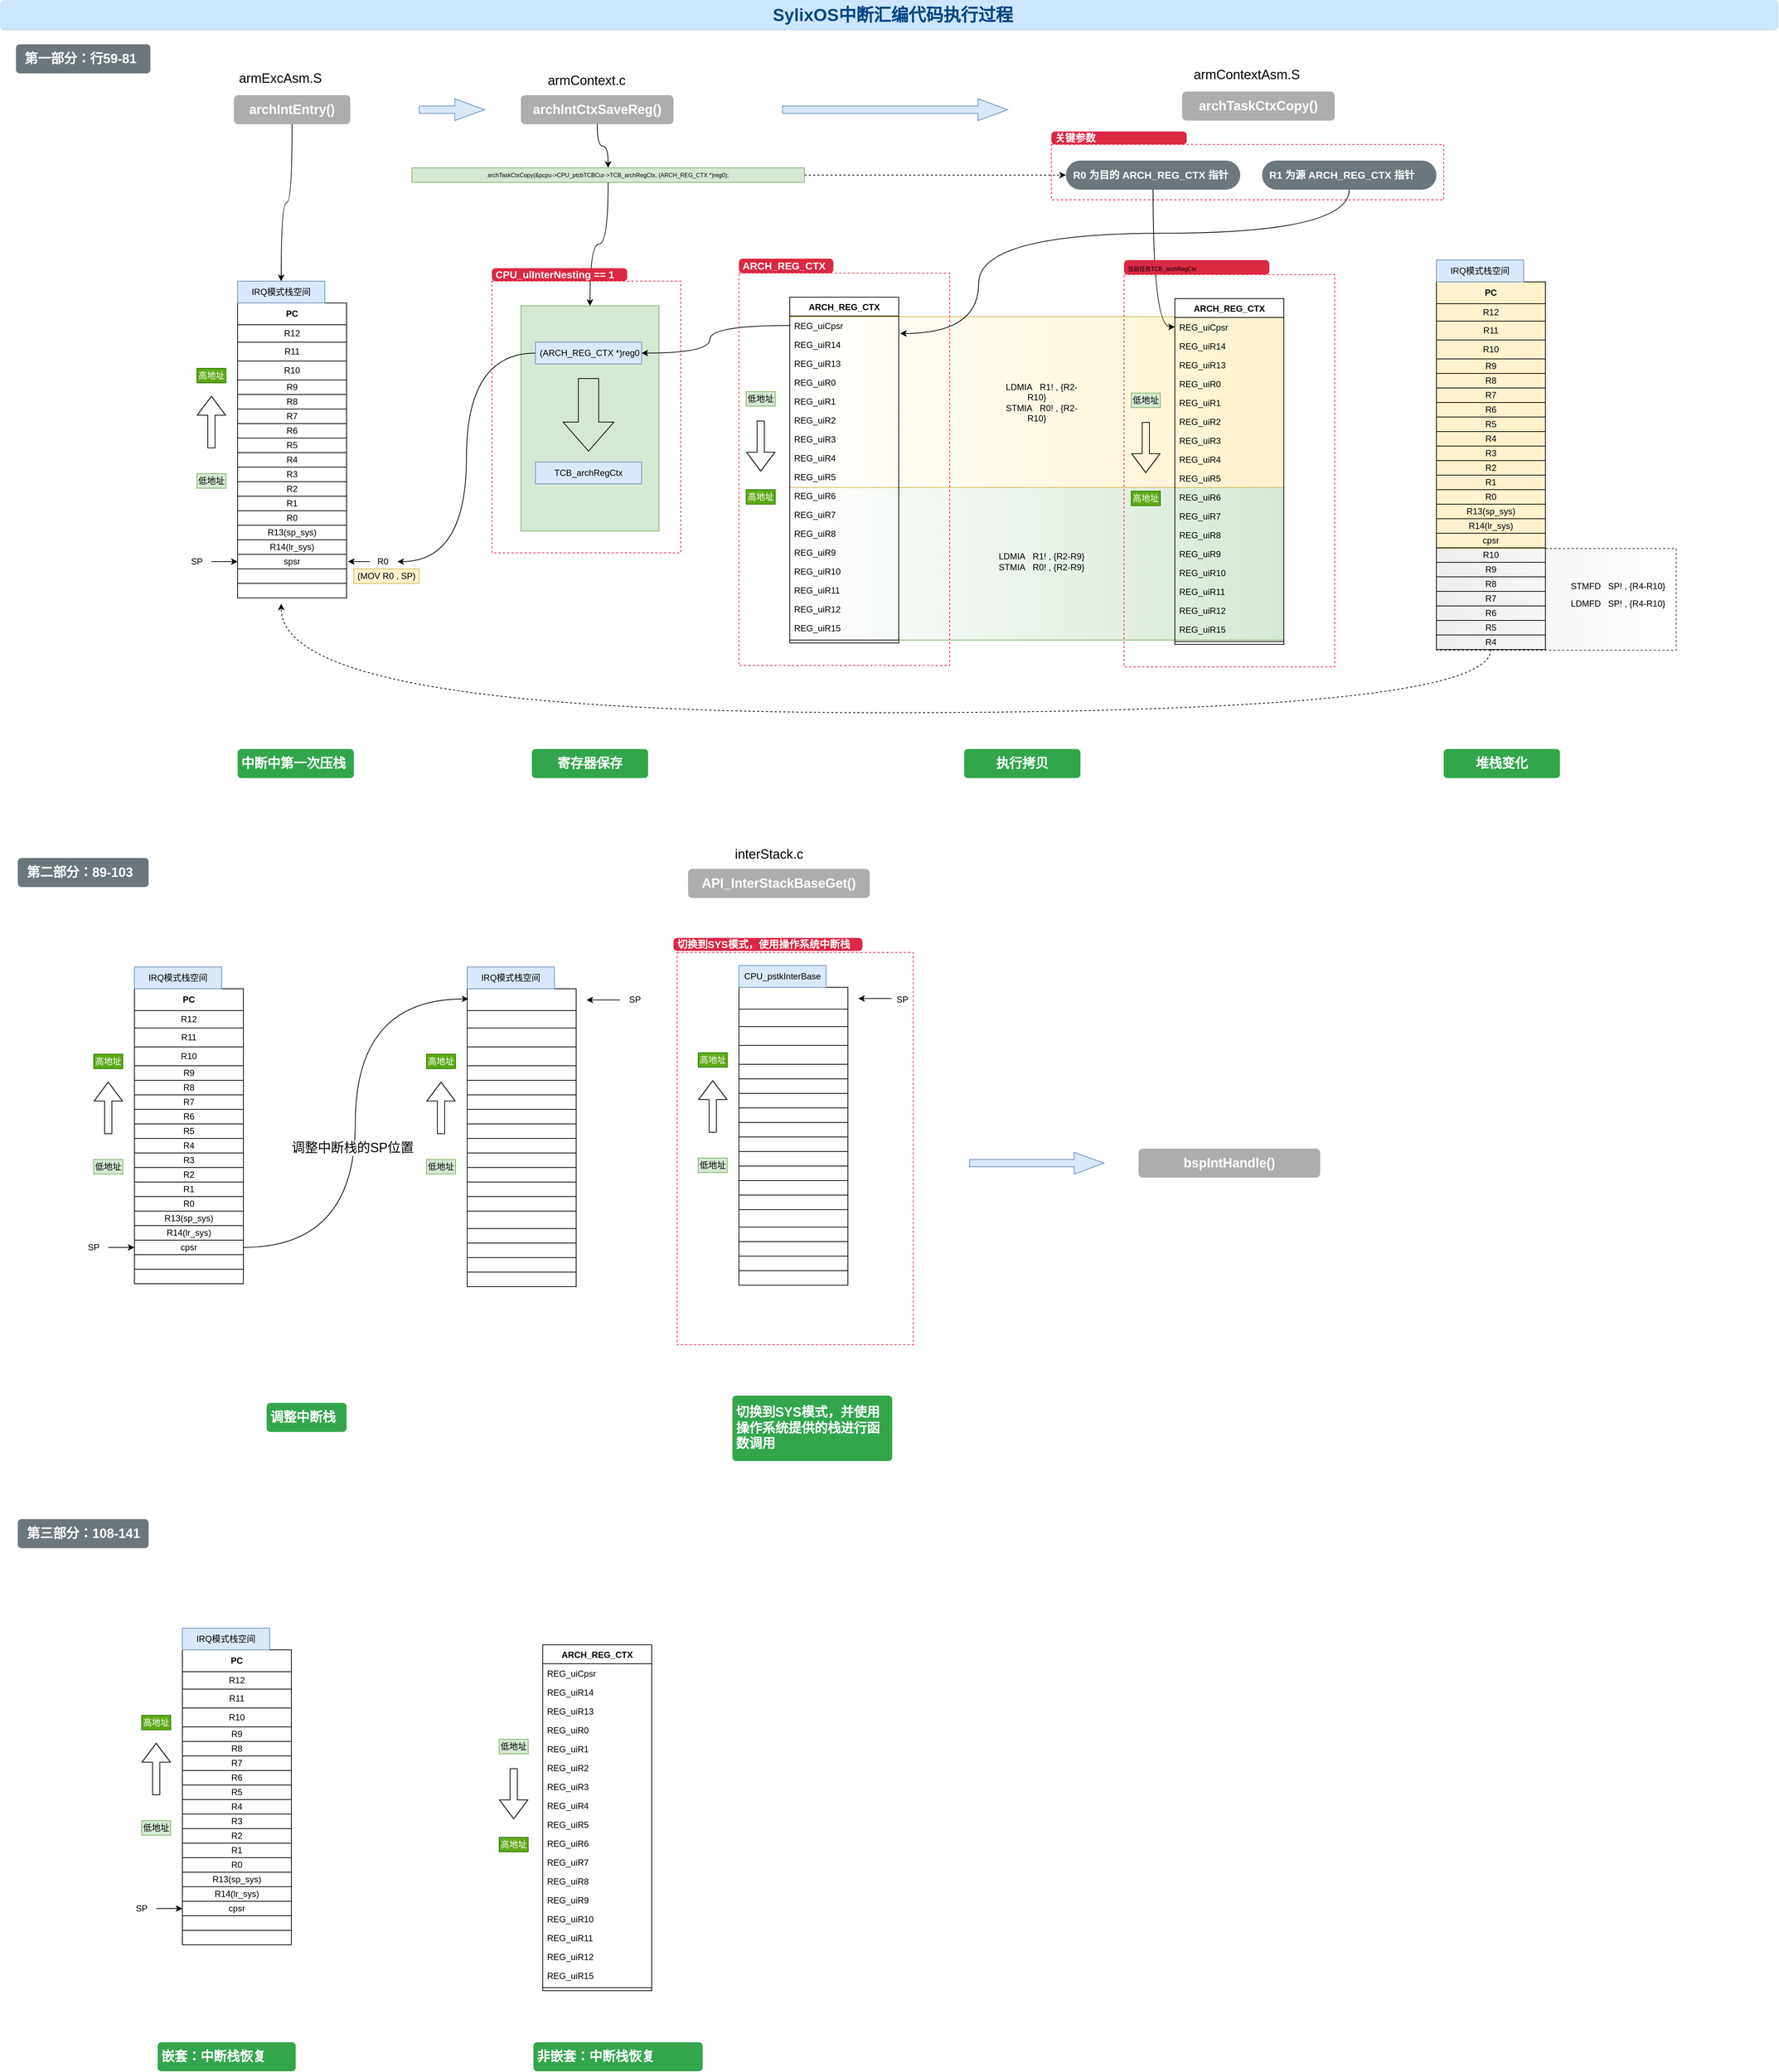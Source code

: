 <mxfile version="14.4.3" type="github" pages="9">
  <diagram id="C5RBs43oDa-KdzZeNtuy" name="中断流程">
    <mxGraphModel dx="2370" dy="1177" grid="1" gridSize="10" guides="1" tooltips="1" connect="1" arrows="1" fold="1" page="1" pageScale="1" pageWidth="827" pageHeight="1169" background="#ffffff" math="0" shadow="0">
      <root>
        <mxCell id="WIyWlLk6GJQsqaUBKTNV-0" />
        <mxCell id="WIyWlLk6GJQsqaUBKTNV-1" parent="WIyWlLk6GJQsqaUBKTNV-0" />
        <mxCell id="1pu_96yfkV8EiqJu70Pg-119" value="" style="rounded=0;whiteSpace=wrap;html=1;fillColor=#d5e8d4;strokeColor=#82b366;gradientDirection=west;gradientColor=#ffffff;" parent="WIyWlLk6GJQsqaUBKTNV-1" vertex="1">
          <mxGeometry x="1100" y="700" width="680" height="210" as="geometry" />
        </mxCell>
        <mxCell id="1pu_96yfkV8EiqJu70Pg-118" value="" style="rounded=0;whiteSpace=wrap;html=1;fillColor=#fff2cc;strokeColor=#d6b656;gradientColor=#ffffff;gradientDirection=west;" parent="WIyWlLk6GJQsqaUBKTNV-1" vertex="1">
          <mxGeometry x="1100" y="465" width="680" height="235" as="geometry" />
        </mxCell>
        <mxCell id="1pu_96yfkV8EiqJu70Pg-73" value="" style="whiteSpace=wrap;html=1;rounded=0;glass=0;labelBackgroundColor=none;sketch=0;gradientColor=none;fontSize=12;fontColor=#000000;align=left;dashed=1;fillColor=none;strokeColor=#FF1241;" parent="WIyWlLk6GJQsqaUBKTNV-1" vertex="1">
          <mxGeometry x="1460" y="227.93" width="540" height="76.07" as="geometry" />
        </mxCell>
        <mxCell id="DCcyLNrI30p7s1O6LToq-112" value="" style="rounded=0;whiteSpace=wrap;html=1;fontSize=18;fillColor=#d5e8d4;strokeColor=#82b366;" parent="WIyWlLk6GJQsqaUBKTNV-1" vertex="1">
          <mxGeometry x="730" y="450" width="190" height="310" as="geometry" />
        </mxCell>
        <mxCell id="DCcyLNrI30p7s1O6LToq-61" value="" style="edgeStyle=orthogonalEdgeStyle;orthogonalLoop=1;jettySize=auto;html=1;curved=1;" parent="WIyWlLk6GJQsqaUBKTNV-1" source="WgdSejzUSwL9TSCPINQa-324" target="DCcyLNrI30p7s1O6LToq-34" edge="1">
          <mxGeometry relative="1" as="geometry" />
        </mxCell>
        <mxCell id="WgdSejzUSwL9TSCPINQa-324" value="&lt;font color=&quot;#ffffff&quot; style=&quot;font-size: 18px;&quot;&gt;&lt;b style=&quot;font-size: 18px;&quot;&gt;archIntEntry()&lt;/b&gt;&lt;/font&gt;" style="rounded=1;whiteSpace=wrap;html=1;glass=0;sketch=0;align=center;fillColor=#ADADAD;strokeColor=none;fontSize=18;" parent="WIyWlLk6GJQsqaUBKTNV-1" vertex="1">
          <mxGeometry x="335" y="160" width="160" height="40" as="geometry" />
        </mxCell>
        <mxCell id="DCcyLNrI30p7s1O6LToq-62" value="" style="group;fontSize=18;" parent="WIyWlLk6GJQsqaUBKTNV-1" vertex="1" connectable="0">
          <mxGeometry x="340" y="416" width="150" height="396" as="geometry" />
        </mxCell>
        <mxCell id="PD33SkjgevjiZklMwX0k-0" value="PC" style="shape=table;html=1;whiteSpace=wrap;startSize=30;container=1;collapsible=0;childLayout=tableLayout;fontStyle=1;align=center;" parent="DCcyLNrI30p7s1O6LToq-62" vertex="1">
          <mxGeometry y="30" width="150" height="406" as="geometry" />
        </mxCell>
        <mxCell id="PD33SkjgevjiZklMwX0k-1" value="" style="shape=partialRectangle;html=1;whiteSpace=wrap;collapsible=0;dropTarget=0;pointerEvents=0;fillColor=none;top=0;left=0;bottom=0;right=0;points=[[0,0.5],[1,0.5]];portConstraint=eastwest;" parent="PD33SkjgevjiZklMwX0k-0" vertex="1">
          <mxGeometry y="30" width="150" height="24" as="geometry" />
        </mxCell>
        <mxCell id="PD33SkjgevjiZklMwX0k-2" value="R12" style="shape=partialRectangle;html=1;whiteSpace=wrap;connectable=0;fillColor=none;top=0;left=0;bottom=0;right=0;overflow=hidden;" parent="PD33SkjgevjiZklMwX0k-1" vertex="1">
          <mxGeometry width="150" height="24" as="geometry" />
        </mxCell>
        <mxCell id="PD33SkjgevjiZklMwX0k-5" value="" style="shape=partialRectangle;html=1;whiteSpace=wrap;collapsible=0;dropTarget=0;pointerEvents=0;fillColor=none;top=0;left=0;bottom=0;right=0;points=[[0,0.5],[1,0.5]];portConstraint=eastwest;" parent="PD33SkjgevjiZklMwX0k-0" vertex="1">
          <mxGeometry y="54" width="150" height="26" as="geometry" />
        </mxCell>
        <mxCell id="PD33SkjgevjiZklMwX0k-6" value="&lt;span&gt;R11&lt;/span&gt;" style="shape=partialRectangle;html=1;whiteSpace=wrap;connectable=0;fillColor=none;top=0;left=0;bottom=0;right=0;overflow=hidden;" parent="PD33SkjgevjiZklMwX0k-5" vertex="1">
          <mxGeometry width="150" height="26" as="geometry" />
        </mxCell>
        <mxCell id="DCcyLNrI30p7s1O6LToq-35" value="" style="shape=partialRectangle;html=1;whiteSpace=wrap;collapsible=0;dropTarget=0;pointerEvents=0;fillColor=none;top=0;left=0;bottom=0;right=0;points=[[0,0.5],[1,0.5]];portConstraint=eastwest;" parent="PD33SkjgevjiZklMwX0k-0" vertex="1">
          <mxGeometry y="80" width="150" height="26" as="geometry" />
        </mxCell>
        <mxCell id="DCcyLNrI30p7s1O6LToq-36" value="&lt;span&gt;R10&lt;/span&gt;" style="shape=partialRectangle;html=1;whiteSpace=wrap;connectable=0;fillColor=none;top=0;left=0;bottom=0;right=0;overflow=hidden;" parent="DCcyLNrI30p7s1O6LToq-35" vertex="1">
          <mxGeometry width="150" height="26" as="geometry" />
        </mxCell>
        <mxCell id="PD33SkjgevjiZklMwX0k-9" value="" style="shape=partialRectangle;html=1;whiteSpace=wrap;collapsible=0;dropTarget=0;pointerEvents=0;fillColor=none;top=0;left=0;bottom=0;right=0;points=[[0,0.5],[1,0.5]];portConstraint=eastwest;" parent="PD33SkjgevjiZklMwX0k-0" vertex="1">
          <mxGeometry y="106" width="150" height="20" as="geometry" />
        </mxCell>
        <mxCell id="PD33SkjgevjiZklMwX0k-10" value="R9" style="shape=partialRectangle;html=1;whiteSpace=wrap;connectable=0;fillColor=none;top=0;left=0;bottom=0;right=0;overflow=hidden;" parent="PD33SkjgevjiZklMwX0k-9" vertex="1">
          <mxGeometry width="150" height="20" as="geometry" />
        </mxCell>
        <mxCell id="DCcyLNrI30p7s1O6LToq-37" value="" style="shape=partialRectangle;html=1;whiteSpace=wrap;collapsible=0;dropTarget=0;pointerEvents=0;fillColor=none;top=0;left=0;bottom=0;right=0;points=[[0,0.5],[1,0.5]];portConstraint=eastwest;" parent="PD33SkjgevjiZklMwX0k-0" vertex="1">
          <mxGeometry y="126" width="150" height="20" as="geometry" />
        </mxCell>
        <mxCell id="DCcyLNrI30p7s1O6LToq-38" value="R8" style="shape=partialRectangle;html=1;whiteSpace=wrap;connectable=0;fillColor=none;top=0;left=0;bottom=0;right=0;overflow=hidden;" parent="DCcyLNrI30p7s1O6LToq-37" vertex="1">
          <mxGeometry width="150" height="20" as="geometry" />
        </mxCell>
        <mxCell id="DCcyLNrI30p7s1O6LToq-39" value="" style="shape=partialRectangle;html=1;whiteSpace=wrap;collapsible=0;dropTarget=0;pointerEvents=0;fillColor=none;top=0;left=0;bottom=0;right=0;points=[[0,0.5],[1,0.5]];portConstraint=eastwest;" parent="PD33SkjgevjiZklMwX0k-0" vertex="1">
          <mxGeometry y="146" width="150" height="20" as="geometry" />
        </mxCell>
        <mxCell id="DCcyLNrI30p7s1O6LToq-40" value="R7" style="shape=partialRectangle;html=1;whiteSpace=wrap;connectable=0;fillColor=none;top=0;left=0;bottom=0;right=0;overflow=hidden;" parent="DCcyLNrI30p7s1O6LToq-39" vertex="1">
          <mxGeometry width="150" height="20" as="geometry" />
        </mxCell>
        <mxCell id="DCcyLNrI30p7s1O6LToq-41" value="" style="shape=partialRectangle;html=1;whiteSpace=wrap;collapsible=0;dropTarget=0;pointerEvents=0;fillColor=none;top=0;left=0;bottom=0;right=0;points=[[0,0.5],[1,0.5]];portConstraint=eastwest;" parent="PD33SkjgevjiZklMwX0k-0" vertex="1">
          <mxGeometry y="166" width="150" height="20" as="geometry" />
        </mxCell>
        <mxCell id="DCcyLNrI30p7s1O6LToq-42" value="R6" style="shape=partialRectangle;html=1;whiteSpace=wrap;connectable=0;fillColor=none;top=0;left=0;bottom=0;right=0;overflow=hidden;" parent="DCcyLNrI30p7s1O6LToq-41" vertex="1">
          <mxGeometry width="150" height="20" as="geometry" />
        </mxCell>
        <mxCell id="DCcyLNrI30p7s1O6LToq-43" value="" style="shape=partialRectangle;html=1;whiteSpace=wrap;collapsible=0;dropTarget=0;pointerEvents=0;fillColor=none;top=0;left=0;bottom=0;right=0;points=[[0,0.5],[1,0.5]];portConstraint=eastwest;" parent="PD33SkjgevjiZklMwX0k-0" vertex="1">
          <mxGeometry y="186" width="150" height="20" as="geometry" />
        </mxCell>
        <mxCell id="DCcyLNrI30p7s1O6LToq-44" value="R5" style="shape=partialRectangle;html=1;whiteSpace=wrap;connectable=0;fillColor=none;top=0;left=0;bottom=0;right=0;overflow=hidden;" parent="DCcyLNrI30p7s1O6LToq-43" vertex="1">
          <mxGeometry width="150" height="20" as="geometry" />
        </mxCell>
        <mxCell id="DCcyLNrI30p7s1O6LToq-45" value="" style="shape=partialRectangle;html=1;whiteSpace=wrap;collapsible=0;dropTarget=0;pointerEvents=0;fillColor=none;top=0;left=0;bottom=0;right=0;points=[[0,0.5],[1,0.5]];portConstraint=eastwest;" parent="PD33SkjgevjiZklMwX0k-0" vertex="1">
          <mxGeometry y="206" width="150" height="20" as="geometry" />
        </mxCell>
        <mxCell id="DCcyLNrI30p7s1O6LToq-46" value="R4" style="shape=partialRectangle;html=1;whiteSpace=wrap;connectable=0;fillColor=none;top=0;left=0;bottom=0;right=0;overflow=hidden;" parent="DCcyLNrI30p7s1O6LToq-45" vertex="1">
          <mxGeometry width="150" height="20" as="geometry" />
        </mxCell>
        <mxCell id="DCcyLNrI30p7s1O6LToq-47" value="" style="shape=partialRectangle;html=1;whiteSpace=wrap;collapsible=0;dropTarget=0;pointerEvents=0;fillColor=none;top=0;left=0;bottom=0;right=0;points=[[0,0.5],[1,0.5]];portConstraint=eastwest;" parent="PD33SkjgevjiZklMwX0k-0" vertex="1">
          <mxGeometry y="226" width="150" height="20" as="geometry" />
        </mxCell>
        <mxCell id="DCcyLNrI30p7s1O6LToq-48" value="R3" style="shape=partialRectangle;html=1;whiteSpace=wrap;connectable=0;fillColor=none;top=0;left=0;bottom=0;right=0;overflow=hidden;" parent="DCcyLNrI30p7s1O6LToq-47" vertex="1">
          <mxGeometry width="150" height="20" as="geometry" />
        </mxCell>
        <mxCell id="DCcyLNrI30p7s1O6LToq-49" value="" style="shape=partialRectangle;html=1;whiteSpace=wrap;collapsible=0;dropTarget=0;pointerEvents=0;fillColor=none;top=0;left=0;bottom=0;right=0;points=[[0,0.5],[1,0.5]];portConstraint=eastwest;" parent="PD33SkjgevjiZklMwX0k-0" vertex="1">
          <mxGeometry y="246" width="150" height="20" as="geometry" />
        </mxCell>
        <mxCell id="DCcyLNrI30p7s1O6LToq-50" value="R2" style="shape=partialRectangle;html=1;whiteSpace=wrap;connectable=0;fillColor=none;top=0;left=0;bottom=0;right=0;overflow=hidden;" parent="DCcyLNrI30p7s1O6LToq-49" vertex="1">
          <mxGeometry width="150" height="20" as="geometry" />
        </mxCell>
        <mxCell id="DCcyLNrI30p7s1O6LToq-51" value="" style="shape=partialRectangle;html=1;whiteSpace=wrap;collapsible=0;dropTarget=0;pointerEvents=0;fillColor=none;top=0;left=0;bottom=0;right=0;points=[[0,0.5],[1,0.5]];portConstraint=eastwest;" parent="PD33SkjgevjiZklMwX0k-0" vertex="1">
          <mxGeometry y="266" width="150" height="20" as="geometry" />
        </mxCell>
        <mxCell id="DCcyLNrI30p7s1O6LToq-52" value="R1" style="shape=partialRectangle;html=1;whiteSpace=wrap;connectable=0;fillColor=none;top=0;left=0;bottom=0;right=0;overflow=hidden;" parent="DCcyLNrI30p7s1O6LToq-51" vertex="1">
          <mxGeometry width="150" height="20" as="geometry" />
        </mxCell>
        <mxCell id="DCcyLNrI30p7s1O6LToq-53" value="" style="shape=partialRectangle;html=1;whiteSpace=wrap;collapsible=0;dropTarget=0;pointerEvents=0;fillColor=none;top=0;left=0;bottom=0;right=0;points=[[0,0.5],[1,0.5]];portConstraint=eastwest;" parent="PD33SkjgevjiZklMwX0k-0" vertex="1">
          <mxGeometry y="286" width="150" height="20" as="geometry" />
        </mxCell>
        <mxCell id="DCcyLNrI30p7s1O6LToq-54" value="R0" style="shape=partialRectangle;html=1;whiteSpace=wrap;connectable=0;fillColor=none;top=0;left=0;bottom=0;right=0;overflow=hidden;" parent="DCcyLNrI30p7s1O6LToq-53" vertex="1">
          <mxGeometry width="150" height="20" as="geometry" />
        </mxCell>
        <mxCell id="DCcyLNrI30p7s1O6LToq-55" value="" style="shape=partialRectangle;html=1;whiteSpace=wrap;collapsible=0;dropTarget=0;pointerEvents=0;fillColor=none;top=0;left=0;bottom=0;right=0;points=[[0,0.5],[1,0.5]];portConstraint=eastwest;" parent="PD33SkjgevjiZklMwX0k-0" vertex="1">
          <mxGeometry y="306" width="150" height="20" as="geometry" />
        </mxCell>
        <mxCell id="DCcyLNrI30p7s1O6LToq-56" value="R13(sp_sys)" style="shape=partialRectangle;html=1;whiteSpace=wrap;connectable=0;fillColor=none;top=0;left=0;bottom=0;right=0;overflow=hidden;" parent="DCcyLNrI30p7s1O6LToq-55" vertex="1">
          <mxGeometry width="150" height="20" as="geometry" />
        </mxCell>
        <mxCell id="DCcyLNrI30p7s1O6LToq-57" value="" style="shape=partialRectangle;html=1;whiteSpace=wrap;collapsible=0;dropTarget=0;pointerEvents=0;fillColor=none;top=0;left=0;bottom=0;right=0;points=[[0,0.5],[1,0.5]];portConstraint=eastwest;" parent="PD33SkjgevjiZklMwX0k-0" vertex="1">
          <mxGeometry y="326" width="150" height="20" as="geometry" />
        </mxCell>
        <mxCell id="DCcyLNrI30p7s1O6LToq-58" value="R14(lr_sys)" style="shape=partialRectangle;html=1;whiteSpace=wrap;connectable=0;fillColor=none;top=0;left=0;bottom=0;right=0;overflow=hidden;" parent="DCcyLNrI30p7s1O6LToq-57" vertex="1">
          <mxGeometry width="150" height="20" as="geometry" />
        </mxCell>
        <mxCell id="DCcyLNrI30p7s1O6LToq-59" value="" style="shape=partialRectangle;html=1;whiteSpace=wrap;collapsible=0;dropTarget=0;pointerEvents=0;fillColor=none;top=0;left=0;bottom=0;right=0;points=[[0,0.5],[1,0.5]];portConstraint=eastwest;" parent="PD33SkjgevjiZklMwX0k-0" vertex="1">
          <mxGeometry y="346" width="150" height="20" as="geometry" />
        </mxCell>
        <mxCell id="DCcyLNrI30p7s1O6LToq-60" value="spsr" style="shape=partialRectangle;html=1;whiteSpace=wrap;connectable=0;fillColor=none;top=0;left=0;bottom=0;right=0;overflow=hidden;" parent="DCcyLNrI30p7s1O6LToq-59" vertex="1">
          <mxGeometry width="150" height="20" as="geometry" />
        </mxCell>
        <mxCell id="DCcyLNrI30p7s1O6LToq-63" value="" style="shape=partialRectangle;html=1;whiteSpace=wrap;collapsible=0;dropTarget=0;pointerEvents=0;fillColor=none;top=0;left=0;bottom=0;right=0;points=[[0,0.5],[1,0.5]];portConstraint=eastwest;" parent="PD33SkjgevjiZklMwX0k-0" vertex="1">
          <mxGeometry y="366" width="150" height="20" as="geometry" />
        </mxCell>
        <mxCell id="DCcyLNrI30p7s1O6LToq-64" value="" style="shape=partialRectangle;html=1;whiteSpace=wrap;connectable=0;fillColor=none;top=0;left=0;bottom=0;right=0;overflow=hidden;" parent="DCcyLNrI30p7s1O6LToq-63" vertex="1">
          <mxGeometry width="150" height="20" as="geometry" />
        </mxCell>
        <mxCell id="DCcyLNrI30p7s1O6LToq-65" value="" style="shape=partialRectangle;html=1;whiteSpace=wrap;collapsible=0;dropTarget=0;pointerEvents=0;fillColor=none;top=0;left=0;bottom=0;right=0;points=[[0,0.5],[1,0.5]];portConstraint=eastwest;" parent="PD33SkjgevjiZklMwX0k-0" vertex="1">
          <mxGeometry y="386" width="150" height="20" as="geometry" />
        </mxCell>
        <mxCell id="DCcyLNrI30p7s1O6LToq-66" value="" style="shape=partialRectangle;html=1;whiteSpace=wrap;connectable=0;fillColor=none;top=0;left=0;bottom=0;right=0;overflow=hidden;" parent="DCcyLNrI30p7s1O6LToq-65" vertex="1">
          <mxGeometry width="150" height="20" as="geometry" />
        </mxCell>
        <mxCell id="DCcyLNrI30p7s1O6LToq-34" value="IRQ模式栈空间" style="rounded=0;whiteSpace=wrap;html=1;fillColor=#dae8fc;strokeColor=#6c8ebf;" parent="DCcyLNrI30p7s1O6LToq-62" vertex="1">
          <mxGeometry width="120" height="30" as="geometry" />
        </mxCell>
        <mxCell id="DCcyLNrI30p7s1O6LToq-72" value="" style="shape=flexArrow;endArrow=classic;html=1;endWidth=28;endSize=8.33;" parent="WIyWlLk6GJQsqaUBKTNV-1" edge="1">
          <mxGeometry width="50" height="50" relative="1" as="geometry">
            <mxPoint x="304" y="646" as="sourcePoint" />
            <mxPoint x="304" y="574" as="targetPoint" />
            <Array as="points">
              <mxPoint x="304" y="636" />
            </Array>
          </mxGeometry>
        </mxCell>
        <mxCell id="DCcyLNrI30p7s1O6LToq-73" value="低地址" style="text;html=1;strokeColor=#82b366;fillColor=#d5e8d4;align=center;verticalAlign=middle;whiteSpace=wrap;rounded=0;" parent="WIyWlLk6GJQsqaUBKTNV-1" vertex="1">
          <mxGeometry x="284" y="681" width="40" height="20" as="geometry" />
        </mxCell>
        <mxCell id="DCcyLNrI30p7s1O6LToq-74" value="高地址" style="text;html=1;strokeColor=#2D7600;fillColor=#60a917;align=center;verticalAlign=middle;whiteSpace=wrap;rounded=0;fontColor=#ffffff;" parent="WIyWlLk6GJQsqaUBKTNV-1" vertex="1">
          <mxGeometry x="284" y="536" width="40" height="20" as="geometry" />
        </mxCell>
        <mxCell id="DCcyLNrI30p7s1O6LToq-75" value="中断中第一次压栈" style="html=1;shadow=0;dashed=0;shape=mxgraph.bootstrap.rrect;rSize=5;strokeColor=none;strokeWidth=1;fillColor=#33A64C;fontColor=#FFFFFF;whiteSpace=wrap;align=left;verticalAlign=middle;spacingLeft=0;fontStyle=1;fontSize=18;spacing=5;" parent="WIyWlLk6GJQsqaUBKTNV-1" vertex="1">
          <mxGeometry x="340" y="1060" width="160" height="40" as="geometry" />
        </mxCell>
        <mxCell id="DCcyLNrI30p7s1O6LToq-81" style="edgeStyle=orthogonalEdgeStyle;curved=1;orthogonalLoop=1;jettySize=auto;html=1;entryX=0;entryY=0.5;entryDx=0;entryDy=0;" parent="WIyWlLk6GJQsqaUBKTNV-1" source="DCcyLNrI30p7s1O6LToq-80" target="DCcyLNrI30p7s1O6LToq-59" edge="1">
          <mxGeometry relative="1" as="geometry" />
        </mxCell>
        <mxCell id="DCcyLNrI30p7s1O6LToq-80" value="SP" style="text;html=1;strokeColor=none;fillColor=none;align=center;verticalAlign=middle;whiteSpace=wrap;rounded=0;" parent="WIyWlLk6GJQsqaUBKTNV-1" vertex="1">
          <mxGeometry x="264" y="792" width="40" height="20" as="geometry" />
        </mxCell>
        <mxCell id="DCcyLNrI30p7s1O6LToq-83" style="edgeStyle=orthogonalEdgeStyle;curved=1;orthogonalLoop=1;jettySize=auto;html=1;exitX=0;exitY=0.5;exitDx=0;exitDy=0;" parent="WIyWlLk6GJQsqaUBKTNV-1" edge="1">
          <mxGeometry relative="1" as="geometry">
            <mxPoint x="492" y="802" as="targetPoint" />
            <mxPoint x="522" y="802" as="sourcePoint" />
          </mxGeometry>
        </mxCell>
        <mxCell id="DCcyLNrI30p7s1O6LToq-82" value="R0" style="text;html=1;strokeColor=none;fillColor=none;align=center;verticalAlign=middle;whiteSpace=wrap;rounded=0;" parent="WIyWlLk6GJQsqaUBKTNV-1" vertex="1">
          <mxGeometry x="520" y="792" width="40" height="20" as="geometry" />
        </mxCell>
        <mxCell id="DCcyLNrI30p7s1O6LToq-84" value="(MOV R0 , SP)" style="text;html=1;strokeColor=#d6b656;fillColor=#fff2cc;align=center;verticalAlign=middle;whiteSpace=wrap;rounded=0;" parent="WIyWlLk6GJQsqaUBKTNV-1" vertex="1">
          <mxGeometry x="500" y="812" width="90" height="20" as="geometry" />
        </mxCell>
        <mxCell id="DCcyLNrI30p7s1O6LToq-89" value="&lt;font style=&quot;font-size: 24px&quot;&gt;SylixOS中断汇编代码执行过程&lt;/font&gt;" style="html=1;shadow=0;dashed=0;shape=mxgraph.bootstrap.rrect;rSize=5;strokeColor=#B8DCFE;strokeWidth=1;fillColor=#CCE7FE;fontColor=#004583;whiteSpace=wrap;align=center;verticalAlign=middle;spacingLeft=10;fontSize=18;fontStyle=1" parent="WIyWlLk6GJQsqaUBKTNV-1" vertex="1">
          <mxGeometry x="14" y="30" width="2446" height="40" as="geometry" />
        </mxCell>
        <mxCell id="DCcyLNrI30p7s1O6LToq-117" style="edgeStyle=orthogonalEdgeStyle;curved=1;orthogonalLoop=1;jettySize=auto;html=1;fontSize=8;" parent="WIyWlLk6GJQsqaUBKTNV-1" source="DCcyLNrI30p7s1O6LToq-91" target="DCcyLNrI30p7s1O6LToq-115" edge="1">
          <mxGeometry relative="1" as="geometry" />
        </mxCell>
        <mxCell id="DCcyLNrI30p7s1O6LToq-91" value="&lt;font color=&quot;#ffffff&quot; style=&quot;font-size: 18px;&quot;&gt;&lt;b style=&quot;font-size: 18px;&quot;&gt;archIntCtxSaveReg()&lt;/b&gt;&lt;/font&gt;" style="rounded=1;whiteSpace=wrap;html=1;glass=0;sketch=0;align=center;fillColor=#ADADAD;strokeColor=none;fontSize=18;" parent="WIyWlLk6GJQsqaUBKTNV-1" vertex="1">
          <mxGeometry x="730" y="160" width="210" height="40" as="geometry" />
        </mxCell>
        <mxCell id="DCcyLNrI30p7s1O6LToq-102" style="edgeStyle=orthogonalEdgeStyle;curved=1;orthogonalLoop=1;jettySize=auto;html=1;entryX=1;entryY=0.5;entryDx=0;entryDy=0;fontSize=18;" parent="WIyWlLk6GJQsqaUBKTNV-1" source="DCcyLNrI30p7s1O6LToq-93" target="DCcyLNrI30p7s1O6LToq-82" edge="1">
          <mxGeometry relative="1" as="geometry" />
        </mxCell>
        <mxCell id="1pu_96yfkV8EiqJu70Pg-123" style="edgeStyle=orthogonalEdgeStyle;curved=1;orthogonalLoop=1;jettySize=auto;html=1;entryX=0;entryY=0.5;entryDx=0;entryDy=0;fontSize=12;startArrow=classic;startFill=1;endArrow=none;endFill=0;" parent="WIyWlLk6GJQsqaUBKTNV-1" source="DCcyLNrI30p7s1O6LToq-93" target="DCcyLNrI30p7s1O6LToq-1" edge="1">
          <mxGeometry relative="1" as="geometry">
            <Array as="points">
              <mxPoint x="990" y="515" />
              <mxPoint x="990" y="477" />
            </Array>
          </mxGeometry>
        </mxCell>
        <mxCell id="DCcyLNrI30p7s1O6LToq-93" value="&lt;span style=&quot;font-family: &amp;#34;helvetica&amp;#34; ; text-align: left&quot;&gt;&amp;nbsp;&lt;/span&gt;&lt;span style=&quot;font-family: &amp;#34;helvetica&amp;#34; ; text-align: left&quot;&gt;(ARCH_REG_CTX *)reg0&lt;/span&gt;" style="rounded=0;whiteSpace=wrap;html=1;fillColor=#dae8fc;strokeColor=#6c8ebf;" parent="WIyWlLk6GJQsqaUBKTNV-1" vertex="1">
          <mxGeometry x="750" y="500" width="146" height="30" as="geometry" />
        </mxCell>
        <mxCell id="DCcyLNrI30p7s1O6LToq-95" value="&lt;span style=&quot;text-align: left&quot;&gt;TCB_archRegCtx&lt;/span&gt;" style="rounded=0;whiteSpace=wrap;html=1;fillColor=#dae8fc;strokeColor=#6c8ebf;" parent="WIyWlLk6GJQsqaUBKTNV-1" vertex="1">
          <mxGeometry x="750" y="665" width="146" height="30" as="geometry" />
        </mxCell>
        <mxCell id="DCcyLNrI30p7s1O6LToq-101" value="" style="group" parent="WIyWlLk6GJQsqaUBKTNV-1" vertex="1" connectable="0">
          <mxGeometry x="1030" y="385" width="290" height="560" as="geometry" />
        </mxCell>
        <mxCell id="DCcyLNrI30p7s1O6LToq-100" value="" style="group" parent="DCcyLNrI30p7s1O6LToq-101" vertex="1" connectable="0">
          <mxGeometry width="290" height="560" as="geometry" />
        </mxCell>
        <mxCell id="WgdSejzUSwL9TSCPINQa-338" value="" style="whiteSpace=wrap;html=1;rounded=0;glass=0;labelBackgroundColor=none;sketch=0;gradientColor=none;fontSize=12;fontColor=#000000;align=left;dashed=1;fillColor=none;strokeColor=#FF1241;" parent="DCcyLNrI30p7s1O6LToq-100" vertex="1">
          <mxGeometry y="20" width="290" height="540" as="geometry" />
        </mxCell>
        <mxCell id="DCcyLNrI30p7s1O6LToq-88" value="ARCH_REG_CTX&amp;nbsp;" style="html=1;shadow=0;dashed=0;shape=mxgraph.bootstrap.rrect;rSize=5;strokeColor=none;strokeWidth=1;fillColor=#DB2843;fontColor=#FFFFFF;whiteSpace=wrap;align=left;verticalAlign=middle;spacingLeft=0;fontStyle=1;fontSize=14;spacing=5;" parent="DCcyLNrI30p7s1O6LToq-100" vertex="1">
          <mxGeometry width="130" height="20" as="geometry" />
        </mxCell>
        <mxCell id="DCcyLNrI30p7s1O6LToq-0" value="ARCH_REG_CTX" style="swimlane;fontStyle=1;align=center;verticalAlign=top;childLayout=stackLayout;horizontal=1;startSize=26;horizontalStack=0;resizeParent=1;resizeParentMax=0;resizeLast=0;collapsible=1;marginBottom=0;" parent="DCcyLNrI30p7s1O6LToq-101" vertex="1">
          <mxGeometry x="70" y="53" width="150" height="476" as="geometry" />
        </mxCell>
        <mxCell id="DCcyLNrI30p7s1O6LToq-1" value="REG_uiCpsr" style="text;strokeColor=none;fillColor=none;align=left;verticalAlign=top;spacingLeft=4;spacingRight=4;overflow=hidden;rotatable=0;points=[[0,0.5],[1,0.5]];portConstraint=eastwest;" parent="DCcyLNrI30p7s1O6LToq-0" vertex="1">
          <mxGeometry y="26" width="150" height="26" as="geometry" />
        </mxCell>
        <mxCell id="DCcyLNrI30p7s1O6LToq-6" value="REG_uiR14" style="text;strokeColor=none;fillColor=none;align=left;verticalAlign=top;spacingLeft=4;spacingRight=4;overflow=hidden;rotatable=0;points=[[0,0.5],[1,0.5]];portConstraint=eastwest;" parent="DCcyLNrI30p7s1O6LToq-0" vertex="1">
          <mxGeometry y="52" width="150" height="26" as="geometry" />
        </mxCell>
        <mxCell id="DCcyLNrI30p7s1O6LToq-8" value="REG_uiR13" style="text;strokeColor=none;fillColor=none;align=left;verticalAlign=top;spacingLeft=4;spacingRight=4;overflow=hidden;rotatable=0;points=[[0,0.5],[1,0.5]];portConstraint=eastwest;" parent="DCcyLNrI30p7s1O6LToq-0" vertex="1">
          <mxGeometry y="78" width="150" height="26" as="geometry" />
        </mxCell>
        <mxCell id="DCcyLNrI30p7s1O6LToq-9" value="REG_uiR0" style="text;strokeColor=none;fillColor=none;align=left;verticalAlign=top;spacingLeft=4;spacingRight=4;overflow=hidden;rotatable=0;points=[[0,0.5],[1,0.5]];portConstraint=eastwest;" parent="DCcyLNrI30p7s1O6LToq-0" vertex="1">
          <mxGeometry y="104" width="150" height="26" as="geometry" />
        </mxCell>
        <mxCell id="DCcyLNrI30p7s1O6LToq-10" value="REG_uiR1" style="text;strokeColor=none;fillColor=none;align=left;verticalAlign=top;spacingLeft=4;spacingRight=4;overflow=hidden;rotatable=0;points=[[0,0.5],[1,0.5]];portConstraint=eastwest;" parent="DCcyLNrI30p7s1O6LToq-0" vertex="1">
          <mxGeometry y="130" width="150" height="26" as="geometry" />
        </mxCell>
        <mxCell id="DCcyLNrI30p7s1O6LToq-11" value="REG_uiR2" style="text;strokeColor=none;fillColor=none;align=left;verticalAlign=top;spacingLeft=4;spacingRight=4;overflow=hidden;rotatable=0;points=[[0,0.5],[1,0.5]];portConstraint=eastwest;" parent="DCcyLNrI30p7s1O6LToq-0" vertex="1">
          <mxGeometry y="156" width="150" height="26" as="geometry" />
        </mxCell>
        <mxCell id="DCcyLNrI30p7s1O6LToq-12" value="REG_uiR3" style="text;strokeColor=none;fillColor=none;align=left;verticalAlign=top;spacingLeft=4;spacingRight=4;overflow=hidden;rotatable=0;points=[[0,0.5],[1,0.5]];portConstraint=eastwest;" parent="DCcyLNrI30p7s1O6LToq-0" vertex="1">
          <mxGeometry y="182" width="150" height="26" as="geometry" />
        </mxCell>
        <mxCell id="DCcyLNrI30p7s1O6LToq-14" value="REG_uiR4" style="text;strokeColor=none;fillColor=none;align=left;verticalAlign=top;spacingLeft=4;spacingRight=4;overflow=hidden;rotatable=0;points=[[0,0.5],[1,0.5]];portConstraint=eastwest;" parent="DCcyLNrI30p7s1O6LToq-0" vertex="1">
          <mxGeometry y="208" width="150" height="26" as="geometry" />
        </mxCell>
        <mxCell id="DCcyLNrI30p7s1O6LToq-15" value="REG_uiR5" style="text;strokeColor=none;fillColor=none;align=left;verticalAlign=top;spacingLeft=4;spacingRight=4;overflow=hidden;rotatable=0;points=[[0,0.5],[1,0.5]];portConstraint=eastwest;" parent="DCcyLNrI30p7s1O6LToq-0" vertex="1">
          <mxGeometry y="234" width="150" height="26" as="geometry" />
        </mxCell>
        <mxCell id="DCcyLNrI30p7s1O6LToq-16" value="REG_uiR6" style="text;strokeColor=none;fillColor=none;align=left;verticalAlign=top;spacingLeft=4;spacingRight=4;overflow=hidden;rotatable=0;points=[[0,0.5],[1,0.5]];portConstraint=eastwest;" parent="DCcyLNrI30p7s1O6LToq-0" vertex="1">
          <mxGeometry y="260" width="150" height="26" as="geometry" />
        </mxCell>
        <mxCell id="DCcyLNrI30p7s1O6LToq-17" value="REG_uiR7" style="text;strokeColor=none;fillColor=none;align=left;verticalAlign=top;spacingLeft=4;spacingRight=4;overflow=hidden;rotatable=0;points=[[0,0.5],[1,0.5]];portConstraint=eastwest;" parent="DCcyLNrI30p7s1O6LToq-0" vertex="1">
          <mxGeometry y="286" width="150" height="26" as="geometry" />
        </mxCell>
        <mxCell id="DCcyLNrI30p7s1O6LToq-18" value="REG_uiR8" style="text;strokeColor=none;fillColor=none;align=left;verticalAlign=top;spacingLeft=4;spacingRight=4;overflow=hidden;rotatable=0;points=[[0,0.5],[1,0.5]];portConstraint=eastwest;" parent="DCcyLNrI30p7s1O6LToq-0" vertex="1">
          <mxGeometry y="312" width="150" height="26" as="geometry" />
        </mxCell>
        <mxCell id="DCcyLNrI30p7s1O6LToq-19" value="REG_uiR9" style="text;strokeColor=none;fillColor=none;align=left;verticalAlign=top;spacingLeft=4;spacingRight=4;overflow=hidden;rotatable=0;points=[[0,0.5],[1,0.5]];portConstraint=eastwest;" parent="DCcyLNrI30p7s1O6LToq-0" vertex="1">
          <mxGeometry y="338" width="150" height="26" as="geometry" />
        </mxCell>
        <mxCell id="DCcyLNrI30p7s1O6LToq-20" value="REG_uiR10" style="text;strokeColor=none;fillColor=none;align=left;verticalAlign=top;spacingLeft=4;spacingRight=4;overflow=hidden;rotatable=0;points=[[0,0.5],[1,0.5]];portConstraint=eastwest;" parent="DCcyLNrI30p7s1O6LToq-0" vertex="1">
          <mxGeometry y="364" width="150" height="26" as="geometry" />
        </mxCell>
        <mxCell id="DCcyLNrI30p7s1O6LToq-21" value="REG_uiR11" style="text;strokeColor=none;fillColor=none;align=left;verticalAlign=top;spacingLeft=4;spacingRight=4;overflow=hidden;rotatable=0;points=[[0,0.5],[1,0.5]];portConstraint=eastwest;" parent="DCcyLNrI30p7s1O6LToq-0" vertex="1">
          <mxGeometry y="390" width="150" height="26" as="geometry" />
        </mxCell>
        <mxCell id="DCcyLNrI30p7s1O6LToq-22" value="REG_uiR12" style="text;strokeColor=none;fillColor=none;align=left;verticalAlign=top;spacingLeft=4;spacingRight=4;overflow=hidden;rotatable=0;points=[[0,0.5],[1,0.5]];portConstraint=eastwest;" parent="DCcyLNrI30p7s1O6LToq-0" vertex="1">
          <mxGeometry y="416" width="150" height="26" as="geometry" />
        </mxCell>
        <mxCell id="DCcyLNrI30p7s1O6LToq-23" value="REG_uiR15" style="text;strokeColor=none;fillColor=none;align=left;verticalAlign=top;spacingLeft=4;spacingRight=4;overflow=hidden;rotatable=0;points=[[0,0.5],[1,0.5]];portConstraint=eastwest;" parent="DCcyLNrI30p7s1O6LToq-0" vertex="1">
          <mxGeometry y="442" width="150" height="26" as="geometry" />
        </mxCell>
        <mxCell id="DCcyLNrI30p7s1O6LToq-2" value="" style="line;strokeWidth=1;fillColor=none;align=left;verticalAlign=middle;spacingTop=-1;spacingLeft=3;spacingRight=3;rotatable=0;labelPosition=right;points=[];portConstraint=eastwest;" parent="DCcyLNrI30p7s1O6LToq-0" vertex="1">
          <mxGeometry y="468" width="150" height="8" as="geometry" />
        </mxCell>
        <mxCell id="DCcyLNrI30p7s1O6LToq-67" value="" style="shape=flexArrow;endArrow=classic;html=1;endWidth=28;endSize=8.33;" parent="DCcyLNrI30p7s1O6LToq-101" edge="1">
          <mxGeometry width="50" height="50" relative="1" as="geometry">
            <mxPoint x="30" y="223" as="sourcePoint" />
            <mxPoint x="30" y="293" as="targetPoint" />
            <Array as="points">
              <mxPoint x="30" y="263" />
            </Array>
          </mxGeometry>
        </mxCell>
        <mxCell id="DCcyLNrI30p7s1O6LToq-68" value="低地址" style="text;html=1;strokeColor=#82b366;fillColor=#d5e8d4;align=center;verticalAlign=middle;whiteSpace=wrap;rounded=0;" parent="DCcyLNrI30p7s1O6LToq-101" vertex="1">
          <mxGeometry x="10" y="183" width="40" height="20" as="geometry" />
        </mxCell>
        <mxCell id="DCcyLNrI30p7s1O6LToq-69" value="高地址" style="text;html=1;strokeColor=#2D7600;fillColor=#60a917;align=center;verticalAlign=middle;whiteSpace=wrap;rounded=0;fontColor=#ffffff;" parent="DCcyLNrI30p7s1O6LToq-101" vertex="1">
          <mxGeometry x="10" y="318" width="40" height="20" as="geometry" />
        </mxCell>
        <mxCell id="DCcyLNrI30p7s1O6LToq-85" value="" style="html=1;shadow=0;dashed=0;align=center;verticalAlign=middle;shape=mxgraph.arrows2.arrow;dy=0.67;dx=41.14;notch=0;fillColor=#dae8fc;strokeColor=#6c8ebf;" parent="WIyWlLk6GJQsqaUBKTNV-1" vertex="1">
          <mxGeometry x="590" y="165" width="90" height="30" as="geometry" />
        </mxCell>
        <mxCell id="DCcyLNrI30p7s1O6LToq-111" value="" style="html=1;shadow=0;dashed=0;align=center;verticalAlign=middle;shape=mxgraph.arrows2.arrow;dy=0.67;dx=41.14;notch=0;fillColor=#dae8fc;strokeColor=#6c8ebf;" parent="WIyWlLk6GJQsqaUBKTNV-1" vertex="1">
          <mxGeometry x="1090" y="165" width="310" height="30" as="geometry" />
        </mxCell>
        <mxCell id="DCcyLNrI30p7s1O6LToq-118" style="edgeStyle=orthogonalEdgeStyle;curved=1;orthogonalLoop=1;jettySize=auto;html=1;entryX=0.5;entryY=0;entryDx=0;entryDy=0;fontSize=8;exitX=0.5;exitY=1;exitDx=0;exitDy=0;" parent="WIyWlLk6GJQsqaUBKTNV-1" source="DCcyLNrI30p7s1O6LToq-115" target="DCcyLNrI30p7s1O6LToq-112" edge="1">
          <mxGeometry relative="1" as="geometry">
            <mxPoint x="850" y="360" as="sourcePoint" />
          </mxGeometry>
        </mxCell>
        <mxCell id="1pu_96yfkV8EiqJu70Pg-45" style="edgeStyle=orthogonalEdgeStyle;rounded=0;orthogonalLoop=1;jettySize=auto;html=1;entryX=0;entryY=0.5;entryDx=0;entryDy=0;dashed=1;" parent="WIyWlLk6GJQsqaUBKTNV-1" source="DCcyLNrI30p7s1O6LToq-115" target="1pu_96yfkV8EiqJu70Pg-43" edge="1">
          <mxGeometry relative="1" as="geometry" />
        </mxCell>
        <mxCell id="DCcyLNrI30p7s1O6LToq-115" value="&lt;span style=&quot;text-align: left&quot;&gt;archTaskCtxCopy(&amp;amp;pcpu-&amp;gt;CPU_ptcbTCBCur-&amp;gt;TCB_archRegCtx, (ARCH_REG_CTX *)reg0);&lt;/span&gt;" style="text;html=1;strokeColor=#82b366;fillColor=#d5e8d4;align=center;verticalAlign=middle;whiteSpace=wrap;rounded=0;fontSize=8;" parent="WIyWlLk6GJQsqaUBKTNV-1" vertex="1">
          <mxGeometry x="580" y="260" width="540" height="20" as="geometry" />
        </mxCell>
        <mxCell id="1pu_96yfkV8EiqJu70Pg-0" value="&lt;font color=&quot;#ffffff&quot;&gt;&lt;b&gt;archTaskCtxCopy()&lt;/b&gt;&lt;/font&gt;" style="rounded=1;whiteSpace=wrap;html=1;glass=0;sketch=0;align=center;fillColor=#ADADAD;strokeColor=none;fontSize=18;" parent="WIyWlLk6GJQsqaUBKTNV-1" vertex="1">
          <mxGeometry x="1640" y="155" width="210" height="40" as="geometry" />
        </mxCell>
        <mxCell id="1pu_96yfkV8EiqJu70Pg-120" style="edgeStyle=orthogonalEdgeStyle;curved=1;orthogonalLoop=1;jettySize=auto;html=1;entryX=0;entryY=0.5;entryDx=0;entryDy=0;" parent="WIyWlLk6GJQsqaUBKTNV-1" source="1pu_96yfkV8EiqJu70Pg-43" target="1pu_96yfkV8EiqJu70Pg-94" edge="1">
          <mxGeometry relative="1" as="geometry" />
        </mxCell>
        <mxCell id="1pu_96yfkV8EiqJu70Pg-43" value="R0 为目的 ARCH_REG_CTX 指针" style="rounded=1;whiteSpace=wrap;html=1;arcSize=50;strokeColor=none;strokeWidth=1;fillColor=#6C767D;fontColor=#FFFFFF;whiteSpace=wrap;align=left;verticalAlign=middle;spacingLeft=0;fontStyle=1;fontSize=14;spacing=10;" parent="WIyWlLk6GJQsqaUBKTNV-1" vertex="1">
          <mxGeometry x="1480" y="250" width="240" height="40" as="geometry" />
        </mxCell>
        <mxCell id="1pu_96yfkV8EiqJu70Pg-117" style="edgeStyle=orthogonalEdgeStyle;curved=1;orthogonalLoop=1;jettySize=auto;html=1;entryX=1.013;entryY=-0.077;entryDx=0;entryDy=0;entryPerimeter=0;" parent="WIyWlLk6GJQsqaUBKTNV-1" source="1pu_96yfkV8EiqJu70Pg-44" target="DCcyLNrI30p7s1O6LToq-6" edge="1">
          <mxGeometry relative="1" as="geometry">
            <Array as="points">
              <mxPoint x="1870" y="350" />
              <mxPoint x="1360" y="350" />
              <mxPoint x="1360" y="488" />
            </Array>
          </mxGeometry>
        </mxCell>
        <mxCell id="1pu_96yfkV8EiqJu70Pg-44" value="R1 为源 ARCH_REG_CTX 指针" style="rounded=1;whiteSpace=wrap;html=1;arcSize=50;strokeColor=none;strokeWidth=1;fillColor=#6C767D;fontColor=#FFFFFF;whiteSpace=wrap;align=left;verticalAlign=middle;spacingLeft=0;fontStyle=1;fontSize=14;spacing=10;" parent="WIyWlLk6GJQsqaUBKTNV-1" vertex="1">
          <mxGeometry x="1750" y="250" width="240" height="40" as="geometry" />
        </mxCell>
        <mxCell id="1pu_96yfkV8EiqJu70Pg-74" value="关键参数" style="html=1;shadow=0;dashed=0;shape=mxgraph.bootstrap.rrect;rSize=5;strokeColor=none;strokeWidth=1;fillColor=#DB2843;fontColor=#FFFFFF;whiteSpace=wrap;align=left;verticalAlign=middle;spacingLeft=0;fontStyle=1;fontSize=14;spacing=5;" parent="WIyWlLk6GJQsqaUBKTNV-1" vertex="1">
          <mxGeometry x="1460" y="210" width="186.21" height="17.93" as="geometry" />
        </mxCell>
        <mxCell id="1pu_96yfkV8EiqJu70Pg-76" value="" style="group" parent="WIyWlLk6GJQsqaUBKTNV-1" vertex="1" connectable="0">
          <mxGeometry x="1990" y="387" width="330" height="537" as="geometry" />
        </mxCell>
        <mxCell id="1pu_96yfkV8EiqJu70Pg-173" value="" style="rounded=0;whiteSpace=wrap;html=1;fillColor=#eeeeee;strokeColor=#36393d;gradientDirection=east;dashed=1;gradientColor=#ffffff;" parent="1pu_96yfkV8EiqJu70Pg-76" vertex="1">
          <mxGeometry y="397" width="330" height="140" as="geometry" />
        </mxCell>
        <mxCell id="1pu_96yfkV8EiqJu70Pg-1" value="" style="group;container=0;fillColor=#fff2cc;strokeColor=#d6b656;" parent="1pu_96yfkV8EiqJu70Pg-76" vertex="1" connectable="0">
          <mxGeometry y="30" width="150" height="367" as="geometry" />
        </mxCell>
        <mxCell id="1pu_96yfkV8EiqJu70Pg-2" value="PC" style="shape=table;html=1;whiteSpace=wrap;startSize=30;container=1;collapsible=0;childLayout=tableLayout;fontStyle=1;align=center;fillColor=none;" parent="1pu_96yfkV8EiqJu70Pg-76" vertex="1">
          <mxGeometry y="30" width="150" height="506" as="geometry" />
        </mxCell>
        <mxCell id="1pu_96yfkV8EiqJu70Pg-3" value="" style="shape=partialRectangle;html=1;whiteSpace=wrap;collapsible=0;dropTarget=0;pointerEvents=0;fillColor=none;top=0;left=0;bottom=0;right=0;points=[[0,0.5],[1,0.5]];portConstraint=eastwest;" parent="1pu_96yfkV8EiqJu70Pg-2" vertex="1">
          <mxGeometry y="30" width="150" height="24" as="geometry" />
        </mxCell>
        <mxCell id="1pu_96yfkV8EiqJu70Pg-4" value="R12" style="shape=partialRectangle;html=1;whiteSpace=wrap;connectable=0;top=0;left=0;bottom=0;right=0;overflow=hidden;fillColor=none;" parent="1pu_96yfkV8EiqJu70Pg-3" vertex="1">
          <mxGeometry width="150" height="24" as="geometry" />
        </mxCell>
        <mxCell id="1pu_96yfkV8EiqJu70Pg-5" value="" style="shape=partialRectangle;html=1;whiteSpace=wrap;collapsible=0;dropTarget=0;pointerEvents=0;fillColor=none;top=0;left=0;bottom=0;right=0;points=[[0,0.5],[1,0.5]];portConstraint=eastwest;" parent="1pu_96yfkV8EiqJu70Pg-2" vertex="1">
          <mxGeometry y="54" width="150" height="26" as="geometry" />
        </mxCell>
        <mxCell id="1pu_96yfkV8EiqJu70Pg-6" value="&lt;span&gt;R11&lt;/span&gt;" style="shape=partialRectangle;html=1;whiteSpace=wrap;connectable=0;fillColor=none;top=0;left=0;bottom=0;right=0;overflow=hidden;" parent="1pu_96yfkV8EiqJu70Pg-5" vertex="1">
          <mxGeometry width="150" height="26" as="geometry" />
        </mxCell>
        <mxCell id="1pu_96yfkV8EiqJu70Pg-7" value="" style="shape=partialRectangle;html=1;whiteSpace=wrap;collapsible=0;dropTarget=0;pointerEvents=0;fillColor=none;top=0;left=0;bottom=0;right=0;points=[[0,0.5],[1,0.5]];portConstraint=eastwest;" parent="1pu_96yfkV8EiqJu70Pg-2" vertex="1">
          <mxGeometry y="80" width="150" height="26" as="geometry" />
        </mxCell>
        <mxCell id="1pu_96yfkV8EiqJu70Pg-8" value="&lt;span&gt;R10&lt;/span&gt;" style="shape=partialRectangle;html=1;whiteSpace=wrap;connectable=0;fillColor=none;top=0;left=0;bottom=0;right=0;overflow=hidden;" parent="1pu_96yfkV8EiqJu70Pg-7" vertex="1">
          <mxGeometry width="150" height="26" as="geometry" />
        </mxCell>
        <mxCell id="1pu_96yfkV8EiqJu70Pg-9" value="" style="shape=partialRectangle;html=1;whiteSpace=wrap;collapsible=0;dropTarget=0;pointerEvents=0;fillColor=none;top=0;left=0;bottom=0;right=0;points=[[0,0.5],[1,0.5]];portConstraint=eastwest;" parent="1pu_96yfkV8EiqJu70Pg-2" vertex="1">
          <mxGeometry y="106" width="150" height="20" as="geometry" />
        </mxCell>
        <mxCell id="1pu_96yfkV8EiqJu70Pg-10" value="R9" style="shape=partialRectangle;html=1;whiteSpace=wrap;connectable=0;fillColor=none;top=0;left=0;bottom=0;right=0;overflow=hidden;" parent="1pu_96yfkV8EiqJu70Pg-9" vertex="1">
          <mxGeometry width="150" height="20" as="geometry" />
        </mxCell>
        <mxCell id="1pu_96yfkV8EiqJu70Pg-11" value="" style="shape=partialRectangle;html=1;whiteSpace=wrap;collapsible=0;dropTarget=0;pointerEvents=0;fillColor=none;top=0;left=0;bottom=0;right=0;points=[[0,0.5],[1,0.5]];portConstraint=eastwest;" parent="1pu_96yfkV8EiqJu70Pg-2" vertex="1">
          <mxGeometry y="126" width="150" height="20" as="geometry" />
        </mxCell>
        <mxCell id="1pu_96yfkV8EiqJu70Pg-12" value="R8" style="shape=partialRectangle;html=1;whiteSpace=wrap;connectable=0;fillColor=none;top=0;left=0;bottom=0;right=0;overflow=hidden;" parent="1pu_96yfkV8EiqJu70Pg-11" vertex="1">
          <mxGeometry width="150" height="20" as="geometry" />
        </mxCell>
        <mxCell id="1pu_96yfkV8EiqJu70Pg-13" value="" style="shape=partialRectangle;html=1;whiteSpace=wrap;collapsible=0;dropTarget=0;pointerEvents=0;fillColor=none;top=0;left=0;bottom=0;right=0;points=[[0,0.5],[1,0.5]];portConstraint=eastwest;" parent="1pu_96yfkV8EiqJu70Pg-2" vertex="1">
          <mxGeometry y="146" width="150" height="20" as="geometry" />
        </mxCell>
        <mxCell id="1pu_96yfkV8EiqJu70Pg-14" value="R7" style="shape=partialRectangle;html=1;whiteSpace=wrap;connectable=0;fillColor=none;top=0;left=0;bottom=0;right=0;overflow=hidden;" parent="1pu_96yfkV8EiqJu70Pg-13" vertex="1">
          <mxGeometry width="150" height="20" as="geometry" />
        </mxCell>
        <mxCell id="1pu_96yfkV8EiqJu70Pg-15" value="" style="shape=partialRectangle;html=1;whiteSpace=wrap;collapsible=0;dropTarget=0;pointerEvents=0;fillColor=none;top=0;left=0;bottom=0;right=0;points=[[0,0.5],[1,0.5]];portConstraint=eastwest;" parent="1pu_96yfkV8EiqJu70Pg-2" vertex="1">
          <mxGeometry y="166" width="150" height="20" as="geometry" />
        </mxCell>
        <mxCell id="1pu_96yfkV8EiqJu70Pg-16" value="R6" style="shape=partialRectangle;html=1;whiteSpace=wrap;connectable=0;fillColor=none;top=0;left=0;bottom=0;right=0;overflow=hidden;" parent="1pu_96yfkV8EiqJu70Pg-15" vertex="1">
          <mxGeometry width="150" height="20" as="geometry" />
        </mxCell>
        <mxCell id="1pu_96yfkV8EiqJu70Pg-17" value="" style="shape=partialRectangle;html=1;whiteSpace=wrap;collapsible=0;dropTarget=0;pointerEvents=0;fillColor=none;top=0;left=0;bottom=0;right=0;points=[[0,0.5],[1,0.5]];portConstraint=eastwest;" parent="1pu_96yfkV8EiqJu70Pg-2" vertex="1">
          <mxGeometry y="186" width="150" height="20" as="geometry" />
        </mxCell>
        <mxCell id="1pu_96yfkV8EiqJu70Pg-18" value="R5" style="shape=partialRectangle;html=1;whiteSpace=wrap;connectable=0;fillColor=none;top=0;left=0;bottom=0;right=0;overflow=hidden;" parent="1pu_96yfkV8EiqJu70Pg-17" vertex="1">
          <mxGeometry width="150" height="20" as="geometry" />
        </mxCell>
        <mxCell id="1pu_96yfkV8EiqJu70Pg-19" value="" style="shape=partialRectangle;html=1;whiteSpace=wrap;collapsible=0;dropTarget=0;pointerEvents=0;fillColor=none;top=0;left=0;bottom=0;right=0;points=[[0,0.5],[1,0.5]];portConstraint=eastwest;" parent="1pu_96yfkV8EiqJu70Pg-2" vertex="1">
          <mxGeometry y="206" width="150" height="20" as="geometry" />
        </mxCell>
        <mxCell id="1pu_96yfkV8EiqJu70Pg-20" value="R4" style="shape=partialRectangle;html=1;whiteSpace=wrap;connectable=0;fillColor=none;top=0;left=0;bottom=0;right=0;overflow=hidden;" parent="1pu_96yfkV8EiqJu70Pg-19" vertex="1">
          <mxGeometry width="150" height="20" as="geometry" />
        </mxCell>
        <mxCell id="1pu_96yfkV8EiqJu70Pg-21" value="" style="shape=partialRectangle;html=1;whiteSpace=wrap;collapsible=0;dropTarget=0;pointerEvents=0;fillColor=none;top=0;left=0;bottom=0;right=0;points=[[0,0.5],[1,0.5]];portConstraint=eastwest;" parent="1pu_96yfkV8EiqJu70Pg-2" vertex="1">
          <mxGeometry y="226" width="150" height="20" as="geometry" />
        </mxCell>
        <mxCell id="1pu_96yfkV8EiqJu70Pg-22" value="R3" style="shape=partialRectangle;html=1;whiteSpace=wrap;connectable=0;fillColor=none;top=0;left=0;bottom=0;right=0;overflow=hidden;" parent="1pu_96yfkV8EiqJu70Pg-21" vertex="1">
          <mxGeometry width="150" height="20" as="geometry" />
        </mxCell>
        <mxCell id="1pu_96yfkV8EiqJu70Pg-23" value="" style="shape=partialRectangle;html=1;whiteSpace=wrap;collapsible=0;dropTarget=0;pointerEvents=0;fillColor=none;top=0;left=0;bottom=0;right=0;points=[[0,0.5],[1,0.5]];portConstraint=eastwest;" parent="1pu_96yfkV8EiqJu70Pg-2" vertex="1">
          <mxGeometry y="246" width="150" height="20" as="geometry" />
        </mxCell>
        <mxCell id="1pu_96yfkV8EiqJu70Pg-24" value="R2" style="shape=partialRectangle;html=1;whiteSpace=wrap;connectable=0;fillColor=none;top=0;left=0;bottom=0;right=0;overflow=hidden;" parent="1pu_96yfkV8EiqJu70Pg-23" vertex="1">
          <mxGeometry width="150" height="20" as="geometry" />
        </mxCell>
        <mxCell id="1pu_96yfkV8EiqJu70Pg-25" value="" style="shape=partialRectangle;html=1;whiteSpace=wrap;collapsible=0;dropTarget=0;pointerEvents=0;fillColor=none;top=0;left=0;bottom=0;right=0;points=[[0,0.5],[1,0.5]];portConstraint=eastwest;" parent="1pu_96yfkV8EiqJu70Pg-2" vertex="1">
          <mxGeometry y="266" width="150" height="20" as="geometry" />
        </mxCell>
        <mxCell id="1pu_96yfkV8EiqJu70Pg-26" value="R1" style="shape=partialRectangle;html=1;whiteSpace=wrap;connectable=0;fillColor=none;top=0;left=0;bottom=0;right=0;overflow=hidden;" parent="1pu_96yfkV8EiqJu70Pg-25" vertex="1">
          <mxGeometry width="150" height="20" as="geometry" />
        </mxCell>
        <mxCell id="1pu_96yfkV8EiqJu70Pg-27" value="" style="shape=partialRectangle;html=1;whiteSpace=wrap;collapsible=0;dropTarget=0;pointerEvents=0;fillColor=none;top=0;left=0;bottom=0;right=0;points=[[0,0.5],[1,0.5]];portConstraint=eastwest;" parent="1pu_96yfkV8EiqJu70Pg-2" vertex="1">
          <mxGeometry y="286" width="150" height="20" as="geometry" />
        </mxCell>
        <mxCell id="1pu_96yfkV8EiqJu70Pg-28" value="R0" style="shape=partialRectangle;html=1;whiteSpace=wrap;connectable=0;fillColor=none;top=0;left=0;bottom=0;right=0;overflow=hidden;" parent="1pu_96yfkV8EiqJu70Pg-27" vertex="1">
          <mxGeometry width="150" height="20" as="geometry" />
        </mxCell>
        <mxCell id="1pu_96yfkV8EiqJu70Pg-29" value="" style="shape=partialRectangle;html=1;whiteSpace=wrap;collapsible=0;dropTarget=0;pointerEvents=0;fillColor=none;top=0;left=0;bottom=0;right=0;points=[[0,0.5],[1,0.5]];portConstraint=eastwest;" parent="1pu_96yfkV8EiqJu70Pg-2" vertex="1">
          <mxGeometry y="306" width="150" height="20" as="geometry" />
        </mxCell>
        <mxCell id="1pu_96yfkV8EiqJu70Pg-30" value="R13(sp_sys)" style="shape=partialRectangle;html=1;whiteSpace=wrap;connectable=0;fillColor=none;top=0;left=0;bottom=0;right=0;overflow=hidden;" parent="1pu_96yfkV8EiqJu70Pg-29" vertex="1">
          <mxGeometry width="150" height="20" as="geometry" />
        </mxCell>
        <mxCell id="1pu_96yfkV8EiqJu70Pg-31" value="" style="shape=partialRectangle;html=1;whiteSpace=wrap;collapsible=0;dropTarget=0;pointerEvents=0;fillColor=none;top=0;left=0;bottom=0;right=0;points=[[0,0.5],[1,0.5]];portConstraint=eastwest;" parent="1pu_96yfkV8EiqJu70Pg-2" vertex="1">
          <mxGeometry y="326" width="150" height="20" as="geometry" />
        </mxCell>
        <mxCell id="1pu_96yfkV8EiqJu70Pg-32" value="R14(lr_sys)" style="shape=partialRectangle;html=1;whiteSpace=wrap;connectable=0;fillColor=none;top=0;left=0;bottom=0;right=0;overflow=hidden;" parent="1pu_96yfkV8EiqJu70Pg-31" vertex="1">
          <mxGeometry width="150" height="20" as="geometry" />
        </mxCell>
        <mxCell id="1pu_96yfkV8EiqJu70Pg-33" value="" style="shape=partialRectangle;html=1;whiteSpace=wrap;collapsible=0;dropTarget=0;pointerEvents=0;fillColor=none;top=0;left=0;bottom=0;right=0;points=[[0,0.5],[1,0.5]];portConstraint=eastwest;" parent="1pu_96yfkV8EiqJu70Pg-2" vertex="1">
          <mxGeometry y="346" width="150" height="20" as="geometry" />
        </mxCell>
        <mxCell id="1pu_96yfkV8EiqJu70Pg-34" value="cpsr" style="shape=partialRectangle;html=1;whiteSpace=wrap;connectable=0;fillColor=none;top=0;left=0;bottom=0;right=0;overflow=hidden;" parent="1pu_96yfkV8EiqJu70Pg-33" vertex="1">
          <mxGeometry width="150" height="20" as="geometry" />
        </mxCell>
        <mxCell id="1pu_96yfkV8EiqJu70Pg-35" value="" style="shape=partialRectangle;html=1;whiteSpace=wrap;collapsible=0;dropTarget=0;pointerEvents=0;fillColor=none;top=0;left=0;bottom=0;right=0;points=[[0,0.5],[1,0.5]];portConstraint=eastwest;" parent="1pu_96yfkV8EiqJu70Pg-2" vertex="1">
          <mxGeometry y="366" width="150" height="20" as="geometry" />
        </mxCell>
        <mxCell id="1pu_96yfkV8EiqJu70Pg-36" value="R10" style="shape=partialRectangle;html=1;whiteSpace=wrap;connectable=0;fillColor=none;top=0;left=0;bottom=0;right=0;overflow=hidden;" parent="1pu_96yfkV8EiqJu70Pg-35" vertex="1">
          <mxGeometry width="150" height="20" as="geometry" />
        </mxCell>
        <mxCell id="1pu_96yfkV8EiqJu70Pg-37" value="" style="shape=partialRectangle;html=1;whiteSpace=wrap;collapsible=0;dropTarget=0;pointerEvents=0;fillColor=none;top=0;left=0;bottom=0;right=0;points=[[0,0.5],[1,0.5]];portConstraint=eastwest;" parent="1pu_96yfkV8EiqJu70Pg-2" vertex="1">
          <mxGeometry y="386" width="150" height="20" as="geometry" />
        </mxCell>
        <mxCell id="1pu_96yfkV8EiqJu70Pg-38" value="R9" style="shape=partialRectangle;html=1;whiteSpace=wrap;connectable=0;fillColor=none;top=0;left=0;bottom=0;right=0;overflow=hidden;" parent="1pu_96yfkV8EiqJu70Pg-37" vertex="1">
          <mxGeometry width="150" height="20" as="geometry" />
        </mxCell>
        <mxCell id="1pu_96yfkV8EiqJu70Pg-77" value="" style="shape=partialRectangle;html=1;whiteSpace=wrap;collapsible=0;dropTarget=0;pointerEvents=0;fillColor=none;top=0;left=0;bottom=0;right=0;points=[[0,0.5],[1,0.5]];portConstraint=eastwest;" parent="1pu_96yfkV8EiqJu70Pg-2" vertex="1">
          <mxGeometry y="406" width="150" height="20" as="geometry" />
        </mxCell>
        <mxCell id="1pu_96yfkV8EiqJu70Pg-78" value="R8" style="shape=partialRectangle;html=1;whiteSpace=wrap;connectable=0;fillColor=none;top=0;left=0;bottom=0;right=0;overflow=hidden;" parent="1pu_96yfkV8EiqJu70Pg-77" vertex="1">
          <mxGeometry width="150" height="20" as="geometry" />
        </mxCell>
        <mxCell id="1pu_96yfkV8EiqJu70Pg-81" value="" style="shape=partialRectangle;html=1;whiteSpace=wrap;collapsible=0;dropTarget=0;pointerEvents=0;fillColor=none;top=0;left=0;bottom=0;right=0;points=[[0,0.5],[1,0.5]];portConstraint=eastwest;" parent="1pu_96yfkV8EiqJu70Pg-2" vertex="1">
          <mxGeometry y="426" width="150" height="20" as="geometry" />
        </mxCell>
        <mxCell id="1pu_96yfkV8EiqJu70Pg-82" value="R7" style="shape=partialRectangle;html=1;whiteSpace=wrap;connectable=0;fillColor=none;top=0;left=0;bottom=0;right=0;overflow=hidden;" parent="1pu_96yfkV8EiqJu70Pg-81" vertex="1">
          <mxGeometry width="150" height="20" as="geometry" />
        </mxCell>
        <mxCell id="1pu_96yfkV8EiqJu70Pg-79" value="" style="shape=partialRectangle;html=1;whiteSpace=wrap;collapsible=0;dropTarget=0;pointerEvents=0;fillColor=none;top=0;left=0;bottom=0;right=0;points=[[0,0.5],[1,0.5]];portConstraint=eastwest;" parent="1pu_96yfkV8EiqJu70Pg-2" vertex="1">
          <mxGeometry y="446" width="150" height="20" as="geometry" />
        </mxCell>
        <mxCell id="1pu_96yfkV8EiqJu70Pg-80" value="R6" style="shape=partialRectangle;html=1;whiteSpace=wrap;connectable=0;fillColor=none;top=0;left=0;bottom=0;right=0;overflow=hidden;" parent="1pu_96yfkV8EiqJu70Pg-79" vertex="1">
          <mxGeometry width="150" height="20" as="geometry" />
        </mxCell>
        <mxCell id="1pu_96yfkV8EiqJu70Pg-83" value="" style="shape=partialRectangle;html=1;whiteSpace=wrap;collapsible=0;dropTarget=0;pointerEvents=0;fillColor=none;top=0;left=0;bottom=0;right=0;points=[[0,0.5],[1,0.5]];portConstraint=eastwest;" parent="1pu_96yfkV8EiqJu70Pg-2" vertex="1">
          <mxGeometry y="466" width="150" height="20" as="geometry" />
        </mxCell>
        <mxCell id="1pu_96yfkV8EiqJu70Pg-84" value="R5" style="shape=partialRectangle;html=1;whiteSpace=wrap;connectable=0;fillColor=none;top=0;left=0;bottom=0;right=0;overflow=hidden;" parent="1pu_96yfkV8EiqJu70Pg-83" vertex="1">
          <mxGeometry width="150" height="20" as="geometry" />
        </mxCell>
        <mxCell id="1pu_96yfkV8EiqJu70Pg-85" value="" style="shape=partialRectangle;html=1;whiteSpace=wrap;collapsible=0;dropTarget=0;pointerEvents=0;fillColor=none;top=0;left=0;bottom=0;right=0;points=[[0,0.5],[1,0.5]];portConstraint=eastwest;" parent="1pu_96yfkV8EiqJu70Pg-2" vertex="1">
          <mxGeometry y="486" width="150" height="20" as="geometry" />
        </mxCell>
        <mxCell id="1pu_96yfkV8EiqJu70Pg-86" value="R4" style="shape=partialRectangle;html=1;whiteSpace=wrap;connectable=0;fillColor=none;top=0;left=0;bottom=0;right=0;overflow=hidden;" parent="1pu_96yfkV8EiqJu70Pg-85" vertex="1">
          <mxGeometry width="150" height="20" as="geometry" />
        </mxCell>
        <mxCell id="1pu_96yfkV8EiqJu70Pg-39" value="IRQ模式栈空间" style="rounded=0;whiteSpace=wrap;html=1;fillColor=#dae8fc;strokeColor=#6c8ebf;" parent="1pu_96yfkV8EiqJu70Pg-76" vertex="1">
          <mxGeometry width="120" height="30" as="geometry" />
        </mxCell>
        <mxCell id="1pu_96yfkV8EiqJu70Pg-174" value="STMFD&amp;nbsp; &amp;nbsp;SP! , {R4-R10}" style="text;html=1;strokeColor=none;fillColor=none;align=center;verticalAlign=middle;whiteSpace=wrap;rounded=0;fontSize=12;" parent="1pu_96yfkV8EiqJu70Pg-76" vertex="1">
          <mxGeometry x="180" y="439" width="140" height="20" as="geometry" />
        </mxCell>
        <mxCell id="1pu_96yfkV8EiqJu70Pg-227" value="LDMFD&amp;nbsp; &amp;nbsp;SP! , {R4-R10}" style="text;html=1;strokeColor=none;fillColor=none;align=center;verticalAlign=middle;whiteSpace=wrap;rounded=0;fontSize=12;" parent="1pu_96yfkV8EiqJu70Pg-76" vertex="1">
          <mxGeometry x="180" y="463" width="140" height="20" as="geometry" />
        </mxCell>
        <mxCell id="1pu_96yfkV8EiqJu70Pg-89" value="" style="group" parent="WIyWlLk6GJQsqaUBKTNV-1" vertex="1" connectable="0">
          <mxGeometry x="1560" y="387" width="290" height="560" as="geometry" />
        </mxCell>
        <mxCell id="1pu_96yfkV8EiqJu70Pg-90" value="" style="group" parent="1pu_96yfkV8EiqJu70Pg-89" vertex="1" connectable="0">
          <mxGeometry width="290" height="560" as="geometry" />
        </mxCell>
        <mxCell id="1pu_96yfkV8EiqJu70Pg-91" value="" style="whiteSpace=wrap;html=1;rounded=0;glass=0;labelBackgroundColor=none;sketch=0;gradientColor=none;fontSize=12;fontColor=#000000;align=left;dashed=1;fillColor=none;strokeColor=#FF1241;" parent="1pu_96yfkV8EiqJu70Pg-90" vertex="1">
          <mxGeometry y="20" width="290" height="540" as="geometry" />
        </mxCell>
        <mxCell id="1pu_96yfkV8EiqJu70Pg-92" value="&lt;span style=&quot;color: rgb(0 , 0 , 0) ; font-size: 8px ; font-weight: 400&quot;&gt;当前任务TCB_archRegCtx&lt;/span&gt;" style="html=1;shadow=0;dashed=0;shape=mxgraph.bootstrap.rrect;rSize=5;strokeColor=none;strokeWidth=1;fillColor=#DB2843;fontColor=#FFFFFF;whiteSpace=wrap;align=left;verticalAlign=middle;spacingLeft=0;fontStyle=1;fontSize=14;spacing=5;" parent="1pu_96yfkV8EiqJu70Pg-90" vertex="1">
          <mxGeometry width="200" height="20" as="geometry" />
        </mxCell>
        <mxCell id="1pu_96yfkV8EiqJu70Pg-93" value="ARCH_REG_CTX" style="swimlane;fontStyle=1;align=center;verticalAlign=top;childLayout=stackLayout;horizontal=1;startSize=26;horizontalStack=0;resizeParent=1;resizeParentMax=0;resizeLast=0;collapsible=1;marginBottom=0;" parent="1pu_96yfkV8EiqJu70Pg-89" vertex="1">
          <mxGeometry x="70" y="53" width="150" height="476" as="geometry" />
        </mxCell>
        <mxCell id="1pu_96yfkV8EiqJu70Pg-94" value="REG_uiCpsr" style="text;strokeColor=none;fillColor=none;align=left;verticalAlign=top;spacingLeft=4;spacingRight=4;overflow=hidden;rotatable=0;points=[[0,0.5],[1,0.5]];portConstraint=eastwest;" parent="1pu_96yfkV8EiqJu70Pg-93" vertex="1">
          <mxGeometry y="26" width="150" height="26" as="geometry" />
        </mxCell>
        <mxCell id="1pu_96yfkV8EiqJu70Pg-95" value="REG_uiR14" style="text;strokeColor=none;fillColor=none;align=left;verticalAlign=top;spacingLeft=4;spacingRight=4;overflow=hidden;rotatable=0;points=[[0,0.5],[1,0.5]];portConstraint=eastwest;" parent="1pu_96yfkV8EiqJu70Pg-93" vertex="1">
          <mxGeometry y="52" width="150" height="26" as="geometry" />
        </mxCell>
        <mxCell id="1pu_96yfkV8EiqJu70Pg-96" value="REG_uiR13" style="text;strokeColor=none;fillColor=none;align=left;verticalAlign=top;spacingLeft=4;spacingRight=4;overflow=hidden;rotatable=0;points=[[0,0.5],[1,0.5]];portConstraint=eastwest;" parent="1pu_96yfkV8EiqJu70Pg-93" vertex="1">
          <mxGeometry y="78" width="150" height="26" as="geometry" />
        </mxCell>
        <mxCell id="1pu_96yfkV8EiqJu70Pg-97" value="REG_uiR0" style="text;strokeColor=none;fillColor=none;align=left;verticalAlign=top;spacingLeft=4;spacingRight=4;overflow=hidden;rotatable=0;points=[[0,0.5],[1,0.5]];portConstraint=eastwest;" parent="1pu_96yfkV8EiqJu70Pg-93" vertex="1">
          <mxGeometry y="104" width="150" height="26" as="geometry" />
        </mxCell>
        <mxCell id="1pu_96yfkV8EiqJu70Pg-98" value="REG_uiR1" style="text;strokeColor=none;fillColor=none;align=left;verticalAlign=top;spacingLeft=4;spacingRight=4;overflow=hidden;rotatable=0;points=[[0,0.5],[1,0.5]];portConstraint=eastwest;" parent="1pu_96yfkV8EiqJu70Pg-93" vertex="1">
          <mxGeometry y="130" width="150" height="26" as="geometry" />
        </mxCell>
        <mxCell id="1pu_96yfkV8EiqJu70Pg-99" value="REG_uiR2" style="text;strokeColor=none;fillColor=none;align=left;verticalAlign=top;spacingLeft=4;spacingRight=4;overflow=hidden;rotatable=0;points=[[0,0.5],[1,0.5]];portConstraint=eastwest;" parent="1pu_96yfkV8EiqJu70Pg-93" vertex="1">
          <mxGeometry y="156" width="150" height="26" as="geometry" />
        </mxCell>
        <mxCell id="1pu_96yfkV8EiqJu70Pg-100" value="REG_uiR3" style="text;strokeColor=none;fillColor=none;align=left;verticalAlign=top;spacingLeft=4;spacingRight=4;overflow=hidden;rotatable=0;points=[[0,0.5],[1,0.5]];portConstraint=eastwest;" parent="1pu_96yfkV8EiqJu70Pg-93" vertex="1">
          <mxGeometry y="182" width="150" height="26" as="geometry" />
        </mxCell>
        <mxCell id="1pu_96yfkV8EiqJu70Pg-101" value="REG_uiR4" style="text;strokeColor=none;fillColor=none;align=left;verticalAlign=top;spacingLeft=4;spacingRight=4;overflow=hidden;rotatable=0;points=[[0,0.5],[1,0.5]];portConstraint=eastwest;" parent="1pu_96yfkV8EiqJu70Pg-93" vertex="1">
          <mxGeometry y="208" width="150" height="26" as="geometry" />
        </mxCell>
        <mxCell id="1pu_96yfkV8EiqJu70Pg-102" value="REG_uiR5" style="text;strokeColor=none;fillColor=none;align=left;verticalAlign=top;spacingLeft=4;spacingRight=4;overflow=hidden;rotatable=0;points=[[0,0.5],[1,0.5]];portConstraint=eastwest;" parent="1pu_96yfkV8EiqJu70Pg-93" vertex="1">
          <mxGeometry y="234" width="150" height="26" as="geometry" />
        </mxCell>
        <mxCell id="1pu_96yfkV8EiqJu70Pg-103" value="REG_uiR6" style="text;strokeColor=none;fillColor=none;align=left;verticalAlign=top;spacingLeft=4;spacingRight=4;overflow=hidden;rotatable=0;points=[[0,0.5],[1,0.5]];portConstraint=eastwest;" parent="1pu_96yfkV8EiqJu70Pg-93" vertex="1">
          <mxGeometry y="260" width="150" height="26" as="geometry" />
        </mxCell>
        <mxCell id="1pu_96yfkV8EiqJu70Pg-104" value="REG_uiR7" style="text;strokeColor=none;fillColor=none;align=left;verticalAlign=top;spacingLeft=4;spacingRight=4;overflow=hidden;rotatable=0;points=[[0,0.5],[1,0.5]];portConstraint=eastwest;" parent="1pu_96yfkV8EiqJu70Pg-93" vertex="1">
          <mxGeometry y="286" width="150" height="26" as="geometry" />
        </mxCell>
        <mxCell id="1pu_96yfkV8EiqJu70Pg-105" value="REG_uiR8" style="text;strokeColor=none;fillColor=none;align=left;verticalAlign=top;spacingLeft=4;spacingRight=4;overflow=hidden;rotatable=0;points=[[0,0.5],[1,0.5]];portConstraint=eastwest;" parent="1pu_96yfkV8EiqJu70Pg-93" vertex="1">
          <mxGeometry y="312" width="150" height="26" as="geometry" />
        </mxCell>
        <mxCell id="1pu_96yfkV8EiqJu70Pg-106" value="REG_uiR9" style="text;strokeColor=none;fillColor=none;align=left;verticalAlign=top;spacingLeft=4;spacingRight=4;overflow=hidden;rotatable=0;points=[[0,0.5],[1,0.5]];portConstraint=eastwest;" parent="1pu_96yfkV8EiqJu70Pg-93" vertex="1">
          <mxGeometry y="338" width="150" height="26" as="geometry" />
        </mxCell>
        <mxCell id="1pu_96yfkV8EiqJu70Pg-107" value="REG_uiR10" style="text;strokeColor=none;fillColor=none;align=left;verticalAlign=top;spacingLeft=4;spacingRight=4;overflow=hidden;rotatable=0;points=[[0,0.5],[1,0.5]];portConstraint=eastwest;" parent="1pu_96yfkV8EiqJu70Pg-93" vertex="1">
          <mxGeometry y="364" width="150" height="26" as="geometry" />
        </mxCell>
        <mxCell id="1pu_96yfkV8EiqJu70Pg-108" value="REG_uiR11" style="text;strokeColor=none;fillColor=none;align=left;verticalAlign=top;spacingLeft=4;spacingRight=4;overflow=hidden;rotatable=0;points=[[0,0.5],[1,0.5]];portConstraint=eastwest;" parent="1pu_96yfkV8EiqJu70Pg-93" vertex="1">
          <mxGeometry y="390" width="150" height="26" as="geometry" />
        </mxCell>
        <mxCell id="1pu_96yfkV8EiqJu70Pg-109" value="REG_uiR12" style="text;strokeColor=none;fillColor=none;align=left;verticalAlign=top;spacingLeft=4;spacingRight=4;overflow=hidden;rotatable=0;points=[[0,0.5],[1,0.5]];portConstraint=eastwest;" parent="1pu_96yfkV8EiqJu70Pg-93" vertex="1">
          <mxGeometry y="416" width="150" height="26" as="geometry" />
        </mxCell>
        <mxCell id="1pu_96yfkV8EiqJu70Pg-110" value="REG_uiR15" style="text;strokeColor=none;fillColor=none;align=left;verticalAlign=top;spacingLeft=4;spacingRight=4;overflow=hidden;rotatable=0;points=[[0,0.5],[1,0.5]];portConstraint=eastwest;" parent="1pu_96yfkV8EiqJu70Pg-93" vertex="1">
          <mxGeometry y="442" width="150" height="26" as="geometry" />
        </mxCell>
        <mxCell id="1pu_96yfkV8EiqJu70Pg-111" value="" style="line;strokeWidth=1;fillColor=none;align=left;verticalAlign=middle;spacingTop=-1;spacingLeft=3;spacingRight=3;rotatable=0;labelPosition=right;points=[];portConstraint=eastwest;" parent="1pu_96yfkV8EiqJu70Pg-93" vertex="1">
          <mxGeometry y="468" width="150" height="8" as="geometry" />
        </mxCell>
        <mxCell id="1pu_96yfkV8EiqJu70Pg-112" value="" style="shape=flexArrow;endArrow=classic;html=1;endWidth=28;endSize=8.33;" parent="1pu_96yfkV8EiqJu70Pg-89" edge="1">
          <mxGeometry width="50" height="50" relative="1" as="geometry">
            <mxPoint x="30" y="223" as="sourcePoint" />
            <mxPoint x="30" y="293" as="targetPoint" />
            <Array as="points">
              <mxPoint x="30" y="263" />
            </Array>
          </mxGeometry>
        </mxCell>
        <mxCell id="1pu_96yfkV8EiqJu70Pg-113" value="低地址" style="text;html=1;strokeColor=#82b366;fillColor=#d5e8d4;align=center;verticalAlign=middle;whiteSpace=wrap;rounded=0;" parent="1pu_96yfkV8EiqJu70Pg-89" vertex="1">
          <mxGeometry x="10" y="183" width="40" height="20" as="geometry" />
        </mxCell>
        <mxCell id="1pu_96yfkV8EiqJu70Pg-114" value="高地址" style="text;html=1;strokeColor=#2D7600;fillColor=#60a917;align=center;verticalAlign=middle;whiteSpace=wrap;rounded=0;fontColor=#ffffff;" parent="1pu_96yfkV8EiqJu70Pg-89" vertex="1">
          <mxGeometry x="10" y="318" width="40" height="20" as="geometry" />
        </mxCell>
        <mxCell id="1pu_96yfkV8EiqJu70Pg-121" value="&lt;div style=&quot;font-size: 12px;&quot;&gt;&amp;nbsp; &amp;nbsp; LDMIA&amp;nbsp; &amp;nbsp;R1! , {R2-R10}&lt;/div&gt;&lt;div style=&quot;font-size: 12px;&quot;&gt;&amp;nbsp; &amp;nbsp; STMIA&amp;nbsp; &amp;nbsp;R0! , {R2-R10}&lt;/div&gt;" style="text;html=1;strokeColor=none;fillColor=none;align=center;verticalAlign=middle;whiteSpace=wrap;rounded=0;fontSize=12;" parent="WIyWlLk6GJQsqaUBKTNV-1" vertex="1">
          <mxGeometry x="1370" y="555.5" width="140" height="54" as="geometry" />
        </mxCell>
        <mxCell id="1pu_96yfkV8EiqJu70Pg-122" value="&lt;div style=&quot;font-size: 12px&quot;&gt;&lt;div&gt;&amp;nbsp; &amp;nbsp; LDMIA&amp;nbsp; &amp;nbsp;R1! , {R2-R9}&lt;/div&gt;&lt;div&gt;&amp;nbsp; &amp;nbsp; STMIA&amp;nbsp; &amp;nbsp;R0! , {R2-R9}&lt;/div&gt;&lt;/div&gt;" style="text;html=1;strokeColor=none;fillColor=none;align=center;verticalAlign=middle;whiteSpace=wrap;rounded=0;fontSize=12;" parent="WIyWlLk6GJQsqaUBKTNV-1" vertex="1">
          <mxGeometry x="1370" y="775" width="140" height="54" as="geometry" />
        </mxCell>
        <mxCell id="1pu_96yfkV8EiqJu70Pg-124" value="" style="html=1;shadow=0;dashed=0;align=center;verticalAlign=middle;shape=mxgraph.arrows2.arrow;dy=0.6;dx=40;direction=south;notch=0;rounded=0;fillColor=none;gradientColor=#ffffff;fontSize=12;" parent="WIyWlLk6GJQsqaUBKTNV-1" vertex="1">
          <mxGeometry x="788" y="550" width="70" height="100" as="geometry" />
        </mxCell>
        <mxCell id="1pu_96yfkV8EiqJu70Pg-228" value="执行拷贝" style="html=1;shadow=0;dashed=0;shape=mxgraph.bootstrap.rrect;rSize=5;strokeColor=none;strokeWidth=1;fillColor=#33A64C;fontColor=#FFFFFF;whiteSpace=wrap;align=center;verticalAlign=middle;spacingLeft=0;fontStyle=1;fontSize=18;spacing=5;" parent="WIyWlLk6GJQsqaUBKTNV-1" vertex="1">
          <mxGeometry x="1340" y="1060" width="160" height="40" as="geometry" />
        </mxCell>
        <mxCell id="1pu_96yfkV8EiqJu70Pg-229" value="堆栈变化" style="html=1;shadow=0;dashed=0;shape=mxgraph.bootstrap.rrect;rSize=5;strokeColor=none;strokeWidth=1;fillColor=#33A64C;fontColor=#FFFFFF;whiteSpace=wrap;align=center;verticalAlign=middle;spacingLeft=0;fontStyle=1;fontSize=18;spacing=5;" parent="WIyWlLk6GJQsqaUBKTNV-1" vertex="1">
          <mxGeometry x="2000" y="1060" width="160" height="40" as="geometry" />
        </mxCell>
        <mxCell id="1pu_96yfkV8EiqJu70Pg-256" value="" style="whiteSpace=wrap;html=1;rounded=0;glass=0;labelBackgroundColor=none;sketch=0;gradientColor=none;fontSize=12;fontColor=#000000;align=left;dashed=1;fillColor=none;strokeColor=#FF1241;" parent="WIyWlLk6GJQsqaUBKTNV-1" vertex="1">
          <mxGeometry x="690" y="416" width="260" height="374" as="geometry" />
        </mxCell>
        <mxCell id="1pu_96yfkV8EiqJu70Pg-257" value="CPU_ulInterNesting == 1" style="html=1;shadow=0;dashed=0;shape=mxgraph.bootstrap.rrect;rSize=5;strokeColor=none;strokeWidth=1;fillColor=#DB2843;fontColor=#FFFFFF;whiteSpace=wrap;align=left;verticalAlign=middle;spacingLeft=0;fontStyle=1;fontSize=14;spacing=5;" parent="WIyWlLk6GJQsqaUBKTNV-1" vertex="1">
          <mxGeometry x="690" y="398.07" width="186.21" height="17.93" as="geometry" />
        </mxCell>
        <mxCell id="1pu_96yfkV8EiqJu70Pg-258" style="edgeStyle=orthogonalEdgeStyle;curved=1;orthogonalLoop=1;jettySize=auto;html=1;startArrow=none;startFill=0;endArrow=classic;endFill=1;fontSize=18;dashed=1;" parent="WIyWlLk6GJQsqaUBKTNV-1" source="1pu_96yfkV8EiqJu70Pg-2" edge="1">
          <mxGeometry relative="1" as="geometry">
            <mxPoint x="400" y="860" as="targetPoint" />
            <Array as="points">
              <mxPoint x="2065" y="1010" />
              <mxPoint x="400" y="1010" />
            </Array>
          </mxGeometry>
        </mxCell>
        <mxCell id="1pu_96yfkV8EiqJu70Pg-260" value="寄存器保存" style="html=1;shadow=0;dashed=0;shape=mxgraph.bootstrap.rrect;rSize=5;strokeColor=none;strokeWidth=1;fillColor=#33A64C;fontColor=#FFFFFF;whiteSpace=wrap;align=center;verticalAlign=middle;spacingLeft=0;fontStyle=1;fontSize=18;spacing=5;" parent="WIyWlLk6GJQsqaUBKTNV-1" vertex="1">
          <mxGeometry x="745" y="1060" width="160" height="40" as="geometry" />
        </mxCell>
        <mxCell id="1pu_96yfkV8EiqJu70Pg-262" value="armContext.c" style="text;html=1;strokeColor=none;fillColor=none;align=center;verticalAlign=middle;whiteSpace=wrap;rounded=0;dashed=1;fontSize=18;" parent="WIyWlLk6GJQsqaUBKTNV-1" vertex="1">
          <mxGeometry x="748.5" y="130" width="143" height="20" as="geometry" />
        </mxCell>
        <mxCell id="1pu_96yfkV8EiqJu70Pg-263" value="armContextAsm.S" style="text;whiteSpace=wrap;html=1;fontSize=18;" parent="WIyWlLk6GJQsqaUBKTNV-1" vertex="1">
          <mxGeometry x="1654" y="115" width="170" height="40" as="geometry" />
        </mxCell>
        <mxCell id="1pu_96yfkV8EiqJu70Pg-264" value="armExcAsm.S" style="text;whiteSpace=wrap;html=1;fontSize=18;" parent="WIyWlLk6GJQsqaUBKTNV-1" vertex="1">
          <mxGeometry x="340" y="120" width="140" height="40" as="geometry" />
        </mxCell>
        <mxCell id="K7ecCQw_-WQs9thhqa-t-0" value="第一部分：行59-81" style="html=1;shadow=0;dashed=0;shape=mxgraph.bootstrap.rrect;rSize=5;strokeColor=none;strokeWidth=1;fillColor=#6C767D;fontColor=#FFFFFF;whiteSpace=wrap;align=left;verticalAlign=middle;spacingLeft=10;fontStyle=1;fontSize=18;" parent="WIyWlLk6GJQsqaUBKTNV-1" vertex="1">
          <mxGeometry x="35" y="90" width="185" height="40" as="geometry" />
        </mxCell>
        <mxCell id="K7ecCQw_-WQs9thhqa-t-1" value="第二部分：89-103" style="html=1;shadow=0;dashed=0;shape=mxgraph.bootstrap.rrect;rSize=5;strokeColor=none;strokeWidth=1;fillColor=#6C767D;fontColor=#FFFFFF;whiteSpace=wrap;align=left;verticalAlign=middle;spacingLeft=10;fontStyle=1;fontSize=18;" parent="WIyWlLk6GJQsqaUBKTNV-1" vertex="1">
          <mxGeometry x="37.5" y="1210" width="180" height="40" as="geometry" />
        </mxCell>
        <mxCell id="K7ecCQw_-WQs9thhqa-t-2" value="" style="group;fontSize=18;" parent="WIyWlLk6GJQsqaUBKTNV-1" vertex="1" connectable="0">
          <mxGeometry x="198" y="1360" width="150" height="396" as="geometry" />
        </mxCell>
        <mxCell id="K7ecCQw_-WQs9thhqa-t-3" value="PC" style="shape=table;html=1;whiteSpace=wrap;startSize=30;container=1;collapsible=0;childLayout=tableLayout;fontStyle=1;align=center;" parent="K7ecCQw_-WQs9thhqa-t-2" vertex="1">
          <mxGeometry y="30" width="150" height="406" as="geometry" />
        </mxCell>
        <mxCell id="K7ecCQw_-WQs9thhqa-t-4" value="" style="shape=partialRectangle;html=1;whiteSpace=wrap;collapsible=0;dropTarget=0;pointerEvents=0;fillColor=none;top=0;left=0;bottom=0;right=0;points=[[0,0.5],[1,0.5]];portConstraint=eastwest;" parent="K7ecCQw_-WQs9thhqa-t-3" vertex="1">
          <mxGeometry y="30" width="150" height="24" as="geometry" />
        </mxCell>
        <mxCell id="K7ecCQw_-WQs9thhqa-t-5" value="R12" style="shape=partialRectangle;html=1;whiteSpace=wrap;connectable=0;fillColor=none;top=0;left=0;bottom=0;right=0;overflow=hidden;" parent="K7ecCQw_-WQs9thhqa-t-4" vertex="1">
          <mxGeometry width="150" height="24" as="geometry" />
        </mxCell>
        <mxCell id="K7ecCQw_-WQs9thhqa-t-6" value="" style="shape=partialRectangle;html=1;whiteSpace=wrap;collapsible=0;dropTarget=0;pointerEvents=0;fillColor=none;top=0;left=0;bottom=0;right=0;points=[[0,0.5],[1,0.5]];portConstraint=eastwest;" parent="K7ecCQw_-WQs9thhqa-t-3" vertex="1">
          <mxGeometry y="54" width="150" height="26" as="geometry" />
        </mxCell>
        <mxCell id="K7ecCQw_-WQs9thhqa-t-7" value="&lt;span&gt;R11&lt;/span&gt;" style="shape=partialRectangle;html=1;whiteSpace=wrap;connectable=0;fillColor=none;top=0;left=0;bottom=0;right=0;overflow=hidden;" parent="K7ecCQw_-WQs9thhqa-t-6" vertex="1">
          <mxGeometry width="150" height="26" as="geometry" />
        </mxCell>
        <mxCell id="K7ecCQw_-WQs9thhqa-t-8" value="" style="shape=partialRectangle;html=1;whiteSpace=wrap;collapsible=0;dropTarget=0;pointerEvents=0;fillColor=none;top=0;left=0;bottom=0;right=0;points=[[0,0.5],[1,0.5]];portConstraint=eastwest;" parent="K7ecCQw_-WQs9thhqa-t-3" vertex="1">
          <mxGeometry y="80" width="150" height="26" as="geometry" />
        </mxCell>
        <mxCell id="K7ecCQw_-WQs9thhqa-t-9" value="&lt;span&gt;R10&lt;/span&gt;" style="shape=partialRectangle;html=1;whiteSpace=wrap;connectable=0;fillColor=none;top=0;left=0;bottom=0;right=0;overflow=hidden;" parent="K7ecCQw_-WQs9thhqa-t-8" vertex="1">
          <mxGeometry width="150" height="26" as="geometry" />
        </mxCell>
        <mxCell id="K7ecCQw_-WQs9thhqa-t-10" value="" style="shape=partialRectangle;html=1;whiteSpace=wrap;collapsible=0;dropTarget=0;pointerEvents=0;fillColor=none;top=0;left=0;bottom=0;right=0;points=[[0,0.5],[1,0.5]];portConstraint=eastwest;" parent="K7ecCQw_-WQs9thhqa-t-3" vertex="1">
          <mxGeometry y="106" width="150" height="20" as="geometry" />
        </mxCell>
        <mxCell id="K7ecCQw_-WQs9thhqa-t-11" value="R9" style="shape=partialRectangle;html=1;whiteSpace=wrap;connectable=0;fillColor=none;top=0;left=0;bottom=0;right=0;overflow=hidden;" parent="K7ecCQw_-WQs9thhqa-t-10" vertex="1">
          <mxGeometry width="150" height="20" as="geometry" />
        </mxCell>
        <mxCell id="K7ecCQw_-WQs9thhqa-t-12" value="" style="shape=partialRectangle;html=1;whiteSpace=wrap;collapsible=0;dropTarget=0;pointerEvents=0;fillColor=none;top=0;left=0;bottom=0;right=0;points=[[0,0.5],[1,0.5]];portConstraint=eastwest;" parent="K7ecCQw_-WQs9thhqa-t-3" vertex="1">
          <mxGeometry y="126" width="150" height="20" as="geometry" />
        </mxCell>
        <mxCell id="K7ecCQw_-WQs9thhqa-t-13" value="R8" style="shape=partialRectangle;html=1;whiteSpace=wrap;connectable=0;fillColor=none;top=0;left=0;bottom=0;right=0;overflow=hidden;" parent="K7ecCQw_-WQs9thhqa-t-12" vertex="1">
          <mxGeometry width="150" height="20" as="geometry" />
        </mxCell>
        <mxCell id="K7ecCQw_-WQs9thhqa-t-14" value="" style="shape=partialRectangle;html=1;whiteSpace=wrap;collapsible=0;dropTarget=0;pointerEvents=0;fillColor=none;top=0;left=0;bottom=0;right=0;points=[[0,0.5],[1,0.5]];portConstraint=eastwest;" parent="K7ecCQw_-WQs9thhqa-t-3" vertex="1">
          <mxGeometry y="146" width="150" height="20" as="geometry" />
        </mxCell>
        <mxCell id="K7ecCQw_-WQs9thhqa-t-15" value="R7" style="shape=partialRectangle;html=1;whiteSpace=wrap;connectable=0;fillColor=none;top=0;left=0;bottom=0;right=0;overflow=hidden;" parent="K7ecCQw_-WQs9thhqa-t-14" vertex="1">
          <mxGeometry width="150" height="20" as="geometry" />
        </mxCell>
        <mxCell id="K7ecCQw_-WQs9thhqa-t-16" value="" style="shape=partialRectangle;html=1;whiteSpace=wrap;collapsible=0;dropTarget=0;pointerEvents=0;fillColor=none;top=0;left=0;bottom=0;right=0;points=[[0,0.5],[1,0.5]];portConstraint=eastwest;" parent="K7ecCQw_-WQs9thhqa-t-3" vertex="1">
          <mxGeometry y="166" width="150" height="20" as="geometry" />
        </mxCell>
        <mxCell id="K7ecCQw_-WQs9thhqa-t-17" value="R6" style="shape=partialRectangle;html=1;whiteSpace=wrap;connectable=0;fillColor=none;top=0;left=0;bottom=0;right=0;overflow=hidden;" parent="K7ecCQw_-WQs9thhqa-t-16" vertex="1">
          <mxGeometry width="150" height="20" as="geometry" />
        </mxCell>
        <mxCell id="K7ecCQw_-WQs9thhqa-t-18" value="" style="shape=partialRectangle;html=1;whiteSpace=wrap;collapsible=0;dropTarget=0;pointerEvents=0;fillColor=none;top=0;left=0;bottom=0;right=0;points=[[0,0.5],[1,0.5]];portConstraint=eastwest;" parent="K7ecCQw_-WQs9thhqa-t-3" vertex="1">
          <mxGeometry y="186" width="150" height="20" as="geometry" />
        </mxCell>
        <mxCell id="K7ecCQw_-WQs9thhqa-t-19" value="R5" style="shape=partialRectangle;html=1;whiteSpace=wrap;connectable=0;fillColor=none;top=0;left=0;bottom=0;right=0;overflow=hidden;" parent="K7ecCQw_-WQs9thhqa-t-18" vertex="1">
          <mxGeometry width="150" height="20" as="geometry" />
        </mxCell>
        <mxCell id="K7ecCQw_-WQs9thhqa-t-20" value="" style="shape=partialRectangle;html=1;whiteSpace=wrap;collapsible=0;dropTarget=0;pointerEvents=0;fillColor=none;top=0;left=0;bottom=0;right=0;points=[[0,0.5],[1,0.5]];portConstraint=eastwest;" parent="K7ecCQw_-WQs9thhqa-t-3" vertex="1">
          <mxGeometry y="206" width="150" height="20" as="geometry" />
        </mxCell>
        <mxCell id="K7ecCQw_-WQs9thhqa-t-21" value="R4" style="shape=partialRectangle;html=1;whiteSpace=wrap;connectable=0;fillColor=none;top=0;left=0;bottom=0;right=0;overflow=hidden;" parent="K7ecCQw_-WQs9thhqa-t-20" vertex="1">
          <mxGeometry width="150" height="20" as="geometry" />
        </mxCell>
        <mxCell id="K7ecCQw_-WQs9thhqa-t-22" value="" style="shape=partialRectangle;html=1;whiteSpace=wrap;collapsible=0;dropTarget=0;pointerEvents=0;fillColor=none;top=0;left=0;bottom=0;right=0;points=[[0,0.5],[1,0.5]];portConstraint=eastwest;" parent="K7ecCQw_-WQs9thhqa-t-3" vertex="1">
          <mxGeometry y="226" width="150" height="20" as="geometry" />
        </mxCell>
        <mxCell id="K7ecCQw_-WQs9thhqa-t-23" value="R3" style="shape=partialRectangle;html=1;whiteSpace=wrap;connectable=0;fillColor=none;top=0;left=0;bottom=0;right=0;overflow=hidden;" parent="K7ecCQw_-WQs9thhqa-t-22" vertex="1">
          <mxGeometry width="150" height="20" as="geometry" />
        </mxCell>
        <mxCell id="K7ecCQw_-WQs9thhqa-t-24" value="" style="shape=partialRectangle;html=1;whiteSpace=wrap;collapsible=0;dropTarget=0;pointerEvents=0;fillColor=none;top=0;left=0;bottom=0;right=0;points=[[0,0.5],[1,0.5]];portConstraint=eastwest;" parent="K7ecCQw_-WQs9thhqa-t-3" vertex="1">
          <mxGeometry y="246" width="150" height="20" as="geometry" />
        </mxCell>
        <mxCell id="K7ecCQw_-WQs9thhqa-t-25" value="R2" style="shape=partialRectangle;html=1;whiteSpace=wrap;connectable=0;fillColor=none;top=0;left=0;bottom=0;right=0;overflow=hidden;" parent="K7ecCQw_-WQs9thhqa-t-24" vertex="1">
          <mxGeometry width="150" height="20" as="geometry" />
        </mxCell>
        <mxCell id="K7ecCQw_-WQs9thhqa-t-26" value="" style="shape=partialRectangle;html=1;whiteSpace=wrap;collapsible=0;dropTarget=0;pointerEvents=0;fillColor=none;top=0;left=0;bottom=0;right=0;points=[[0,0.5],[1,0.5]];portConstraint=eastwest;" parent="K7ecCQw_-WQs9thhqa-t-3" vertex="1">
          <mxGeometry y="266" width="150" height="20" as="geometry" />
        </mxCell>
        <mxCell id="K7ecCQw_-WQs9thhqa-t-27" value="R1" style="shape=partialRectangle;html=1;whiteSpace=wrap;connectable=0;fillColor=none;top=0;left=0;bottom=0;right=0;overflow=hidden;" parent="K7ecCQw_-WQs9thhqa-t-26" vertex="1">
          <mxGeometry width="150" height="20" as="geometry" />
        </mxCell>
        <mxCell id="K7ecCQw_-WQs9thhqa-t-28" value="" style="shape=partialRectangle;html=1;whiteSpace=wrap;collapsible=0;dropTarget=0;pointerEvents=0;fillColor=none;top=0;left=0;bottom=0;right=0;points=[[0,0.5],[1,0.5]];portConstraint=eastwest;" parent="K7ecCQw_-WQs9thhqa-t-3" vertex="1">
          <mxGeometry y="286" width="150" height="20" as="geometry" />
        </mxCell>
        <mxCell id="K7ecCQw_-WQs9thhqa-t-29" value="R0" style="shape=partialRectangle;html=1;whiteSpace=wrap;connectable=0;fillColor=none;top=0;left=0;bottom=0;right=0;overflow=hidden;" parent="K7ecCQw_-WQs9thhqa-t-28" vertex="1">
          <mxGeometry width="150" height="20" as="geometry" />
        </mxCell>
        <mxCell id="K7ecCQw_-WQs9thhqa-t-30" value="" style="shape=partialRectangle;html=1;whiteSpace=wrap;collapsible=0;dropTarget=0;pointerEvents=0;fillColor=none;top=0;left=0;bottom=0;right=0;points=[[0,0.5],[1,0.5]];portConstraint=eastwest;" parent="K7ecCQw_-WQs9thhqa-t-3" vertex="1">
          <mxGeometry y="306" width="150" height="20" as="geometry" />
        </mxCell>
        <mxCell id="K7ecCQw_-WQs9thhqa-t-31" value="R13(sp_sys)" style="shape=partialRectangle;html=1;whiteSpace=wrap;connectable=0;fillColor=none;top=0;left=0;bottom=0;right=0;overflow=hidden;" parent="K7ecCQw_-WQs9thhqa-t-30" vertex="1">
          <mxGeometry width="150" height="20" as="geometry" />
        </mxCell>
        <mxCell id="K7ecCQw_-WQs9thhqa-t-32" value="" style="shape=partialRectangle;html=1;whiteSpace=wrap;collapsible=0;dropTarget=0;pointerEvents=0;fillColor=none;top=0;left=0;bottom=0;right=0;points=[[0,0.5],[1,0.5]];portConstraint=eastwest;" parent="K7ecCQw_-WQs9thhqa-t-3" vertex="1">
          <mxGeometry y="326" width="150" height="20" as="geometry" />
        </mxCell>
        <mxCell id="K7ecCQw_-WQs9thhqa-t-33" value="R14(lr_sys)" style="shape=partialRectangle;html=1;whiteSpace=wrap;connectable=0;fillColor=none;top=0;left=0;bottom=0;right=0;overflow=hidden;" parent="K7ecCQw_-WQs9thhqa-t-32" vertex="1">
          <mxGeometry width="150" height="20" as="geometry" />
        </mxCell>
        <mxCell id="K7ecCQw_-WQs9thhqa-t-34" value="" style="shape=partialRectangle;html=1;whiteSpace=wrap;collapsible=0;dropTarget=0;pointerEvents=0;fillColor=none;top=0;left=0;bottom=0;right=0;points=[[0,0.5],[1,0.5]];portConstraint=eastwest;" parent="K7ecCQw_-WQs9thhqa-t-3" vertex="1">
          <mxGeometry y="346" width="150" height="20" as="geometry" />
        </mxCell>
        <mxCell id="K7ecCQw_-WQs9thhqa-t-35" value="cpsr" style="shape=partialRectangle;html=1;whiteSpace=wrap;connectable=0;fillColor=none;top=0;left=0;bottom=0;right=0;overflow=hidden;" parent="K7ecCQw_-WQs9thhqa-t-34" vertex="1">
          <mxGeometry width="150" height="20" as="geometry" />
        </mxCell>
        <mxCell id="K7ecCQw_-WQs9thhqa-t-36" value="" style="shape=partialRectangle;html=1;whiteSpace=wrap;collapsible=0;dropTarget=0;pointerEvents=0;fillColor=none;top=0;left=0;bottom=0;right=0;points=[[0,0.5],[1,0.5]];portConstraint=eastwest;" parent="K7ecCQw_-WQs9thhqa-t-3" vertex="1">
          <mxGeometry y="366" width="150" height="20" as="geometry" />
        </mxCell>
        <mxCell id="K7ecCQw_-WQs9thhqa-t-37" value="" style="shape=partialRectangle;html=1;whiteSpace=wrap;connectable=0;fillColor=none;top=0;left=0;bottom=0;right=0;overflow=hidden;" parent="K7ecCQw_-WQs9thhqa-t-36" vertex="1">
          <mxGeometry width="150" height="20" as="geometry" />
        </mxCell>
        <mxCell id="K7ecCQw_-WQs9thhqa-t-38" value="" style="shape=partialRectangle;html=1;whiteSpace=wrap;collapsible=0;dropTarget=0;pointerEvents=0;fillColor=none;top=0;left=0;bottom=0;right=0;points=[[0,0.5],[1,0.5]];portConstraint=eastwest;" parent="K7ecCQw_-WQs9thhqa-t-3" vertex="1">
          <mxGeometry y="386" width="150" height="20" as="geometry" />
        </mxCell>
        <mxCell id="K7ecCQw_-WQs9thhqa-t-39" value="" style="shape=partialRectangle;html=1;whiteSpace=wrap;connectable=0;fillColor=none;top=0;left=0;bottom=0;right=0;overflow=hidden;" parent="K7ecCQw_-WQs9thhqa-t-38" vertex="1">
          <mxGeometry width="150" height="20" as="geometry" />
        </mxCell>
        <mxCell id="K7ecCQw_-WQs9thhqa-t-40" value="IRQ模式栈空间" style="rounded=0;whiteSpace=wrap;html=1;fillColor=#dae8fc;strokeColor=#6c8ebf;" parent="K7ecCQw_-WQs9thhqa-t-2" vertex="1">
          <mxGeometry width="120" height="30" as="geometry" />
        </mxCell>
        <mxCell id="K7ecCQw_-WQs9thhqa-t-41" value="" style="shape=flexArrow;endArrow=classic;html=1;endWidth=28;endSize=8.33;" parent="WIyWlLk6GJQsqaUBKTNV-1" edge="1">
          <mxGeometry width="50" height="50" relative="1" as="geometry">
            <mxPoint x="162" y="1590" as="sourcePoint" />
            <mxPoint x="162" y="1518" as="targetPoint" />
            <Array as="points">
              <mxPoint x="162" y="1580" />
            </Array>
          </mxGeometry>
        </mxCell>
        <mxCell id="K7ecCQw_-WQs9thhqa-t-42" value="低地址" style="text;html=1;strokeColor=#82b366;fillColor=#d5e8d4;align=center;verticalAlign=middle;whiteSpace=wrap;rounded=0;" parent="WIyWlLk6GJQsqaUBKTNV-1" vertex="1">
          <mxGeometry x="142" y="1625" width="40" height="20" as="geometry" />
        </mxCell>
        <mxCell id="K7ecCQw_-WQs9thhqa-t-43" value="高地址" style="text;html=1;strokeColor=#2D7600;fillColor=#60a917;align=center;verticalAlign=middle;whiteSpace=wrap;rounded=0;fontColor=#ffffff;" parent="WIyWlLk6GJQsqaUBKTNV-1" vertex="1">
          <mxGeometry x="142" y="1480" width="40" height="20" as="geometry" />
        </mxCell>
        <mxCell id="K7ecCQw_-WQs9thhqa-t-44" style="edgeStyle=orthogonalEdgeStyle;curved=1;orthogonalLoop=1;jettySize=auto;html=1;entryX=0;entryY=0.5;entryDx=0;entryDy=0;" parent="WIyWlLk6GJQsqaUBKTNV-1" source="K7ecCQw_-WQs9thhqa-t-45" target="K7ecCQw_-WQs9thhqa-t-34" edge="1">
          <mxGeometry relative="1" as="geometry" />
        </mxCell>
        <mxCell id="K7ecCQw_-WQs9thhqa-t-45" value="SP" style="text;html=1;strokeColor=none;fillColor=none;align=center;verticalAlign=middle;whiteSpace=wrap;rounded=0;" parent="WIyWlLk6GJQsqaUBKTNV-1" vertex="1">
          <mxGeometry x="122" y="1736" width="40" height="20" as="geometry" />
        </mxCell>
        <mxCell id="K7ecCQw_-WQs9thhqa-t-46" value="" style="group;fontSize=18;" parent="WIyWlLk6GJQsqaUBKTNV-1" vertex="1" connectable="0">
          <mxGeometry x="656" y="1360" width="150" height="396" as="geometry" />
        </mxCell>
        <mxCell id="K7ecCQw_-WQs9thhqa-t-47" value="" style="shape=table;html=1;whiteSpace=wrap;startSize=30;container=1;collapsible=0;childLayout=tableLayout;fontStyle=1;align=center;" parent="K7ecCQw_-WQs9thhqa-t-46" vertex="1">
          <mxGeometry y="30" width="150" height="410" as="geometry" />
        </mxCell>
        <mxCell id="K7ecCQw_-WQs9thhqa-t-48" value="" style="shape=partialRectangle;html=1;whiteSpace=wrap;collapsible=0;dropTarget=0;pointerEvents=0;fillColor=none;top=0;left=0;bottom=0;right=0;points=[[0,0.5],[1,0.5]];portConstraint=eastwest;" parent="K7ecCQw_-WQs9thhqa-t-47" vertex="1">
          <mxGeometry y="30" width="150" height="24" as="geometry" />
        </mxCell>
        <mxCell id="K7ecCQw_-WQs9thhqa-t-49" value="" style="shape=partialRectangle;html=1;whiteSpace=wrap;connectable=0;fillColor=none;top=0;left=0;bottom=0;right=0;overflow=hidden;" parent="K7ecCQw_-WQs9thhqa-t-48" vertex="1">
          <mxGeometry width="150" height="24" as="geometry" />
        </mxCell>
        <mxCell id="K7ecCQw_-WQs9thhqa-t-50" value="" style="shape=partialRectangle;html=1;whiteSpace=wrap;collapsible=0;dropTarget=0;pointerEvents=0;fillColor=none;top=0;left=0;bottom=0;right=0;points=[[0,0.5],[1,0.5]];portConstraint=eastwest;" parent="K7ecCQw_-WQs9thhqa-t-47" vertex="1">
          <mxGeometry y="54" width="150" height="26" as="geometry" />
        </mxCell>
        <mxCell id="K7ecCQw_-WQs9thhqa-t-51" value="" style="shape=partialRectangle;html=1;whiteSpace=wrap;connectable=0;fillColor=none;top=0;left=0;bottom=0;right=0;overflow=hidden;" parent="K7ecCQw_-WQs9thhqa-t-50" vertex="1">
          <mxGeometry width="150" height="26" as="geometry" />
        </mxCell>
        <mxCell id="K7ecCQw_-WQs9thhqa-t-52" value="" style="shape=partialRectangle;html=1;whiteSpace=wrap;collapsible=0;dropTarget=0;pointerEvents=0;fillColor=none;top=0;left=0;bottom=0;right=0;points=[[0,0.5],[1,0.5]];portConstraint=eastwest;" parent="K7ecCQw_-WQs9thhqa-t-47" vertex="1">
          <mxGeometry y="80" width="150" height="26" as="geometry" />
        </mxCell>
        <mxCell id="K7ecCQw_-WQs9thhqa-t-53" value="" style="shape=partialRectangle;html=1;whiteSpace=wrap;connectable=0;fillColor=none;top=0;left=0;bottom=0;right=0;overflow=hidden;" parent="K7ecCQw_-WQs9thhqa-t-52" vertex="1">
          <mxGeometry width="150" height="26" as="geometry" />
        </mxCell>
        <mxCell id="K7ecCQw_-WQs9thhqa-t-54" value="" style="shape=partialRectangle;html=1;whiteSpace=wrap;collapsible=0;dropTarget=0;pointerEvents=0;fillColor=none;top=0;left=0;bottom=0;right=0;points=[[0,0.5],[1,0.5]];portConstraint=eastwest;" parent="K7ecCQw_-WQs9thhqa-t-47" vertex="1">
          <mxGeometry y="106" width="150" height="20" as="geometry" />
        </mxCell>
        <mxCell id="K7ecCQw_-WQs9thhqa-t-55" value="" style="shape=partialRectangle;html=1;whiteSpace=wrap;connectable=0;fillColor=none;top=0;left=0;bottom=0;right=0;overflow=hidden;" parent="K7ecCQw_-WQs9thhqa-t-54" vertex="1">
          <mxGeometry width="150" height="20" as="geometry" />
        </mxCell>
        <mxCell id="K7ecCQw_-WQs9thhqa-t-56" value="" style="shape=partialRectangle;html=1;whiteSpace=wrap;collapsible=0;dropTarget=0;pointerEvents=0;fillColor=none;top=0;left=0;bottom=0;right=0;points=[[0,0.5],[1,0.5]];portConstraint=eastwest;" parent="K7ecCQw_-WQs9thhqa-t-47" vertex="1">
          <mxGeometry y="126" width="150" height="20" as="geometry" />
        </mxCell>
        <mxCell id="K7ecCQw_-WQs9thhqa-t-57" value="" style="shape=partialRectangle;html=1;whiteSpace=wrap;connectable=0;fillColor=none;top=0;left=0;bottom=0;right=0;overflow=hidden;" parent="K7ecCQw_-WQs9thhqa-t-56" vertex="1">
          <mxGeometry width="150" height="20" as="geometry" />
        </mxCell>
        <mxCell id="K7ecCQw_-WQs9thhqa-t-58" value="" style="shape=partialRectangle;html=1;whiteSpace=wrap;collapsible=0;dropTarget=0;pointerEvents=0;fillColor=none;top=0;left=0;bottom=0;right=0;points=[[0,0.5],[1,0.5]];portConstraint=eastwest;" parent="K7ecCQw_-WQs9thhqa-t-47" vertex="1">
          <mxGeometry y="146" width="150" height="20" as="geometry" />
        </mxCell>
        <mxCell id="K7ecCQw_-WQs9thhqa-t-59" value="" style="shape=partialRectangle;html=1;whiteSpace=wrap;connectable=0;fillColor=none;top=0;left=0;bottom=0;right=0;overflow=hidden;" parent="K7ecCQw_-WQs9thhqa-t-58" vertex="1">
          <mxGeometry width="150" height="20" as="geometry" />
        </mxCell>
        <mxCell id="K7ecCQw_-WQs9thhqa-t-60" value="" style="shape=partialRectangle;html=1;whiteSpace=wrap;collapsible=0;dropTarget=0;pointerEvents=0;fillColor=none;top=0;left=0;bottom=0;right=0;points=[[0,0.5],[1,0.5]];portConstraint=eastwest;" parent="K7ecCQw_-WQs9thhqa-t-47" vertex="1">
          <mxGeometry y="166" width="150" height="20" as="geometry" />
        </mxCell>
        <mxCell id="K7ecCQw_-WQs9thhqa-t-61" value="" style="shape=partialRectangle;html=1;whiteSpace=wrap;connectable=0;fillColor=none;top=0;left=0;bottom=0;right=0;overflow=hidden;" parent="K7ecCQw_-WQs9thhqa-t-60" vertex="1">
          <mxGeometry width="150" height="20" as="geometry" />
        </mxCell>
        <mxCell id="K7ecCQw_-WQs9thhqa-t-62" value="" style="shape=partialRectangle;html=1;whiteSpace=wrap;collapsible=0;dropTarget=0;pointerEvents=0;fillColor=none;top=0;left=0;bottom=0;right=0;points=[[0,0.5],[1,0.5]];portConstraint=eastwest;" parent="K7ecCQw_-WQs9thhqa-t-47" vertex="1">
          <mxGeometry y="186" width="150" height="20" as="geometry" />
        </mxCell>
        <mxCell id="K7ecCQw_-WQs9thhqa-t-63" value="" style="shape=partialRectangle;html=1;whiteSpace=wrap;connectable=0;fillColor=none;top=0;left=0;bottom=0;right=0;overflow=hidden;" parent="K7ecCQw_-WQs9thhqa-t-62" vertex="1">
          <mxGeometry width="150" height="20" as="geometry" />
        </mxCell>
        <mxCell id="K7ecCQw_-WQs9thhqa-t-64" value="" style="shape=partialRectangle;html=1;whiteSpace=wrap;collapsible=0;dropTarget=0;pointerEvents=0;fillColor=none;top=0;left=0;bottom=0;right=0;points=[[0,0.5],[1,0.5]];portConstraint=eastwest;" parent="K7ecCQw_-WQs9thhqa-t-47" vertex="1">
          <mxGeometry y="206" width="150" height="20" as="geometry" />
        </mxCell>
        <mxCell id="K7ecCQw_-WQs9thhqa-t-65" value="" style="shape=partialRectangle;html=1;whiteSpace=wrap;connectable=0;fillColor=none;top=0;left=0;bottom=0;right=0;overflow=hidden;" parent="K7ecCQw_-WQs9thhqa-t-64" vertex="1">
          <mxGeometry width="150" height="20" as="geometry" />
        </mxCell>
        <mxCell id="K7ecCQw_-WQs9thhqa-t-66" value="" style="shape=partialRectangle;html=1;whiteSpace=wrap;collapsible=0;dropTarget=0;pointerEvents=0;fillColor=none;top=0;left=0;bottom=0;right=0;points=[[0,0.5],[1,0.5]];portConstraint=eastwest;" parent="K7ecCQw_-WQs9thhqa-t-47" vertex="1">
          <mxGeometry y="226" width="150" height="20" as="geometry" />
        </mxCell>
        <mxCell id="K7ecCQw_-WQs9thhqa-t-67" value="" style="shape=partialRectangle;html=1;whiteSpace=wrap;connectable=0;fillColor=none;top=0;left=0;bottom=0;right=0;overflow=hidden;" parent="K7ecCQw_-WQs9thhqa-t-66" vertex="1">
          <mxGeometry width="150" height="20" as="geometry" />
        </mxCell>
        <mxCell id="K7ecCQw_-WQs9thhqa-t-68" value="" style="shape=partialRectangle;html=1;whiteSpace=wrap;collapsible=0;dropTarget=0;pointerEvents=0;fillColor=none;top=0;left=0;bottom=0;right=0;points=[[0,0.5],[1,0.5]];portConstraint=eastwest;" parent="K7ecCQw_-WQs9thhqa-t-47" vertex="1">
          <mxGeometry y="246" width="150" height="20" as="geometry" />
        </mxCell>
        <mxCell id="K7ecCQw_-WQs9thhqa-t-69" value="" style="shape=partialRectangle;html=1;whiteSpace=wrap;connectable=0;fillColor=none;top=0;left=0;bottom=0;right=0;overflow=hidden;" parent="K7ecCQw_-WQs9thhqa-t-68" vertex="1">
          <mxGeometry width="150" height="20" as="geometry" />
        </mxCell>
        <mxCell id="K7ecCQw_-WQs9thhqa-t-70" value="" style="shape=partialRectangle;html=1;whiteSpace=wrap;collapsible=0;dropTarget=0;pointerEvents=0;fillColor=none;top=0;left=0;bottom=0;right=0;points=[[0,0.5],[1,0.5]];portConstraint=eastwest;" parent="K7ecCQw_-WQs9thhqa-t-47" vertex="1">
          <mxGeometry y="266" width="150" height="20" as="geometry" />
        </mxCell>
        <mxCell id="K7ecCQw_-WQs9thhqa-t-71" value="" style="shape=partialRectangle;html=1;whiteSpace=wrap;connectable=0;fillColor=none;top=0;left=0;bottom=0;right=0;overflow=hidden;" parent="K7ecCQw_-WQs9thhqa-t-70" vertex="1">
          <mxGeometry width="150" height="20" as="geometry" />
        </mxCell>
        <mxCell id="K7ecCQw_-WQs9thhqa-t-72" value="" style="shape=partialRectangle;html=1;whiteSpace=wrap;collapsible=0;dropTarget=0;pointerEvents=0;fillColor=none;top=0;left=0;bottom=0;right=0;points=[[0,0.5],[1,0.5]];portConstraint=eastwest;" parent="K7ecCQw_-WQs9thhqa-t-47" vertex="1">
          <mxGeometry y="286" width="150" height="20" as="geometry" />
        </mxCell>
        <mxCell id="K7ecCQw_-WQs9thhqa-t-73" value="" style="shape=partialRectangle;html=1;whiteSpace=wrap;connectable=0;fillColor=none;top=0;left=0;bottom=0;right=0;overflow=hidden;" parent="K7ecCQw_-WQs9thhqa-t-72" vertex="1">
          <mxGeometry width="150" height="20" as="geometry" />
        </mxCell>
        <mxCell id="K7ecCQw_-WQs9thhqa-t-74" value="" style="shape=partialRectangle;html=1;whiteSpace=wrap;collapsible=0;dropTarget=0;pointerEvents=0;fillColor=none;top=0;left=0;bottom=0;right=0;points=[[0,0.5],[1,0.5]];portConstraint=eastwest;" parent="K7ecCQw_-WQs9thhqa-t-47" vertex="1">
          <mxGeometry y="306" width="150" height="24" as="geometry" />
        </mxCell>
        <mxCell id="K7ecCQw_-WQs9thhqa-t-75" value="" style="shape=partialRectangle;html=1;whiteSpace=wrap;connectable=0;fillColor=none;top=0;left=0;bottom=0;right=0;overflow=hidden;" parent="K7ecCQw_-WQs9thhqa-t-74" vertex="1">
          <mxGeometry width="150" height="24" as="geometry" />
        </mxCell>
        <mxCell id="K7ecCQw_-WQs9thhqa-t-76" value="" style="shape=partialRectangle;html=1;whiteSpace=wrap;collapsible=0;dropTarget=0;pointerEvents=0;fillColor=none;top=0;left=0;bottom=0;right=0;points=[[0,0.5],[1,0.5]];portConstraint=eastwest;" parent="K7ecCQw_-WQs9thhqa-t-47" vertex="1">
          <mxGeometry y="330" width="150" height="20" as="geometry" />
        </mxCell>
        <mxCell id="K7ecCQw_-WQs9thhqa-t-77" value="" style="shape=partialRectangle;html=1;whiteSpace=wrap;connectable=0;fillColor=none;top=0;left=0;bottom=0;right=0;overflow=hidden;" parent="K7ecCQw_-WQs9thhqa-t-76" vertex="1">
          <mxGeometry width="150" height="20" as="geometry" />
        </mxCell>
        <mxCell id="K7ecCQw_-WQs9thhqa-t-78" value="" style="shape=partialRectangle;html=1;whiteSpace=wrap;collapsible=0;dropTarget=0;pointerEvents=0;fillColor=none;top=0;left=0;bottom=0;right=0;points=[[0,0.5],[1,0.5]];portConstraint=eastwest;" parent="K7ecCQw_-WQs9thhqa-t-47" vertex="1">
          <mxGeometry y="350" width="150" height="20" as="geometry" />
        </mxCell>
        <mxCell id="K7ecCQw_-WQs9thhqa-t-79" value="" style="shape=partialRectangle;html=1;whiteSpace=wrap;connectable=0;fillColor=none;top=0;left=0;bottom=0;right=0;overflow=hidden;" parent="K7ecCQw_-WQs9thhqa-t-78" vertex="1">
          <mxGeometry width="150" height="20" as="geometry" />
        </mxCell>
        <mxCell id="K7ecCQw_-WQs9thhqa-t-80" value="" style="shape=partialRectangle;html=1;whiteSpace=wrap;collapsible=0;dropTarget=0;pointerEvents=0;fillColor=none;top=0;left=0;bottom=0;right=0;points=[[0,0.5],[1,0.5]];portConstraint=eastwest;" parent="K7ecCQw_-WQs9thhqa-t-47" vertex="1">
          <mxGeometry y="370" width="150" height="20" as="geometry" />
        </mxCell>
        <mxCell id="K7ecCQw_-WQs9thhqa-t-81" value="" style="shape=partialRectangle;html=1;whiteSpace=wrap;connectable=0;fillColor=none;top=0;left=0;bottom=0;right=0;overflow=hidden;" parent="K7ecCQw_-WQs9thhqa-t-80" vertex="1">
          <mxGeometry width="150" height="20" as="geometry" />
        </mxCell>
        <mxCell id="K7ecCQw_-WQs9thhqa-t-82" value="" style="shape=partialRectangle;html=1;whiteSpace=wrap;collapsible=0;dropTarget=0;pointerEvents=0;fillColor=none;top=0;left=0;bottom=0;right=0;points=[[0,0.5],[1,0.5]];portConstraint=eastwest;" parent="K7ecCQw_-WQs9thhqa-t-47" vertex="1">
          <mxGeometry y="390" width="150" height="20" as="geometry" />
        </mxCell>
        <mxCell id="K7ecCQw_-WQs9thhqa-t-83" value="" style="shape=partialRectangle;html=1;whiteSpace=wrap;connectable=0;fillColor=none;top=0;left=0;bottom=0;right=0;overflow=hidden;" parent="K7ecCQw_-WQs9thhqa-t-82" vertex="1">
          <mxGeometry width="150" height="20" as="geometry" />
        </mxCell>
        <mxCell id="K7ecCQw_-WQs9thhqa-t-84" value="IRQ模式栈空间" style="rounded=0;whiteSpace=wrap;html=1;fillColor=#dae8fc;strokeColor=#6c8ebf;" parent="K7ecCQw_-WQs9thhqa-t-46" vertex="1">
          <mxGeometry width="120" height="30" as="geometry" />
        </mxCell>
        <mxCell id="K7ecCQw_-WQs9thhqa-t-85" value="" style="shape=flexArrow;endArrow=classic;html=1;endWidth=28;endSize=8.33;" parent="WIyWlLk6GJQsqaUBKTNV-1" edge="1">
          <mxGeometry width="50" height="50" relative="1" as="geometry">
            <mxPoint x="620" y="1590" as="sourcePoint" />
            <mxPoint x="620" y="1518" as="targetPoint" />
            <Array as="points">
              <mxPoint x="620" y="1580" />
            </Array>
          </mxGeometry>
        </mxCell>
        <mxCell id="K7ecCQw_-WQs9thhqa-t-86" value="低地址" style="text;html=1;strokeColor=#82b366;fillColor=#d5e8d4;align=center;verticalAlign=middle;whiteSpace=wrap;rounded=0;" parent="WIyWlLk6GJQsqaUBKTNV-1" vertex="1">
          <mxGeometry x="600" y="1625" width="40" height="20" as="geometry" />
        </mxCell>
        <mxCell id="K7ecCQw_-WQs9thhqa-t-87" value="高地址" style="text;html=1;strokeColor=#2D7600;fillColor=#60a917;align=center;verticalAlign=middle;whiteSpace=wrap;rounded=0;fontColor=#ffffff;" parent="WIyWlLk6GJQsqaUBKTNV-1" vertex="1">
          <mxGeometry x="600" y="1480" width="40" height="20" as="geometry" />
        </mxCell>
        <mxCell id="K7ecCQw_-WQs9thhqa-t-88" style="edgeStyle=orthogonalEdgeStyle;curved=1;orthogonalLoop=1;jettySize=auto;html=1;entryX=0;entryY=0.5;entryDx=0;entryDy=0;startArrow=classic;startFill=1;endArrow=none;endFill=0;" parent="WIyWlLk6GJQsqaUBKTNV-1" edge="1">
          <mxGeometry relative="1" as="geometry">
            <mxPoint x="820.21" y="1405.41" as="sourcePoint" />
            <mxPoint x="866.21" y="1405.41" as="targetPoint" />
          </mxGeometry>
        </mxCell>
        <mxCell id="K7ecCQw_-WQs9thhqa-t-89" value="SP" style="text;html=1;strokeColor=none;fillColor=none;align=center;verticalAlign=middle;whiteSpace=wrap;rounded=0;" parent="WIyWlLk6GJQsqaUBKTNV-1" vertex="1">
          <mxGeometry x="867.21" y="1395" width="40" height="20" as="geometry" />
        </mxCell>
        <mxCell id="K7ecCQw_-WQs9thhqa-t-90" style="edgeStyle=orthogonalEdgeStyle;orthogonalLoop=1;jettySize=auto;html=1;curved=1;entryX=0.011;entryY=0.034;entryDx=0;entryDy=0;entryPerimeter=0;" parent="WIyWlLk6GJQsqaUBKTNV-1" source="K7ecCQw_-WQs9thhqa-t-34" target="K7ecCQw_-WQs9thhqa-t-47" edge="1">
          <mxGeometry relative="1" as="geometry">
            <mxPoint x="560" y="1410" as="targetPoint" />
          </mxGeometry>
        </mxCell>
        <mxCell id="K7ecCQw_-WQs9thhqa-t-92" value="调整中断栈的SP位置" style="edgeLabel;html=1;align=center;verticalAlign=middle;resizable=0;points=[];fontSize=18;" parent="K7ecCQw_-WQs9thhqa-t-90" vertex="1" connectable="0">
          <mxGeometry x="-0.106" y="4" relative="1" as="geometry">
            <mxPoint as="offset" />
          </mxGeometry>
        </mxCell>
        <mxCell id="K7ecCQw_-WQs9thhqa-t-95" value="调整中断栈" style="html=1;shadow=0;dashed=0;shape=mxgraph.bootstrap.rrect;rSize=5;strokeColor=none;strokeWidth=1;fillColor=#33A64C;fontColor=#FFFFFF;whiteSpace=wrap;align=left;verticalAlign=middle;spacingLeft=0;fontStyle=1;fontSize=18;spacing=5;" parent="WIyWlLk6GJQsqaUBKTNV-1" vertex="1">
          <mxGeometry x="380" y="1960" width="110" height="40" as="geometry" />
        </mxCell>
        <mxCell id="K7ecCQw_-WQs9thhqa-t-96" value="&lt;font color=&quot;#ffffff&quot;&gt;&lt;b&gt;API_InterStackBaseGet&lt;/b&gt;&lt;b style=&quot;font-size: 18px&quot;&gt;()&lt;/b&gt;&lt;/font&gt;" style="rounded=1;whiteSpace=wrap;html=1;glass=0;sketch=0;align=center;fillColor=#ADADAD;strokeColor=none;fontSize=18;" parent="WIyWlLk6GJQsqaUBKTNV-1" vertex="1">
          <mxGeometry x="960" y="1225" width="250" height="40" as="geometry" />
        </mxCell>
        <mxCell id="K7ecCQw_-WQs9thhqa-t-97" value="interStack.c" style="text;html=1;strokeColor=none;fillColor=none;align=center;verticalAlign=middle;whiteSpace=wrap;rounded=0;dashed=1;fontSize=18;" parent="WIyWlLk6GJQsqaUBKTNV-1" vertex="1">
          <mxGeometry x="1000" y="1195" width="143" height="20" as="geometry" />
        </mxCell>
        <mxCell id="K7ecCQw_-WQs9thhqa-t-98" value="" style="group;fontSize=18;" parent="WIyWlLk6GJQsqaUBKTNV-1" vertex="1" connectable="0">
          <mxGeometry x="1030" y="1358" width="240" height="522" as="geometry" />
        </mxCell>
        <mxCell id="K7ecCQw_-WQs9thhqa-t-99" value="" style="shape=table;html=1;whiteSpace=wrap;startSize=30;container=1;collapsible=0;childLayout=tableLayout;fontStyle=1;align=center;" parent="K7ecCQw_-WQs9thhqa-t-98" vertex="1">
          <mxGeometry y="30" width="150" height="410" as="geometry" />
        </mxCell>
        <mxCell id="K7ecCQw_-WQs9thhqa-t-100" value="" style="shape=partialRectangle;html=1;whiteSpace=wrap;collapsible=0;dropTarget=0;pointerEvents=0;fillColor=none;top=0;left=0;bottom=0;right=0;points=[[0,0.5],[1,0.5]];portConstraint=eastwest;" parent="K7ecCQw_-WQs9thhqa-t-99" vertex="1">
          <mxGeometry y="30" width="150" height="24" as="geometry" />
        </mxCell>
        <mxCell id="K7ecCQw_-WQs9thhqa-t-101" value="" style="shape=partialRectangle;html=1;whiteSpace=wrap;connectable=0;fillColor=none;top=0;left=0;bottom=0;right=0;overflow=hidden;" parent="K7ecCQw_-WQs9thhqa-t-100" vertex="1">
          <mxGeometry width="150" height="24" as="geometry" />
        </mxCell>
        <mxCell id="K7ecCQw_-WQs9thhqa-t-102" value="" style="shape=partialRectangle;html=1;whiteSpace=wrap;collapsible=0;dropTarget=0;pointerEvents=0;fillColor=none;top=0;left=0;bottom=0;right=0;points=[[0,0.5],[1,0.5]];portConstraint=eastwest;" parent="K7ecCQw_-WQs9thhqa-t-99" vertex="1">
          <mxGeometry y="54" width="150" height="26" as="geometry" />
        </mxCell>
        <mxCell id="K7ecCQw_-WQs9thhqa-t-103" value="" style="shape=partialRectangle;html=1;whiteSpace=wrap;connectable=0;fillColor=none;top=0;left=0;bottom=0;right=0;overflow=hidden;" parent="K7ecCQw_-WQs9thhqa-t-102" vertex="1">
          <mxGeometry width="150" height="26" as="geometry" />
        </mxCell>
        <mxCell id="K7ecCQw_-WQs9thhqa-t-104" value="" style="shape=partialRectangle;html=1;whiteSpace=wrap;collapsible=0;dropTarget=0;pointerEvents=0;fillColor=none;top=0;left=0;bottom=0;right=0;points=[[0,0.5],[1,0.5]];portConstraint=eastwest;" parent="K7ecCQw_-WQs9thhqa-t-99" vertex="1">
          <mxGeometry y="80" width="150" height="26" as="geometry" />
        </mxCell>
        <mxCell id="K7ecCQw_-WQs9thhqa-t-105" value="" style="shape=partialRectangle;html=1;whiteSpace=wrap;connectable=0;fillColor=none;top=0;left=0;bottom=0;right=0;overflow=hidden;" parent="K7ecCQw_-WQs9thhqa-t-104" vertex="1">
          <mxGeometry width="150" height="26" as="geometry" />
        </mxCell>
        <mxCell id="K7ecCQw_-WQs9thhqa-t-106" value="" style="shape=partialRectangle;html=1;whiteSpace=wrap;collapsible=0;dropTarget=0;pointerEvents=0;fillColor=none;top=0;left=0;bottom=0;right=0;points=[[0,0.5],[1,0.5]];portConstraint=eastwest;" parent="K7ecCQw_-WQs9thhqa-t-99" vertex="1">
          <mxGeometry y="106" width="150" height="20" as="geometry" />
        </mxCell>
        <mxCell id="K7ecCQw_-WQs9thhqa-t-107" value="" style="shape=partialRectangle;html=1;whiteSpace=wrap;connectable=0;fillColor=none;top=0;left=0;bottom=0;right=0;overflow=hidden;" parent="K7ecCQw_-WQs9thhqa-t-106" vertex="1">
          <mxGeometry width="150" height="20" as="geometry" />
        </mxCell>
        <mxCell id="K7ecCQw_-WQs9thhqa-t-108" value="" style="shape=partialRectangle;html=1;whiteSpace=wrap;collapsible=0;dropTarget=0;pointerEvents=0;fillColor=none;top=0;left=0;bottom=0;right=0;points=[[0,0.5],[1,0.5]];portConstraint=eastwest;" parent="K7ecCQw_-WQs9thhqa-t-99" vertex="1">
          <mxGeometry y="126" width="150" height="20" as="geometry" />
        </mxCell>
        <mxCell id="K7ecCQw_-WQs9thhqa-t-109" value="" style="shape=partialRectangle;html=1;whiteSpace=wrap;connectable=0;fillColor=none;top=0;left=0;bottom=0;right=0;overflow=hidden;" parent="K7ecCQw_-WQs9thhqa-t-108" vertex="1">
          <mxGeometry width="150" height="20" as="geometry" />
        </mxCell>
        <mxCell id="K7ecCQw_-WQs9thhqa-t-110" value="" style="shape=partialRectangle;html=1;whiteSpace=wrap;collapsible=0;dropTarget=0;pointerEvents=0;fillColor=none;top=0;left=0;bottom=0;right=0;points=[[0,0.5],[1,0.5]];portConstraint=eastwest;" parent="K7ecCQw_-WQs9thhqa-t-99" vertex="1">
          <mxGeometry y="146" width="150" height="20" as="geometry" />
        </mxCell>
        <mxCell id="K7ecCQw_-WQs9thhqa-t-111" value="" style="shape=partialRectangle;html=1;whiteSpace=wrap;connectable=0;fillColor=none;top=0;left=0;bottom=0;right=0;overflow=hidden;" parent="K7ecCQw_-WQs9thhqa-t-110" vertex="1">
          <mxGeometry width="150" height="20" as="geometry" />
        </mxCell>
        <mxCell id="K7ecCQw_-WQs9thhqa-t-112" value="" style="shape=partialRectangle;html=1;whiteSpace=wrap;collapsible=0;dropTarget=0;pointerEvents=0;fillColor=none;top=0;left=0;bottom=0;right=0;points=[[0,0.5],[1,0.5]];portConstraint=eastwest;" parent="K7ecCQw_-WQs9thhqa-t-99" vertex="1">
          <mxGeometry y="166" width="150" height="20" as="geometry" />
        </mxCell>
        <mxCell id="K7ecCQw_-WQs9thhqa-t-113" value="" style="shape=partialRectangle;html=1;whiteSpace=wrap;connectable=0;fillColor=none;top=0;left=0;bottom=0;right=0;overflow=hidden;" parent="K7ecCQw_-WQs9thhqa-t-112" vertex="1">
          <mxGeometry width="150" height="20" as="geometry" />
        </mxCell>
        <mxCell id="K7ecCQw_-WQs9thhqa-t-114" value="" style="shape=partialRectangle;html=1;whiteSpace=wrap;collapsible=0;dropTarget=0;pointerEvents=0;fillColor=none;top=0;left=0;bottom=0;right=0;points=[[0,0.5],[1,0.5]];portConstraint=eastwest;" parent="K7ecCQw_-WQs9thhqa-t-99" vertex="1">
          <mxGeometry y="186" width="150" height="20" as="geometry" />
        </mxCell>
        <mxCell id="K7ecCQw_-WQs9thhqa-t-115" value="" style="shape=partialRectangle;html=1;whiteSpace=wrap;connectable=0;fillColor=none;top=0;left=0;bottom=0;right=0;overflow=hidden;" parent="K7ecCQw_-WQs9thhqa-t-114" vertex="1">
          <mxGeometry width="150" height="20" as="geometry" />
        </mxCell>
        <mxCell id="K7ecCQw_-WQs9thhqa-t-116" value="" style="shape=partialRectangle;html=1;whiteSpace=wrap;collapsible=0;dropTarget=0;pointerEvents=0;fillColor=none;top=0;left=0;bottom=0;right=0;points=[[0,0.5],[1,0.5]];portConstraint=eastwest;" parent="K7ecCQw_-WQs9thhqa-t-99" vertex="1">
          <mxGeometry y="206" width="150" height="20" as="geometry" />
        </mxCell>
        <mxCell id="K7ecCQw_-WQs9thhqa-t-117" value="" style="shape=partialRectangle;html=1;whiteSpace=wrap;connectable=0;fillColor=none;top=0;left=0;bottom=0;right=0;overflow=hidden;" parent="K7ecCQw_-WQs9thhqa-t-116" vertex="1">
          <mxGeometry width="150" height="20" as="geometry" />
        </mxCell>
        <mxCell id="K7ecCQw_-WQs9thhqa-t-118" value="" style="shape=partialRectangle;html=1;whiteSpace=wrap;collapsible=0;dropTarget=0;pointerEvents=0;fillColor=none;top=0;left=0;bottom=0;right=0;points=[[0,0.5],[1,0.5]];portConstraint=eastwest;" parent="K7ecCQw_-WQs9thhqa-t-99" vertex="1">
          <mxGeometry y="226" width="150" height="20" as="geometry" />
        </mxCell>
        <mxCell id="K7ecCQw_-WQs9thhqa-t-119" value="" style="shape=partialRectangle;html=1;whiteSpace=wrap;connectable=0;fillColor=none;top=0;left=0;bottom=0;right=0;overflow=hidden;" parent="K7ecCQw_-WQs9thhqa-t-118" vertex="1">
          <mxGeometry width="150" height="20" as="geometry" />
        </mxCell>
        <mxCell id="K7ecCQw_-WQs9thhqa-t-120" value="" style="shape=partialRectangle;html=1;whiteSpace=wrap;collapsible=0;dropTarget=0;pointerEvents=0;fillColor=none;top=0;left=0;bottom=0;right=0;points=[[0,0.5],[1,0.5]];portConstraint=eastwest;" parent="K7ecCQw_-WQs9thhqa-t-99" vertex="1">
          <mxGeometry y="246" width="150" height="20" as="geometry" />
        </mxCell>
        <mxCell id="K7ecCQw_-WQs9thhqa-t-121" value="" style="shape=partialRectangle;html=1;whiteSpace=wrap;connectable=0;fillColor=none;top=0;left=0;bottom=0;right=0;overflow=hidden;" parent="K7ecCQw_-WQs9thhqa-t-120" vertex="1">
          <mxGeometry width="150" height="20" as="geometry" />
        </mxCell>
        <mxCell id="K7ecCQw_-WQs9thhqa-t-122" value="" style="shape=partialRectangle;html=1;whiteSpace=wrap;collapsible=0;dropTarget=0;pointerEvents=0;fillColor=none;top=0;left=0;bottom=0;right=0;points=[[0,0.5],[1,0.5]];portConstraint=eastwest;" parent="K7ecCQw_-WQs9thhqa-t-99" vertex="1">
          <mxGeometry y="266" width="150" height="20" as="geometry" />
        </mxCell>
        <mxCell id="K7ecCQw_-WQs9thhqa-t-123" value="" style="shape=partialRectangle;html=1;whiteSpace=wrap;connectable=0;fillColor=none;top=0;left=0;bottom=0;right=0;overflow=hidden;" parent="K7ecCQw_-WQs9thhqa-t-122" vertex="1">
          <mxGeometry width="150" height="20" as="geometry" />
        </mxCell>
        <mxCell id="K7ecCQw_-WQs9thhqa-t-124" value="" style="shape=partialRectangle;html=1;whiteSpace=wrap;collapsible=0;dropTarget=0;pointerEvents=0;fillColor=none;top=0;left=0;bottom=0;right=0;points=[[0,0.5],[1,0.5]];portConstraint=eastwest;" parent="K7ecCQw_-WQs9thhqa-t-99" vertex="1">
          <mxGeometry y="286" width="150" height="20" as="geometry" />
        </mxCell>
        <mxCell id="K7ecCQw_-WQs9thhqa-t-125" value="" style="shape=partialRectangle;html=1;whiteSpace=wrap;connectable=0;fillColor=none;top=0;left=0;bottom=0;right=0;overflow=hidden;" parent="K7ecCQw_-WQs9thhqa-t-124" vertex="1">
          <mxGeometry width="150" height="20" as="geometry" />
        </mxCell>
        <mxCell id="K7ecCQw_-WQs9thhqa-t-126" value="" style="shape=partialRectangle;html=1;whiteSpace=wrap;collapsible=0;dropTarget=0;pointerEvents=0;fillColor=none;top=0;left=0;bottom=0;right=0;points=[[0,0.5],[1,0.5]];portConstraint=eastwest;" parent="K7ecCQw_-WQs9thhqa-t-99" vertex="1">
          <mxGeometry y="306" width="150" height="24" as="geometry" />
        </mxCell>
        <mxCell id="K7ecCQw_-WQs9thhqa-t-127" value="" style="shape=partialRectangle;html=1;whiteSpace=wrap;connectable=0;fillColor=none;top=0;left=0;bottom=0;right=0;overflow=hidden;" parent="K7ecCQw_-WQs9thhqa-t-126" vertex="1">
          <mxGeometry width="150" height="24" as="geometry" />
        </mxCell>
        <mxCell id="K7ecCQw_-WQs9thhqa-t-128" value="" style="shape=partialRectangle;html=1;whiteSpace=wrap;collapsible=0;dropTarget=0;pointerEvents=0;fillColor=none;top=0;left=0;bottom=0;right=0;points=[[0,0.5],[1,0.5]];portConstraint=eastwest;" parent="K7ecCQw_-WQs9thhqa-t-99" vertex="1">
          <mxGeometry y="330" width="150" height="20" as="geometry" />
        </mxCell>
        <mxCell id="K7ecCQw_-WQs9thhqa-t-129" value="" style="shape=partialRectangle;html=1;whiteSpace=wrap;connectable=0;fillColor=none;top=0;left=0;bottom=0;right=0;overflow=hidden;" parent="K7ecCQw_-WQs9thhqa-t-128" vertex="1">
          <mxGeometry width="150" height="20" as="geometry" />
        </mxCell>
        <mxCell id="K7ecCQw_-WQs9thhqa-t-130" value="" style="shape=partialRectangle;html=1;whiteSpace=wrap;collapsible=0;dropTarget=0;pointerEvents=0;fillColor=none;top=0;left=0;bottom=0;right=0;points=[[0,0.5],[1,0.5]];portConstraint=eastwest;" parent="K7ecCQw_-WQs9thhqa-t-99" vertex="1">
          <mxGeometry y="350" width="150" height="20" as="geometry" />
        </mxCell>
        <mxCell id="K7ecCQw_-WQs9thhqa-t-131" value="" style="shape=partialRectangle;html=1;whiteSpace=wrap;connectable=0;fillColor=none;top=0;left=0;bottom=0;right=0;overflow=hidden;" parent="K7ecCQw_-WQs9thhqa-t-130" vertex="1">
          <mxGeometry width="150" height="20" as="geometry" />
        </mxCell>
        <mxCell id="K7ecCQw_-WQs9thhqa-t-132" value="" style="shape=partialRectangle;html=1;whiteSpace=wrap;collapsible=0;dropTarget=0;pointerEvents=0;fillColor=none;top=0;left=0;bottom=0;right=0;points=[[0,0.5],[1,0.5]];portConstraint=eastwest;" parent="K7ecCQw_-WQs9thhqa-t-99" vertex="1">
          <mxGeometry y="370" width="150" height="20" as="geometry" />
        </mxCell>
        <mxCell id="K7ecCQw_-WQs9thhqa-t-133" value="" style="shape=partialRectangle;html=1;whiteSpace=wrap;connectable=0;fillColor=none;top=0;left=0;bottom=0;right=0;overflow=hidden;" parent="K7ecCQw_-WQs9thhqa-t-132" vertex="1">
          <mxGeometry width="150" height="20" as="geometry" />
        </mxCell>
        <mxCell id="K7ecCQw_-WQs9thhqa-t-134" value="" style="shape=partialRectangle;html=1;whiteSpace=wrap;collapsible=0;dropTarget=0;pointerEvents=0;fillColor=none;top=0;left=0;bottom=0;right=0;points=[[0,0.5],[1,0.5]];portConstraint=eastwest;" parent="K7ecCQw_-WQs9thhqa-t-99" vertex="1">
          <mxGeometry y="390" width="150" height="20" as="geometry" />
        </mxCell>
        <mxCell id="K7ecCQw_-WQs9thhqa-t-135" value="" style="shape=partialRectangle;html=1;whiteSpace=wrap;connectable=0;fillColor=none;top=0;left=0;bottom=0;right=0;overflow=hidden;" parent="K7ecCQw_-WQs9thhqa-t-134" vertex="1">
          <mxGeometry width="150" height="20" as="geometry" />
        </mxCell>
        <mxCell id="K7ecCQw_-WQs9thhqa-t-136" value="CPU_pstkInterBase" style="rounded=0;whiteSpace=wrap;html=1;fillColor=#dae8fc;strokeColor=#6c8ebf;" parent="K7ecCQw_-WQs9thhqa-t-98" vertex="1">
          <mxGeometry width="120" height="30" as="geometry" />
        </mxCell>
        <mxCell id="K7ecCQw_-WQs9thhqa-t-141" value="" style="whiteSpace=wrap;html=1;rounded=0;glass=0;labelBackgroundColor=none;sketch=0;gradientColor=none;fontSize=12;fontColor=#000000;align=left;dashed=1;fillColor=none;strokeColor=#FF1241;" parent="K7ecCQw_-WQs9thhqa-t-98" vertex="1">
          <mxGeometry x="-85" y="-18" width="325" height="540" as="geometry" />
        </mxCell>
        <mxCell id="K7ecCQw_-WQs9thhqa-t-137" value="" style="shape=flexArrow;endArrow=classic;html=1;endWidth=28;endSize=8.33;" parent="WIyWlLk6GJQsqaUBKTNV-1" edge="1">
          <mxGeometry width="50" height="50" relative="1" as="geometry">
            <mxPoint x="994" y="1588" as="sourcePoint" />
            <mxPoint x="994" y="1516" as="targetPoint" />
            <Array as="points">
              <mxPoint x="994" y="1578" />
            </Array>
          </mxGeometry>
        </mxCell>
        <mxCell id="K7ecCQw_-WQs9thhqa-t-138" value="低地址" style="text;html=1;strokeColor=#82b366;fillColor=#d5e8d4;align=center;verticalAlign=middle;whiteSpace=wrap;rounded=0;" parent="WIyWlLk6GJQsqaUBKTNV-1" vertex="1">
          <mxGeometry x="974" y="1623" width="40" height="20" as="geometry" />
        </mxCell>
        <mxCell id="K7ecCQw_-WQs9thhqa-t-139" value="高地址" style="text;html=1;strokeColor=#2D7600;fillColor=#60a917;align=center;verticalAlign=middle;whiteSpace=wrap;rounded=0;fontColor=#ffffff;" parent="WIyWlLk6GJQsqaUBKTNV-1" vertex="1">
          <mxGeometry x="974" y="1478" width="40" height="20" as="geometry" />
        </mxCell>
        <mxCell id="K7ecCQw_-WQs9thhqa-t-140" style="edgeStyle=orthogonalEdgeStyle;curved=1;orthogonalLoop=1;jettySize=auto;html=1;entryX=0;entryY=0.5;entryDx=0;entryDy=0;startArrow=classic;startFill=1;endArrow=none;endFill=0;" parent="WIyWlLk6GJQsqaUBKTNV-1" edge="1">
          <mxGeometry relative="1" as="geometry">
            <mxPoint x="1194.21" y="1403.41" as="sourcePoint" />
            <mxPoint x="1240.21" y="1403.41" as="targetPoint" />
          </mxGeometry>
        </mxCell>
        <mxCell id="K7ecCQw_-WQs9thhqa-t-142" value="SP" style="text;html=1;strokeColor=none;fillColor=none;align=center;verticalAlign=middle;whiteSpace=wrap;rounded=0;" parent="WIyWlLk6GJQsqaUBKTNV-1" vertex="1">
          <mxGeometry x="1235" y="1395" width="40" height="20" as="geometry" />
        </mxCell>
        <mxCell id="K7ecCQw_-WQs9thhqa-t-143" value="切换到SYS模式，使用操作系统中断栈" style="html=1;shadow=0;dashed=0;shape=mxgraph.bootstrap.rrect;rSize=5;strokeColor=none;strokeWidth=1;fillColor=#DB2843;fontColor=#FFFFFF;whiteSpace=wrap;align=left;verticalAlign=middle;spacingLeft=0;fontStyle=1;fontSize=14;spacing=5;" parent="WIyWlLk6GJQsqaUBKTNV-1" vertex="1">
          <mxGeometry x="940" y="1320" width="260" height="17.93" as="geometry" />
        </mxCell>
        <mxCell id="K7ecCQw_-WQs9thhqa-t-231" value="切换到SYS模式，并使用操作系统提供的栈进行函数调用" style="html=1;shadow=0;dashed=0;shape=mxgraph.bootstrap.rrect;rSize=5;strokeColor=none;strokeWidth=1;fillColor=#33A64C;fontColor=#FFFFFF;whiteSpace=wrap;align=left;verticalAlign=middle;spacingLeft=0;fontStyle=1;fontSize=18;spacing=5;" parent="WIyWlLk6GJQsqaUBKTNV-1" vertex="1">
          <mxGeometry x="1021" y="1950" width="220" height="90" as="geometry" />
        </mxCell>
        <mxCell id="K7ecCQw_-WQs9thhqa-t-232" value="&lt;font color=&quot;#ffffff&quot;&gt;&lt;b&gt;bspIntHandle&lt;/b&gt;&lt;b style=&quot;font-size: 18px&quot;&gt;()&lt;/b&gt;&lt;/font&gt;" style="rounded=1;whiteSpace=wrap;html=1;glass=0;sketch=0;align=center;fillColor=#ADADAD;strokeColor=none;fontSize=18;" parent="WIyWlLk6GJQsqaUBKTNV-1" vertex="1">
          <mxGeometry x="1580" y="1610" width="250" height="40" as="geometry" />
        </mxCell>
        <mxCell id="K7ecCQw_-WQs9thhqa-t-234" value="" style="html=1;shadow=0;dashed=0;align=center;verticalAlign=middle;shape=mxgraph.arrows2.arrow;dy=0.67;dx=41.14;notch=0;fillColor=#dae8fc;strokeColor=#6c8ebf;" parent="WIyWlLk6GJQsqaUBKTNV-1" vertex="1">
          <mxGeometry x="1347.5" y="1615" width="185" height="30" as="geometry" />
        </mxCell>
        <mxCell id="K7ecCQw_-WQs9thhqa-t-236" value="第三部分：108-141" style="html=1;shadow=0;dashed=0;shape=mxgraph.bootstrap.rrect;rSize=5;strokeColor=none;strokeWidth=1;fillColor=#6C767D;fontColor=#FFFFFF;whiteSpace=wrap;align=left;verticalAlign=middle;spacingLeft=10;fontStyle=1;fontSize=18;" parent="WIyWlLk6GJQsqaUBKTNV-1" vertex="1">
          <mxGeometry x="37.5" y="2120" width="180" height="40" as="geometry" />
        </mxCell>
        <mxCell id="K7ecCQw_-WQs9thhqa-t-237" value="" style="group;fontSize=18;" parent="WIyWlLk6GJQsqaUBKTNV-1" vertex="1" connectable="0">
          <mxGeometry x="264" y="2270" width="150" height="396" as="geometry" />
        </mxCell>
        <mxCell id="K7ecCQw_-WQs9thhqa-t-238" value="PC" style="shape=table;html=1;whiteSpace=wrap;startSize=30;container=1;collapsible=0;childLayout=tableLayout;fontStyle=1;align=center;" parent="K7ecCQw_-WQs9thhqa-t-237" vertex="1">
          <mxGeometry y="30" width="150" height="406" as="geometry" />
        </mxCell>
        <mxCell id="K7ecCQw_-WQs9thhqa-t-239" value="" style="shape=partialRectangle;html=1;whiteSpace=wrap;collapsible=0;dropTarget=0;pointerEvents=0;fillColor=none;top=0;left=0;bottom=0;right=0;points=[[0,0.5],[1,0.5]];portConstraint=eastwest;" parent="K7ecCQw_-WQs9thhqa-t-238" vertex="1">
          <mxGeometry y="30" width="150" height="24" as="geometry" />
        </mxCell>
        <mxCell id="K7ecCQw_-WQs9thhqa-t-240" value="R12" style="shape=partialRectangle;html=1;whiteSpace=wrap;connectable=0;fillColor=none;top=0;left=0;bottom=0;right=0;overflow=hidden;" parent="K7ecCQw_-WQs9thhqa-t-239" vertex="1">
          <mxGeometry width="150" height="24" as="geometry" />
        </mxCell>
        <mxCell id="K7ecCQw_-WQs9thhqa-t-241" value="" style="shape=partialRectangle;html=1;whiteSpace=wrap;collapsible=0;dropTarget=0;pointerEvents=0;fillColor=none;top=0;left=0;bottom=0;right=0;points=[[0,0.5],[1,0.5]];portConstraint=eastwest;" parent="K7ecCQw_-WQs9thhqa-t-238" vertex="1">
          <mxGeometry y="54" width="150" height="26" as="geometry" />
        </mxCell>
        <mxCell id="K7ecCQw_-WQs9thhqa-t-242" value="&lt;span&gt;R11&lt;/span&gt;" style="shape=partialRectangle;html=1;whiteSpace=wrap;connectable=0;fillColor=none;top=0;left=0;bottom=0;right=0;overflow=hidden;" parent="K7ecCQw_-WQs9thhqa-t-241" vertex="1">
          <mxGeometry width="150" height="26" as="geometry" />
        </mxCell>
        <mxCell id="K7ecCQw_-WQs9thhqa-t-243" value="" style="shape=partialRectangle;html=1;whiteSpace=wrap;collapsible=0;dropTarget=0;pointerEvents=0;fillColor=none;top=0;left=0;bottom=0;right=0;points=[[0,0.5],[1,0.5]];portConstraint=eastwest;" parent="K7ecCQw_-WQs9thhqa-t-238" vertex="1">
          <mxGeometry y="80" width="150" height="26" as="geometry" />
        </mxCell>
        <mxCell id="K7ecCQw_-WQs9thhqa-t-244" value="&lt;span&gt;R10&lt;/span&gt;" style="shape=partialRectangle;html=1;whiteSpace=wrap;connectable=0;fillColor=none;top=0;left=0;bottom=0;right=0;overflow=hidden;" parent="K7ecCQw_-WQs9thhqa-t-243" vertex="1">
          <mxGeometry width="150" height="26" as="geometry" />
        </mxCell>
        <mxCell id="K7ecCQw_-WQs9thhqa-t-245" value="" style="shape=partialRectangle;html=1;whiteSpace=wrap;collapsible=0;dropTarget=0;pointerEvents=0;fillColor=none;top=0;left=0;bottom=0;right=0;points=[[0,0.5],[1,0.5]];portConstraint=eastwest;" parent="K7ecCQw_-WQs9thhqa-t-238" vertex="1">
          <mxGeometry y="106" width="150" height="20" as="geometry" />
        </mxCell>
        <mxCell id="K7ecCQw_-WQs9thhqa-t-246" value="R9" style="shape=partialRectangle;html=1;whiteSpace=wrap;connectable=0;fillColor=none;top=0;left=0;bottom=0;right=0;overflow=hidden;" parent="K7ecCQw_-WQs9thhqa-t-245" vertex="1">
          <mxGeometry width="150" height="20" as="geometry" />
        </mxCell>
        <mxCell id="K7ecCQw_-WQs9thhqa-t-247" value="" style="shape=partialRectangle;html=1;whiteSpace=wrap;collapsible=0;dropTarget=0;pointerEvents=0;fillColor=none;top=0;left=0;bottom=0;right=0;points=[[0,0.5],[1,0.5]];portConstraint=eastwest;" parent="K7ecCQw_-WQs9thhqa-t-238" vertex="1">
          <mxGeometry y="126" width="150" height="20" as="geometry" />
        </mxCell>
        <mxCell id="K7ecCQw_-WQs9thhqa-t-248" value="R8" style="shape=partialRectangle;html=1;whiteSpace=wrap;connectable=0;fillColor=none;top=0;left=0;bottom=0;right=0;overflow=hidden;" parent="K7ecCQw_-WQs9thhqa-t-247" vertex="1">
          <mxGeometry width="150" height="20" as="geometry" />
        </mxCell>
        <mxCell id="K7ecCQw_-WQs9thhqa-t-249" value="" style="shape=partialRectangle;html=1;whiteSpace=wrap;collapsible=0;dropTarget=0;pointerEvents=0;fillColor=none;top=0;left=0;bottom=0;right=0;points=[[0,0.5],[1,0.5]];portConstraint=eastwest;" parent="K7ecCQw_-WQs9thhqa-t-238" vertex="1">
          <mxGeometry y="146" width="150" height="20" as="geometry" />
        </mxCell>
        <mxCell id="K7ecCQw_-WQs9thhqa-t-250" value="R7" style="shape=partialRectangle;html=1;whiteSpace=wrap;connectable=0;fillColor=none;top=0;left=0;bottom=0;right=0;overflow=hidden;" parent="K7ecCQw_-WQs9thhqa-t-249" vertex="1">
          <mxGeometry width="150" height="20" as="geometry" />
        </mxCell>
        <mxCell id="K7ecCQw_-WQs9thhqa-t-251" value="" style="shape=partialRectangle;html=1;whiteSpace=wrap;collapsible=0;dropTarget=0;pointerEvents=0;fillColor=none;top=0;left=0;bottom=0;right=0;points=[[0,0.5],[1,0.5]];portConstraint=eastwest;" parent="K7ecCQw_-WQs9thhqa-t-238" vertex="1">
          <mxGeometry y="166" width="150" height="20" as="geometry" />
        </mxCell>
        <mxCell id="K7ecCQw_-WQs9thhqa-t-252" value="R6" style="shape=partialRectangle;html=1;whiteSpace=wrap;connectable=0;fillColor=none;top=0;left=0;bottom=0;right=0;overflow=hidden;" parent="K7ecCQw_-WQs9thhqa-t-251" vertex="1">
          <mxGeometry width="150" height="20" as="geometry" />
        </mxCell>
        <mxCell id="K7ecCQw_-WQs9thhqa-t-253" value="" style="shape=partialRectangle;html=1;whiteSpace=wrap;collapsible=0;dropTarget=0;pointerEvents=0;fillColor=none;top=0;left=0;bottom=0;right=0;points=[[0,0.5],[1,0.5]];portConstraint=eastwest;" parent="K7ecCQw_-WQs9thhqa-t-238" vertex="1">
          <mxGeometry y="186" width="150" height="20" as="geometry" />
        </mxCell>
        <mxCell id="K7ecCQw_-WQs9thhqa-t-254" value="R5" style="shape=partialRectangle;html=1;whiteSpace=wrap;connectable=0;fillColor=none;top=0;left=0;bottom=0;right=0;overflow=hidden;" parent="K7ecCQw_-WQs9thhqa-t-253" vertex="1">
          <mxGeometry width="150" height="20" as="geometry" />
        </mxCell>
        <mxCell id="K7ecCQw_-WQs9thhqa-t-255" value="" style="shape=partialRectangle;html=1;whiteSpace=wrap;collapsible=0;dropTarget=0;pointerEvents=0;fillColor=none;top=0;left=0;bottom=0;right=0;points=[[0,0.5],[1,0.5]];portConstraint=eastwest;" parent="K7ecCQw_-WQs9thhqa-t-238" vertex="1">
          <mxGeometry y="206" width="150" height="20" as="geometry" />
        </mxCell>
        <mxCell id="K7ecCQw_-WQs9thhqa-t-256" value="R4" style="shape=partialRectangle;html=1;whiteSpace=wrap;connectable=0;fillColor=none;top=0;left=0;bottom=0;right=0;overflow=hidden;" parent="K7ecCQw_-WQs9thhqa-t-255" vertex="1">
          <mxGeometry width="150" height="20" as="geometry" />
        </mxCell>
        <mxCell id="K7ecCQw_-WQs9thhqa-t-257" value="" style="shape=partialRectangle;html=1;whiteSpace=wrap;collapsible=0;dropTarget=0;pointerEvents=0;fillColor=none;top=0;left=0;bottom=0;right=0;points=[[0,0.5],[1,0.5]];portConstraint=eastwest;" parent="K7ecCQw_-WQs9thhqa-t-238" vertex="1">
          <mxGeometry y="226" width="150" height="20" as="geometry" />
        </mxCell>
        <mxCell id="K7ecCQw_-WQs9thhqa-t-258" value="R3" style="shape=partialRectangle;html=1;whiteSpace=wrap;connectable=0;fillColor=none;top=0;left=0;bottom=0;right=0;overflow=hidden;" parent="K7ecCQw_-WQs9thhqa-t-257" vertex="1">
          <mxGeometry width="150" height="20" as="geometry" />
        </mxCell>
        <mxCell id="K7ecCQw_-WQs9thhqa-t-259" value="" style="shape=partialRectangle;html=1;whiteSpace=wrap;collapsible=0;dropTarget=0;pointerEvents=0;fillColor=none;top=0;left=0;bottom=0;right=0;points=[[0,0.5],[1,0.5]];portConstraint=eastwest;" parent="K7ecCQw_-WQs9thhqa-t-238" vertex="1">
          <mxGeometry y="246" width="150" height="20" as="geometry" />
        </mxCell>
        <mxCell id="K7ecCQw_-WQs9thhqa-t-260" value="R2" style="shape=partialRectangle;html=1;whiteSpace=wrap;connectable=0;fillColor=none;top=0;left=0;bottom=0;right=0;overflow=hidden;" parent="K7ecCQw_-WQs9thhqa-t-259" vertex="1">
          <mxGeometry width="150" height="20" as="geometry" />
        </mxCell>
        <mxCell id="K7ecCQw_-WQs9thhqa-t-261" value="" style="shape=partialRectangle;html=1;whiteSpace=wrap;collapsible=0;dropTarget=0;pointerEvents=0;fillColor=none;top=0;left=0;bottom=0;right=0;points=[[0,0.5],[1,0.5]];portConstraint=eastwest;" parent="K7ecCQw_-WQs9thhqa-t-238" vertex="1">
          <mxGeometry y="266" width="150" height="20" as="geometry" />
        </mxCell>
        <mxCell id="K7ecCQw_-WQs9thhqa-t-262" value="R1" style="shape=partialRectangle;html=1;whiteSpace=wrap;connectable=0;fillColor=none;top=0;left=0;bottom=0;right=0;overflow=hidden;" parent="K7ecCQw_-WQs9thhqa-t-261" vertex="1">
          <mxGeometry width="150" height="20" as="geometry" />
        </mxCell>
        <mxCell id="K7ecCQw_-WQs9thhqa-t-263" value="" style="shape=partialRectangle;html=1;whiteSpace=wrap;collapsible=0;dropTarget=0;pointerEvents=0;fillColor=none;top=0;left=0;bottom=0;right=0;points=[[0,0.5],[1,0.5]];portConstraint=eastwest;" parent="K7ecCQw_-WQs9thhqa-t-238" vertex="1">
          <mxGeometry y="286" width="150" height="20" as="geometry" />
        </mxCell>
        <mxCell id="K7ecCQw_-WQs9thhqa-t-264" value="R0" style="shape=partialRectangle;html=1;whiteSpace=wrap;connectable=0;fillColor=none;top=0;left=0;bottom=0;right=0;overflow=hidden;" parent="K7ecCQw_-WQs9thhqa-t-263" vertex="1">
          <mxGeometry width="150" height="20" as="geometry" />
        </mxCell>
        <mxCell id="K7ecCQw_-WQs9thhqa-t-265" value="" style="shape=partialRectangle;html=1;whiteSpace=wrap;collapsible=0;dropTarget=0;pointerEvents=0;fillColor=none;top=0;left=0;bottom=0;right=0;points=[[0,0.5],[1,0.5]];portConstraint=eastwest;" parent="K7ecCQw_-WQs9thhqa-t-238" vertex="1">
          <mxGeometry y="306" width="150" height="20" as="geometry" />
        </mxCell>
        <mxCell id="K7ecCQw_-WQs9thhqa-t-266" value="R13(sp_sys)" style="shape=partialRectangle;html=1;whiteSpace=wrap;connectable=0;fillColor=none;top=0;left=0;bottom=0;right=0;overflow=hidden;" parent="K7ecCQw_-WQs9thhqa-t-265" vertex="1">
          <mxGeometry width="150" height="20" as="geometry" />
        </mxCell>
        <mxCell id="K7ecCQw_-WQs9thhqa-t-267" value="" style="shape=partialRectangle;html=1;whiteSpace=wrap;collapsible=0;dropTarget=0;pointerEvents=0;fillColor=none;top=0;left=0;bottom=0;right=0;points=[[0,0.5],[1,0.5]];portConstraint=eastwest;" parent="K7ecCQw_-WQs9thhqa-t-238" vertex="1">
          <mxGeometry y="326" width="150" height="20" as="geometry" />
        </mxCell>
        <mxCell id="K7ecCQw_-WQs9thhqa-t-268" value="R14(lr_sys)" style="shape=partialRectangle;html=1;whiteSpace=wrap;connectable=0;fillColor=none;top=0;left=0;bottom=0;right=0;overflow=hidden;" parent="K7ecCQw_-WQs9thhqa-t-267" vertex="1">
          <mxGeometry width="150" height="20" as="geometry" />
        </mxCell>
        <mxCell id="K7ecCQw_-WQs9thhqa-t-269" value="" style="shape=partialRectangle;html=1;whiteSpace=wrap;collapsible=0;dropTarget=0;pointerEvents=0;fillColor=none;top=0;left=0;bottom=0;right=0;points=[[0,0.5],[1,0.5]];portConstraint=eastwest;" parent="K7ecCQw_-WQs9thhqa-t-238" vertex="1">
          <mxGeometry y="346" width="150" height="20" as="geometry" />
        </mxCell>
        <mxCell id="K7ecCQw_-WQs9thhqa-t-270" value="cpsr" style="shape=partialRectangle;html=1;whiteSpace=wrap;connectable=0;fillColor=none;top=0;left=0;bottom=0;right=0;overflow=hidden;" parent="K7ecCQw_-WQs9thhqa-t-269" vertex="1">
          <mxGeometry width="150" height="20" as="geometry" />
        </mxCell>
        <mxCell id="K7ecCQw_-WQs9thhqa-t-271" value="" style="shape=partialRectangle;html=1;whiteSpace=wrap;collapsible=0;dropTarget=0;pointerEvents=0;fillColor=none;top=0;left=0;bottom=0;right=0;points=[[0,0.5],[1,0.5]];portConstraint=eastwest;" parent="K7ecCQw_-WQs9thhqa-t-238" vertex="1">
          <mxGeometry y="366" width="150" height="20" as="geometry" />
        </mxCell>
        <mxCell id="K7ecCQw_-WQs9thhqa-t-272" value="" style="shape=partialRectangle;html=1;whiteSpace=wrap;connectable=0;fillColor=none;top=0;left=0;bottom=0;right=0;overflow=hidden;" parent="K7ecCQw_-WQs9thhqa-t-271" vertex="1">
          <mxGeometry width="150" height="20" as="geometry" />
        </mxCell>
        <mxCell id="K7ecCQw_-WQs9thhqa-t-273" value="" style="shape=partialRectangle;html=1;whiteSpace=wrap;collapsible=0;dropTarget=0;pointerEvents=0;fillColor=none;top=0;left=0;bottom=0;right=0;points=[[0,0.5],[1,0.5]];portConstraint=eastwest;" parent="K7ecCQw_-WQs9thhqa-t-238" vertex="1">
          <mxGeometry y="386" width="150" height="20" as="geometry" />
        </mxCell>
        <mxCell id="K7ecCQw_-WQs9thhqa-t-274" value="" style="shape=partialRectangle;html=1;whiteSpace=wrap;connectable=0;fillColor=none;top=0;left=0;bottom=0;right=0;overflow=hidden;" parent="K7ecCQw_-WQs9thhqa-t-273" vertex="1">
          <mxGeometry width="150" height="20" as="geometry" />
        </mxCell>
        <mxCell id="K7ecCQw_-WQs9thhqa-t-275" value="IRQ模式栈空间" style="rounded=0;whiteSpace=wrap;html=1;fillColor=#dae8fc;strokeColor=#6c8ebf;" parent="K7ecCQw_-WQs9thhqa-t-237" vertex="1">
          <mxGeometry width="120" height="30" as="geometry" />
        </mxCell>
        <mxCell id="K7ecCQw_-WQs9thhqa-t-276" value="" style="shape=flexArrow;endArrow=classic;html=1;endWidth=28;endSize=8.33;" parent="WIyWlLk6GJQsqaUBKTNV-1" edge="1">
          <mxGeometry width="50" height="50" relative="1" as="geometry">
            <mxPoint x="228" y="2500" as="sourcePoint" />
            <mxPoint x="228" y="2428" as="targetPoint" />
            <Array as="points">
              <mxPoint x="228" y="2490" />
            </Array>
          </mxGeometry>
        </mxCell>
        <mxCell id="K7ecCQw_-WQs9thhqa-t-277" value="低地址" style="text;html=1;strokeColor=#82b366;fillColor=#d5e8d4;align=center;verticalAlign=middle;whiteSpace=wrap;rounded=0;" parent="WIyWlLk6GJQsqaUBKTNV-1" vertex="1">
          <mxGeometry x="208" y="2535" width="40" height="20" as="geometry" />
        </mxCell>
        <mxCell id="K7ecCQw_-WQs9thhqa-t-278" value="高地址" style="text;html=1;strokeColor=#2D7600;fillColor=#60a917;align=center;verticalAlign=middle;whiteSpace=wrap;rounded=0;fontColor=#ffffff;" parent="WIyWlLk6GJQsqaUBKTNV-1" vertex="1">
          <mxGeometry x="208" y="2390" width="40" height="20" as="geometry" />
        </mxCell>
        <mxCell id="K7ecCQw_-WQs9thhqa-t-279" style="edgeStyle=orthogonalEdgeStyle;curved=1;orthogonalLoop=1;jettySize=auto;html=1;entryX=0;entryY=0.5;entryDx=0;entryDy=0;" parent="WIyWlLk6GJQsqaUBKTNV-1" source="K7ecCQw_-WQs9thhqa-t-280" target="K7ecCQw_-WQs9thhqa-t-269" edge="1">
          <mxGeometry relative="1" as="geometry" />
        </mxCell>
        <mxCell id="K7ecCQw_-WQs9thhqa-t-280" value="SP" style="text;html=1;strokeColor=none;fillColor=none;align=center;verticalAlign=middle;whiteSpace=wrap;rounded=0;" parent="WIyWlLk6GJQsqaUBKTNV-1" vertex="1">
          <mxGeometry x="188" y="2646" width="40" height="20" as="geometry" />
        </mxCell>
        <mxCell id="K7ecCQw_-WQs9thhqa-t-281" value="" style="group" parent="WIyWlLk6GJQsqaUBKTNV-1" vertex="1" connectable="0">
          <mxGeometry x="690" y="2240" width="290" height="560" as="geometry" />
        </mxCell>
        <mxCell id="K7ecCQw_-WQs9thhqa-t-285" value="ARCH_REG_CTX" style="swimlane;fontStyle=1;align=center;verticalAlign=top;childLayout=stackLayout;horizontal=1;startSize=26;horizontalStack=0;resizeParent=1;resizeParentMax=0;resizeLast=0;collapsible=1;marginBottom=0;" parent="K7ecCQw_-WQs9thhqa-t-281" vertex="1">
          <mxGeometry x="70" y="53" width="150" height="476" as="geometry" />
        </mxCell>
        <mxCell id="K7ecCQw_-WQs9thhqa-t-286" value="REG_uiCpsr" style="text;strokeColor=none;fillColor=none;align=left;verticalAlign=top;spacingLeft=4;spacingRight=4;overflow=hidden;rotatable=0;points=[[0,0.5],[1,0.5]];portConstraint=eastwest;" parent="K7ecCQw_-WQs9thhqa-t-285" vertex="1">
          <mxGeometry y="26" width="150" height="26" as="geometry" />
        </mxCell>
        <mxCell id="K7ecCQw_-WQs9thhqa-t-287" value="REG_uiR14" style="text;strokeColor=none;fillColor=none;align=left;verticalAlign=top;spacingLeft=4;spacingRight=4;overflow=hidden;rotatable=0;points=[[0,0.5],[1,0.5]];portConstraint=eastwest;" parent="K7ecCQw_-WQs9thhqa-t-285" vertex="1">
          <mxGeometry y="52" width="150" height="26" as="geometry" />
        </mxCell>
        <mxCell id="K7ecCQw_-WQs9thhqa-t-288" value="REG_uiR13" style="text;strokeColor=none;fillColor=none;align=left;verticalAlign=top;spacingLeft=4;spacingRight=4;overflow=hidden;rotatable=0;points=[[0,0.5],[1,0.5]];portConstraint=eastwest;" parent="K7ecCQw_-WQs9thhqa-t-285" vertex="1">
          <mxGeometry y="78" width="150" height="26" as="geometry" />
        </mxCell>
        <mxCell id="K7ecCQw_-WQs9thhqa-t-289" value="REG_uiR0" style="text;strokeColor=none;fillColor=none;align=left;verticalAlign=top;spacingLeft=4;spacingRight=4;overflow=hidden;rotatable=0;points=[[0,0.5],[1,0.5]];portConstraint=eastwest;" parent="K7ecCQw_-WQs9thhqa-t-285" vertex="1">
          <mxGeometry y="104" width="150" height="26" as="geometry" />
        </mxCell>
        <mxCell id="K7ecCQw_-WQs9thhqa-t-290" value="REG_uiR1" style="text;strokeColor=none;fillColor=none;align=left;verticalAlign=top;spacingLeft=4;spacingRight=4;overflow=hidden;rotatable=0;points=[[0,0.5],[1,0.5]];portConstraint=eastwest;" parent="K7ecCQw_-WQs9thhqa-t-285" vertex="1">
          <mxGeometry y="130" width="150" height="26" as="geometry" />
        </mxCell>
        <mxCell id="K7ecCQw_-WQs9thhqa-t-291" value="REG_uiR2" style="text;strokeColor=none;fillColor=none;align=left;verticalAlign=top;spacingLeft=4;spacingRight=4;overflow=hidden;rotatable=0;points=[[0,0.5],[1,0.5]];portConstraint=eastwest;" parent="K7ecCQw_-WQs9thhqa-t-285" vertex="1">
          <mxGeometry y="156" width="150" height="26" as="geometry" />
        </mxCell>
        <mxCell id="K7ecCQw_-WQs9thhqa-t-292" value="REG_uiR3" style="text;strokeColor=none;fillColor=none;align=left;verticalAlign=top;spacingLeft=4;spacingRight=4;overflow=hidden;rotatable=0;points=[[0,0.5],[1,0.5]];portConstraint=eastwest;" parent="K7ecCQw_-WQs9thhqa-t-285" vertex="1">
          <mxGeometry y="182" width="150" height="26" as="geometry" />
        </mxCell>
        <mxCell id="K7ecCQw_-WQs9thhqa-t-293" value="REG_uiR4" style="text;strokeColor=none;fillColor=none;align=left;verticalAlign=top;spacingLeft=4;spacingRight=4;overflow=hidden;rotatable=0;points=[[0,0.5],[1,0.5]];portConstraint=eastwest;" parent="K7ecCQw_-WQs9thhqa-t-285" vertex="1">
          <mxGeometry y="208" width="150" height="26" as="geometry" />
        </mxCell>
        <mxCell id="K7ecCQw_-WQs9thhqa-t-294" value="REG_uiR5" style="text;strokeColor=none;fillColor=none;align=left;verticalAlign=top;spacingLeft=4;spacingRight=4;overflow=hidden;rotatable=0;points=[[0,0.5],[1,0.5]];portConstraint=eastwest;" parent="K7ecCQw_-WQs9thhqa-t-285" vertex="1">
          <mxGeometry y="234" width="150" height="26" as="geometry" />
        </mxCell>
        <mxCell id="K7ecCQw_-WQs9thhqa-t-295" value="REG_uiR6" style="text;strokeColor=none;fillColor=none;align=left;verticalAlign=top;spacingLeft=4;spacingRight=4;overflow=hidden;rotatable=0;points=[[0,0.5],[1,0.5]];portConstraint=eastwest;" parent="K7ecCQw_-WQs9thhqa-t-285" vertex="1">
          <mxGeometry y="260" width="150" height="26" as="geometry" />
        </mxCell>
        <mxCell id="K7ecCQw_-WQs9thhqa-t-296" value="REG_uiR7" style="text;strokeColor=none;fillColor=none;align=left;verticalAlign=top;spacingLeft=4;spacingRight=4;overflow=hidden;rotatable=0;points=[[0,0.5],[1,0.5]];portConstraint=eastwest;" parent="K7ecCQw_-WQs9thhqa-t-285" vertex="1">
          <mxGeometry y="286" width="150" height="26" as="geometry" />
        </mxCell>
        <mxCell id="K7ecCQw_-WQs9thhqa-t-297" value="REG_uiR8" style="text;strokeColor=none;fillColor=none;align=left;verticalAlign=top;spacingLeft=4;spacingRight=4;overflow=hidden;rotatable=0;points=[[0,0.5],[1,0.5]];portConstraint=eastwest;" parent="K7ecCQw_-WQs9thhqa-t-285" vertex="1">
          <mxGeometry y="312" width="150" height="26" as="geometry" />
        </mxCell>
        <mxCell id="K7ecCQw_-WQs9thhqa-t-298" value="REG_uiR9" style="text;strokeColor=none;fillColor=none;align=left;verticalAlign=top;spacingLeft=4;spacingRight=4;overflow=hidden;rotatable=0;points=[[0,0.5],[1,0.5]];portConstraint=eastwest;" parent="K7ecCQw_-WQs9thhqa-t-285" vertex="1">
          <mxGeometry y="338" width="150" height="26" as="geometry" />
        </mxCell>
        <mxCell id="K7ecCQw_-WQs9thhqa-t-299" value="REG_uiR10" style="text;strokeColor=none;fillColor=none;align=left;verticalAlign=top;spacingLeft=4;spacingRight=4;overflow=hidden;rotatable=0;points=[[0,0.5],[1,0.5]];portConstraint=eastwest;" parent="K7ecCQw_-WQs9thhqa-t-285" vertex="1">
          <mxGeometry y="364" width="150" height="26" as="geometry" />
        </mxCell>
        <mxCell id="K7ecCQw_-WQs9thhqa-t-300" value="REG_uiR11" style="text;strokeColor=none;fillColor=none;align=left;verticalAlign=top;spacingLeft=4;spacingRight=4;overflow=hidden;rotatable=0;points=[[0,0.5],[1,0.5]];portConstraint=eastwest;" parent="K7ecCQw_-WQs9thhqa-t-285" vertex="1">
          <mxGeometry y="390" width="150" height="26" as="geometry" />
        </mxCell>
        <mxCell id="K7ecCQw_-WQs9thhqa-t-301" value="REG_uiR12" style="text;strokeColor=none;fillColor=none;align=left;verticalAlign=top;spacingLeft=4;spacingRight=4;overflow=hidden;rotatable=0;points=[[0,0.5],[1,0.5]];portConstraint=eastwest;" parent="K7ecCQw_-WQs9thhqa-t-285" vertex="1">
          <mxGeometry y="416" width="150" height="26" as="geometry" />
        </mxCell>
        <mxCell id="K7ecCQw_-WQs9thhqa-t-302" value="REG_uiR15" style="text;strokeColor=none;fillColor=none;align=left;verticalAlign=top;spacingLeft=4;spacingRight=4;overflow=hidden;rotatable=0;points=[[0,0.5],[1,0.5]];portConstraint=eastwest;" parent="K7ecCQw_-WQs9thhqa-t-285" vertex="1">
          <mxGeometry y="442" width="150" height="26" as="geometry" />
        </mxCell>
        <mxCell id="K7ecCQw_-WQs9thhqa-t-303" value="" style="line;strokeWidth=1;fillColor=none;align=left;verticalAlign=middle;spacingTop=-1;spacingLeft=3;spacingRight=3;rotatable=0;labelPosition=right;points=[];portConstraint=eastwest;" parent="K7ecCQw_-WQs9thhqa-t-285" vertex="1">
          <mxGeometry y="468" width="150" height="8" as="geometry" />
        </mxCell>
        <mxCell id="K7ecCQw_-WQs9thhqa-t-304" value="" style="shape=flexArrow;endArrow=classic;html=1;endWidth=28;endSize=8.33;" parent="K7ecCQw_-WQs9thhqa-t-281" edge="1">
          <mxGeometry width="50" height="50" relative="1" as="geometry">
            <mxPoint x="30" y="223" as="sourcePoint" />
            <mxPoint x="30" y="293" as="targetPoint" />
            <Array as="points">
              <mxPoint x="30" y="263" />
            </Array>
          </mxGeometry>
        </mxCell>
        <mxCell id="K7ecCQw_-WQs9thhqa-t-305" value="低地址" style="text;html=1;strokeColor=#82b366;fillColor=#d5e8d4;align=center;verticalAlign=middle;whiteSpace=wrap;rounded=0;" parent="K7ecCQw_-WQs9thhqa-t-281" vertex="1">
          <mxGeometry x="10" y="183" width="40" height="20" as="geometry" />
        </mxCell>
        <mxCell id="K7ecCQw_-WQs9thhqa-t-306" value="高地址" style="text;html=1;strokeColor=#2D7600;fillColor=#60a917;align=center;verticalAlign=middle;whiteSpace=wrap;rounded=0;fontColor=#ffffff;" parent="K7ecCQw_-WQs9thhqa-t-281" vertex="1">
          <mxGeometry x="10" y="318" width="40" height="20" as="geometry" />
        </mxCell>
        <mxCell id="K7ecCQw_-WQs9thhqa-t-308" value="嵌套：中断栈恢复" style="html=1;shadow=0;dashed=0;shape=mxgraph.bootstrap.rrect;rSize=5;strokeColor=none;strokeWidth=1;fillColor=#33A64C;fontColor=#FFFFFF;whiteSpace=wrap;align=left;verticalAlign=middle;spacingLeft=0;fontStyle=1;fontSize=18;spacing=5;" parent="WIyWlLk6GJQsqaUBKTNV-1" vertex="1">
          <mxGeometry x="230" y="2840" width="190" height="40" as="geometry" />
        </mxCell>
        <mxCell id="K7ecCQw_-WQs9thhqa-t-309" value="非嵌套：中断栈恢复" style="html=1;shadow=0;dashed=0;shape=mxgraph.bootstrap.rrect;rSize=5;strokeColor=none;strokeWidth=1;fillColor=#33A64C;fontColor=#FFFFFF;whiteSpace=wrap;align=left;verticalAlign=middle;spacingLeft=0;fontStyle=1;fontSize=18;spacing=5;" parent="WIyWlLk6GJQsqaUBKTNV-1" vertex="1">
          <mxGeometry x="747.21" y="2840" width="232.79" height="40" as="geometry" />
        </mxCell>
      </root>
    </mxGraphModel>
  </diagram>
  <diagram id="EV4deVu7B0rk5ZoC0i2o" name="中断控制器">
    <mxGraphModel dx="1080" dy="662" grid="1" gridSize="10" guides="1" tooltips="1" connect="1" arrows="1" fold="1" page="1" pageScale="1" pageWidth="827" pageHeight="1169" math="0" shadow="0">
      <root>
        <mxCell id="JRXFVu-flBKuq-wHvEXe-0" />
        <mxCell id="JRXFVu-flBKuq-wHvEXe-1" parent="JRXFVu-flBKuq-wHvEXe-0" />
        <mxCell id="JRXFVu-flBKuq-wHvEXe-8" value="" style="edgeStyle=orthogonalEdgeStyle;rounded=0;orthogonalLoop=1;jettySize=auto;html=1;fontSize=18;entryX=0.004;entryY=0.214;entryDx=0;entryDy=0;entryPerimeter=0;" parent="JRXFVu-flBKuq-wHvEXe-1" source="JRXFVu-flBKuq-wHvEXe-2" target="JRXFVu-flBKuq-wHvEXe-5" edge="1">
          <mxGeometry relative="1" as="geometry">
            <mxPoint x="396" y="220" as="targetPoint" />
          </mxGeometry>
        </mxCell>
        <mxCell id="JRXFVu-flBKuq-wHvEXe-2" value="device" style="rounded=0;whiteSpace=wrap;html=1;fontStyle=1;fontSize=18;fillColor=#fff2cc;strokeColor=#d6b656;" parent="JRXFVu-flBKuq-wHvEXe-1" vertex="1">
          <mxGeometry x="120" y="200" width="160" height="40" as="geometry" />
        </mxCell>
        <mxCell id="JRXFVu-flBKuq-wHvEXe-10" value="" style="edgeStyle=orthogonalEdgeStyle;rounded=0;orthogonalLoop=1;jettySize=auto;html=1;fontSize=18;entryX=-0.013;entryY=0.783;entryDx=0;entryDy=0;entryPerimeter=0;" parent="JRXFVu-flBKuq-wHvEXe-1" source="JRXFVu-flBKuq-wHvEXe-4" target="JRXFVu-flBKuq-wHvEXe-5" edge="1">
          <mxGeometry relative="1" as="geometry">
            <mxPoint x="390" y="380" as="targetPoint" />
          </mxGeometry>
        </mxCell>
        <mxCell id="JRXFVu-flBKuq-wHvEXe-4" value="device" style="rounded=0;whiteSpace=wrap;html=1;fontStyle=1;fontSize=18;fillColor=#fff2cc;strokeColor=#d6b656;" parent="JRXFVu-flBKuq-wHvEXe-1" vertex="1">
          <mxGeometry x="120" y="360" width="160" height="40" as="geometry" />
        </mxCell>
        <mxCell id="JRXFVu-flBKuq-wHvEXe-13" style="edgeStyle=none;rounded=0;orthogonalLoop=1;jettySize=auto;html=1;entryX=0;entryY=0.5;entryDx=0;entryDy=0;fontSize=18;" parent="JRXFVu-flBKuq-wHvEXe-1" edge="1">
          <mxGeometry relative="1" as="geometry">
            <mxPoint x="560" y="262" as="sourcePoint" />
            <mxPoint x="680" y="262" as="targetPoint" />
          </mxGeometry>
        </mxCell>
        <mxCell id="JRXFVu-flBKuq-wHvEXe-14" style="edgeStyle=none;rounded=0;orthogonalLoop=1;jettySize=auto;html=1;entryX=0;entryY=0.5;entryDx=0;entryDy=0;fontSize=18;" parent="JRXFVu-flBKuq-wHvEXe-1" edge="1">
          <mxGeometry relative="1" as="geometry">
            <mxPoint x="560" y="340" as="sourcePoint" />
            <mxPoint x="680" y="340" as="targetPoint" />
          </mxGeometry>
        </mxCell>
        <mxCell id="JRXFVu-flBKuq-wHvEXe-5" value="&lt;b&gt;Interrupt&lt;br&gt;controller&lt;br&gt;(&lt;font color=&quot;#ff0000&quot;&gt;GIC&lt;/font&gt;)&lt;/b&gt;" style="rounded=0;whiteSpace=wrap;html=1;fontSize=18;fillColor=#d5e8d4;strokeColor=#82b366;" parent="JRXFVu-flBKuq-wHvEXe-1" vertex="1">
          <mxGeometry x="400" y="160" width="160" height="280" as="geometry" />
        </mxCell>
        <mxCell id="JRXFVu-flBKuq-wHvEXe-7" value="&lt;b&gt;CPU&lt;/b&gt;" style="rounded=0;whiteSpace=wrap;html=1;fontSize=18;fillColor=#ffcd28;strokeColor=#d79b00;gradientColor=#ffa500;" parent="JRXFVu-flBKuq-wHvEXe-1" vertex="1">
          <mxGeometry x="680" y="240" width="120" height="120" as="geometry" />
        </mxCell>
        <mxCell id="JRXFVu-flBKuq-wHvEXe-15" value="IRQ" style="text;html=1;strokeColor=none;fillColor=none;align=center;verticalAlign=middle;whiteSpace=wrap;rounded=0;fontSize=18;" parent="JRXFVu-flBKuq-wHvEXe-1" vertex="1">
          <mxGeometry x="600" y="237" width="40" height="20" as="geometry" />
        </mxCell>
        <mxCell id="JRXFVu-flBKuq-wHvEXe-16" value="FIQ" style="text;html=1;strokeColor=none;fillColor=none;align=center;verticalAlign=middle;whiteSpace=wrap;rounded=0;fontSize=18;" parent="JRXFVu-flBKuq-wHvEXe-1" vertex="1">
          <mxGeometry x="599" y="314" width="40" height="20" as="geometry" />
        </mxCell>
        <mxCell id="JRXFVu-flBKuq-wHvEXe-17" value="" style="endArrow=none;dashed=1;html=1;dashPattern=1 3;strokeWidth=2;fontSize=18;entryX=0.5;entryY=1;entryDx=0;entryDy=0;" parent="JRXFVu-flBKuq-wHvEXe-1" edge="1">
          <mxGeometry width="50" height="50" relative="1" as="geometry">
            <mxPoint x="200" y="348" as="sourcePoint" />
            <mxPoint x="200" y="248" as="targetPoint" />
          </mxGeometry>
        </mxCell>
      </root>
    </mxGraphModel>
  </diagram>
  <diagram id="LAgCw8WRH4j_GSMh1Acd" name="cpsr">
    <mxGraphModel dx="981" dy="487" grid="1" gridSize="10" guides="1" tooltips="1" connect="1" arrows="1" fold="1" page="1" pageScale="1" pageWidth="827" pageHeight="1169" math="0" shadow="0">
      <root>
        <mxCell id="_wUYQJRPoBQixTKpF2KH-0" />
        <mxCell id="_wUYQJRPoBQixTKpF2KH-1" parent="_wUYQJRPoBQixTKpF2KH-0" />
        <mxCell id="_wUYQJRPoBQixTKpF2KH-2" value="" style="shape=table;html=1;whiteSpace=wrap;startSize=0;container=1;collapsible=0;childLayout=tableLayout;" vertex="1" parent="_wUYQJRPoBQixTKpF2KH-1">
          <mxGeometry x="100" y="160" width="540" height="80" as="geometry" />
        </mxCell>
        <mxCell id="_wUYQJRPoBQixTKpF2KH-3" value="" style="shape=partialRectangle;html=1;whiteSpace=wrap;collapsible=0;dropTarget=0;pointerEvents=0;fillColor=none;top=0;left=0;bottom=0;right=0;points=[[0,0.5],[1,0.5]];portConstraint=eastwest;" vertex="1" parent="_wUYQJRPoBQixTKpF2KH-2">
          <mxGeometry width="540" height="80" as="geometry" />
        </mxCell>
        <mxCell id="_wUYQJRPoBQixTKpF2KH-4" value="N" style="shape=partialRectangle;html=1;whiteSpace=wrap;connectable=0;overflow=hidden;fillColor=none;top=0;left=0;bottom=0;right=0;" vertex="1" parent="_wUYQJRPoBQixTKpF2KH-3">
          <mxGeometry width="20" height="80" as="geometry" />
        </mxCell>
        <mxCell id="_wUYQJRPoBQixTKpF2KH-5" value="Z" style="shape=partialRectangle;html=1;whiteSpace=wrap;connectable=0;overflow=hidden;fillColor=none;top=0;left=0;bottom=0;right=0;" vertex="1" parent="_wUYQJRPoBQixTKpF2KH-3">
          <mxGeometry x="20" width="20" height="80" as="geometry" />
        </mxCell>
        <mxCell id="_wUYQJRPoBQixTKpF2KH-6" value="C" style="shape=partialRectangle;html=1;whiteSpace=wrap;connectable=0;overflow=hidden;fillColor=none;top=0;left=0;bottom=0;right=0;" vertex="1" parent="_wUYQJRPoBQixTKpF2KH-3">
          <mxGeometry x="40" width="20" height="80" as="geometry" />
        </mxCell>
        <mxCell id="_wUYQJRPoBQixTKpF2KH-7" value="V" style="shape=partialRectangle;html=1;whiteSpace=wrap;connectable=0;overflow=hidden;fillColor=none;top=0;left=0;bottom=0;right=0;" vertex="1" parent="_wUYQJRPoBQixTKpF2KH-3">
          <mxGeometry x="60" width="20" height="80" as="geometry" />
        </mxCell>
        <mxCell id="_wUYQJRPoBQixTKpF2KH-8" value="" style="shape=partialRectangle;html=1;whiteSpace=wrap;connectable=0;overflow=hidden;fillColor=none;top=0;left=0;bottom=0;right=0;" vertex="1" parent="_wUYQJRPoBQixTKpF2KH-3">
          <mxGeometry x="80" width="320" height="80" as="geometry" />
        </mxCell>
        <mxCell id="_wUYQJRPoBQixTKpF2KH-9" value="I" style="shape=partialRectangle;html=1;whiteSpace=wrap;connectable=0;overflow=hidden;fillColor=none;top=0;left=0;bottom=0;right=0;" vertex="1" parent="_wUYQJRPoBQixTKpF2KH-3">
          <mxGeometry x="400" width="20" height="80" as="geometry" />
        </mxCell>
        <mxCell id="_wUYQJRPoBQixTKpF2KH-10" value="F" style="shape=partialRectangle;html=1;whiteSpace=wrap;connectable=0;overflow=hidden;fillColor=none;top=0;left=0;bottom=0;right=0;" vertex="1" parent="_wUYQJRPoBQixTKpF2KH-3">
          <mxGeometry x="420" width="20" height="80" as="geometry" />
        </mxCell>
        <mxCell id="_wUYQJRPoBQixTKpF2KH-11" value="T" style="shape=partialRectangle;html=1;whiteSpace=wrap;connectable=0;overflow=hidden;fillColor=none;top=0;left=0;bottom=0;right=0;" vertex="1" parent="_wUYQJRPoBQixTKpF2KH-3">
          <mxGeometry x="440" width="20" height="80" as="geometry" />
        </mxCell>
        <mxCell id="_wUYQJRPoBQixTKpF2KH-12" value="Mode" style="shape=partialRectangle;html=1;whiteSpace=wrap;connectable=0;overflow=hidden;fillColor=none;top=0;left=0;bottom=0;right=0;" vertex="1" parent="_wUYQJRPoBQixTKpF2KH-3">
          <mxGeometry x="460" width="80" height="80" as="geometry" />
        </mxCell>
        <mxCell id="_wUYQJRPoBQixTKpF2KH-13" value="0" style="text;html=1;strokeColor=none;fillColor=none;align=center;verticalAlign=middle;whiteSpace=wrap;rounded=0;" vertex="1" parent="_wUYQJRPoBQixTKpF2KH-1">
          <mxGeometry x="630" y="140" width="20" height="20" as="geometry" />
        </mxCell>
        <mxCell id="_wUYQJRPoBQixTKpF2KH-14" value="4" style="text;html=1;strokeColor=none;fillColor=none;align=center;verticalAlign=middle;whiteSpace=wrap;rounded=0;" vertex="1" parent="_wUYQJRPoBQixTKpF2KH-1">
          <mxGeometry x="557" y="140" width="20" height="20" as="geometry" />
        </mxCell>
        <mxCell id="_wUYQJRPoBQixTKpF2KH-15" value="5" style="text;html=1;strokeColor=none;fillColor=none;align=center;verticalAlign=middle;whiteSpace=wrap;rounded=0;" vertex="1" parent="_wUYQJRPoBQixTKpF2KH-1">
          <mxGeometry x="540" y="140" width="20" height="20" as="geometry" />
        </mxCell>
        <mxCell id="_wUYQJRPoBQixTKpF2KH-17" value="6" style="text;html=1;strokeColor=none;fillColor=none;align=center;verticalAlign=middle;whiteSpace=wrap;rounded=0;" vertex="1" parent="_wUYQJRPoBQixTKpF2KH-1">
          <mxGeometry x="520" y="140" width="20" height="20" as="geometry" />
        </mxCell>
        <mxCell id="_wUYQJRPoBQixTKpF2KH-18" value="7" style="text;html=1;strokeColor=none;fillColor=none;align=center;verticalAlign=middle;whiteSpace=wrap;rounded=0;" vertex="1" parent="_wUYQJRPoBQixTKpF2KH-1">
          <mxGeometry x="500" y="140" width="20" height="20" as="geometry" />
        </mxCell>
        <mxCell id="_wUYQJRPoBQixTKpF2KH-19" value="28" style="text;html=1;strokeColor=none;fillColor=none;align=center;verticalAlign=middle;whiteSpace=wrap;rounded=0;" vertex="1" parent="_wUYQJRPoBQixTKpF2KH-1">
          <mxGeometry x="160" y="140" width="20" height="20" as="geometry" />
        </mxCell>
        <mxCell id="_wUYQJRPoBQixTKpF2KH-20" value="29" style="text;html=1;strokeColor=none;fillColor=none;align=center;verticalAlign=middle;whiteSpace=wrap;rounded=0;" vertex="1" parent="_wUYQJRPoBQixTKpF2KH-1">
          <mxGeometry x="140" y="140" width="20" height="20" as="geometry" />
        </mxCell>
        <mxCell id="_wUYQJRPoBQixTKpF2KH-21" value="30" style="text;html=1;strokeColor=none;fillColor=none;align=center;verticalAlign=middle;whiteSpace=wrap;rounded=0;" vertex="1" parent="_wUYQJRPoBQixTKpF2KH-1">
          <mxGeometry x="120" y="140" width="20" height="20" as="geometry" />
        </mxCell>
        <mxCell id="_wUYQJRPoBQixTKpF2KH-22" value="31" style="text;html=1;strokeColor=none;fillColor=none;align=center;verticalAlign=middle;whiteSpace=wrap;rounded=0;" vertex="1" parent="_wUYQJRPoBQixTKpF2KH-1">
          <mxGeometry x="100" y="140" width="20" height="20" as="geometry" />
        </mxCell>
        <mxCell id="_wUYQJRPoBQixTKpF2KH-24" value="" style="shape=crossbar;whiteSpace=wrap;html=1;rounded=1;" vertex="1" parent="_wUYQJRPoBQixTKpF2KH-1">
          <mxGeometry x="359" y="120" width="140" height="20" as="geometry" />
        </mxCell>
        <mxCell id="_wUYQJRPoBQixTKpF2KH-26" value="" style="shape=crossbar;whiteSpace=wrap;html=1;rounded=1;" vertex="1" parent="_wUYQJRPoBQixTKpF2KH-1">
          <mxGeometry x="501" y="120" width="139" height="20" as="geometry" />
        </mxCell>
        <mxCell id="_wUYQJRPoBQixTKpF2KH-29" value="" style="shape=crossbar;whiteSpace=wrap;html=1;rounded=1;" vertex="1" parent="_wUYQJRPoBQixTKpF2KH-1">
          <mxGeometry x="230" y="120" width="126" height="20" as="geometry" />
        </mxCell>
        <mxCell id="_wUYQJRPoBQixTKpF2KH-30" value="" style="shape=crossbar;whiteSpace=wrap;html=1;rounded=1;" vertex="1" parent="_wUYQJRPoBQixTKpF2KH-1">
          <mxGeometry x="100" y="120" width="127" height="20" as="geometry" />
        </mxCell>
        <mxCell id="_wUYQJRPoBQixTKpF2KH-32" value="Control" style="text;html=1;strokeColor=none;fillColor=none;align=center;verticalAlign=middle;whiteSpace=wrap;rounded=0;fontStyle=1" vertex="1" parent="_wUYQJRPoBQixTKpF2KH-1">
          <mxGeometry x="550.5" y="105" width="40" height="20" as="geometry" />
        </mxCell>
        <mxCell id="_wUYQJRPoBQixTKpF2KH-33" value="Extension" style="text;html=1;strokeColor=none;fillColor=none;align=center;verticalAlign=middle;whiteSpace=wrap;rounded=0;fontStyle=1" vertex="1" parent="_wUYQJRPoBQixTKpF2KH-1">
          <mxGeometry x="400" y="105" width="50" height="20" as="geometry" />
        </mxCell>
        <mxCell id="_wUYQJRPoBQixTKpF2KH-34" value="Status" style="text;html=1;strokeColor=none;fillColor=none;align=center;verticalAlign=middle;whiteSpace=wrap;rounded=0;fontStyle=1" vertex="1" parent="_wUYQJRPoBQixTKpF2KH-1">
          <mxGeometry x="260" y="105" width="50" height="20" as="geometry" />
        </mxCell>
        <mxCell id="_wUYQJRPoBQixTKpF2KH-35" value="Flags" style="text;html=1;strokeColor=none;fillColor=none;align=center;verticalAlign=middle;whiteSpace=wrap;rounded=0;fontStyle=1" vertex="1" parent="_wUYQJRPoBQixTKpF2KH-1">
          <mxGeometry x="130" y="105" width="50" height="20" as="geometry" />
        </mxCell>
        <mxCell id="_wUYQJRPoBQixTKpF2KH-36" value="" style="shape=table;html=1;whiteSpace=wrap;startSize=0;container=1;collapsible=0;childLayout=tableLayout;" vertex="1" parent="_wUYQJRPoBQixTKpF2KH-1">
          <mxGeometry x="680" y="120" width="120" height="160" as="geometry" />
        </mxCell>
        <mxCell id="_wUYQJRPoBQixTKpF2KH-37" value="" style="shape=partialRectangle;html=1;whiteSpace=wrap;collapsible=0;dropTarget=0;pointerEvents=0;fillColor=none;top=0;left=0;bottom=0;right=0;points=[[0,0.5],[1,0.5]];portConstraint=eastwest;" vertex="1" parent="_wUYQJRPoBQixTKpF2KH-36">
          <mxGeometry width="120" height="20" as="geometry" />
        </mxCell>
        <mxCell id="_wUYQJRPoBQixTKpF2KH-38" value="M[4:0]" style="shape=partialRectangle;html=1;whiteSpace=wrap;connectable=0;overflow=hidden;top=0;left=0;bottom=0;right=0;fillColor=#BDBDBD;" vertex="1" parent="_wUYQJRPoBQixTKpF2KH-37">
          <mxGeometry width="60" height="20" as="geometry" />
        </mxCell>
        <mxCell id="_wUYQJRPoBQixTKpF2KH-39" value="模式" style="shape=partialRectangle;html=1;whiteSpace=wrap;connectable=0;overflow=hidden;top=0;left=0;bottom=0;right=0;fillColor=#BDBDBD;" vertex="1" parent="_wUYQJRPoBQixTKpF2KH-37">
          <mxGeometry x="60" width="60" height="20" as="geometry" />
        </mxCell>
        <mxCell id="_wUYQJRPoBQixTKpF2KH-40" value="" style="shape=partialRectangle;html=1;whiteSpace=wrap;collapsible=0;dropTarget=0;pointerEvents=0;fillColor=none;top=0;left=0;bottom=0;right=0;points=[[0,0.5],[1,0.5]];portConstraint=eastwest;" vertex="1" parent="_wUYQJRPoBQixTKpF2KH-36">
          <mxGeometry y="20" width="120" height="20" as="geometry" />
        </mxCell>
        <mxCell id="_wUYQJRPoBQixTKpF2KH-41" value="0b10000" style="shape=partialRectangle;html=1;whiteSpace=wrap;connectable=0;overflow=hidden;fillColor=none;top=0;left=0;bottom=0;right=0;" vertex="1" parent="_wUYQJRPoBQixTKpF2KH-40">
          <mxGeometry width="60" height="20" as="geometry" />
        </mxCell>
        <mxCell id="_wUYQJRPoBQixTKpF2KH-42" value="用户" style="shape=partialRectangle;html=1;whiteSpace=wrap;connectable=0;overflow=hidden;fillColor=none;top=0;left=0;bottom=0;right=0;" vertex="1" parent="_wUYQJRPoBQixTKpF2KH-40">
          <mxGeometry x="60" width="60" height="20" as="geometry" />
        </mxCell>
        <mxCell id="_wUYQJRPoBQixTKpF2KH-43" value="" style="shape=partialRectangle;html=1;whiteSpace=wrap;collapsible=0;dropTarget=0;pointerEvents=0;fillColor=none;top=0;left=0;bottom=0;right=0;points=[[0,0.5],[1,0.5]];portConstraint=eastwest;" vertex="1" parent="_wUYQJRPoBQixTKpF2KH-36">
          <mxGeometry y="40" width="120" height="20" as="geometry" />
        </mxCell>
        <mxCell id="_wUYQJRPoBQixTKpF2KH-44" value="0b10001" style="shape=partialRectangle;html=1;whiteSpace=wrap;connectable=0;overflow=hidden;fillColor=none;top=0;left=0;bottom=0;right=0;" vertex="1" parent="_wUYQJRPoBQixTKpF2KH-43">
          <mxGeometry width="60" height="20" as="geometry" />
        </mxCell>
        <mxCell id="_wUYQJRPoBQixTKpF2KH-45" value="FIQ" style="shape=partialRectangle;html=1;whiteSpace=wrap;connectable=0;overflow=hidden;fillColor=none;top=0;left=0;bottom=0;right=0;" vertex="1" parent="_wUYQJRPoBQixTKpF2KH-43">
          <mxGeometry x="60" width="60" height="20" as="geometry" />
        </mxCell>
        <mxCell id="_wUYQJRPoBQixTKpF2KH-46" value="" style="shape=partialRectangle;html=1;whiteSpace=wrap;collapsible=0;dropTarget=0;pointerEvents=0;fillColor=none;top=0;left=0;bottom=0;right=0;points=[[0,0.5],[1,0.5]];portConstraint=eastwest;" vertex="1" parent="_wUYQJRPoBQixTKpF2KH-36">
          <mxGeometry y="60" width="120" height="20" as="geometry" />
        </mxCell>
        <mxCell id="_wUYQJRPoBQixTKpF2KH-47" value="0b10010" style="shape=partialRectangle;html=1;whiteSpace=wrap;connectable=0;overflow=hidden;fillColor=none;top=0;left=0;bottom=0;right=0;" vertex="1" parent="_wUYQJRPoBQixTKpF2KH-46">
          <mxGeometry width="60" height="20" as="geometry" />
        </mxCell>
        <mxCell id="_wUYQJRPoBQixTKpF2KH-48" value="IRQ" style="shape=partialRectangle;html=1;whiteSpace=wrap;connectable=0;overflow=hidden;fillColor=none;top=0;left=0;bottom=0;right=0;" vertex="1" parent="_wUYQJRPoBQixTKpF2KH-46">
          <mxGeometry x="60" width="60" height="20" as="geometry" />
        </mxCell>
        <mxCell id="_wUYQJRPoBQixTKpF2KH-49" value="" style="shape=partialRectangle;html=1;whiteSpace=wrap;collapsible=0;dropTarget=0;pointerEvents=0;fillColor=none;top=0;left=0;bottom=0;right=0;points=[[0,0.5],[1,0.5]];portConstraint=eastwest;" vertex="1" parent="_wUYQJRPoBQixTKpF2KH-36">
          <mxGeometry y="80" width="120" height="20" as="geometry" />
        </mxCell>
        <mxCell id="_wUYQJRPoBQixTKpF2KH-50" value="0b10011" style="shape=partialRectangle;html=1;whiteSpace=wrap;connectable=0;overflow=hidden;fillColor=none;top=0;left=0;bottom=0;right=0;" vertex="1" parent="_wUYQJRPoBQixTKpF2KH-49">
          <mxGeometry width="60" height="20" as="geometry" />
        </mxCell>
        <mxCell id="_wUYQJRPoBQixTKpF2KH-51" value="管理" style="shape=partialRectangle;html=1;whiteSpace=wrap;connectable=0;overflow=hidden;fillColor=none;top=0;left=0;bottom=0;right=0;" vertex="1" parent="_wUYQJRPoBQixTKpF2KH-49">
          <mxGeometry x="60" width="60" height="20" as="geometry" />
        </mxCell>
        <mxCell id="_wUYQJRPoBQixTKpF2KH-52" value="" style="shape=partialRectangle;html=1;whiteSpace=wrap;collapsible=0;dropTarget=0;pointerEvents=0;fillColor=none;top=0;left=0;bottom=0;right=0;points=[[0,0.5],[1,0.5]];portConstraint=eastwest;" vertex="1" parent="_wUYQJRPoBQixTKpF2KH-36">
          <mxGeometry y="100" width="120" height="20" as="geometry" />
        </mxCell>
        <mxCell id="_wUYQJRPoBQixTKpF2KH-53" value="0b10111" style="shape=partialRectangle;html=1;whiteSpace=wrap;connectable=0;overflow=hidden;fillColor=none;top=0;left=0;bottom=0;right=0;" vertex="1" parent="_wUYQJRPoBQixTKpF2KH-52">
          <mxGeometry width="60" height="20" as="geometry" />
        </mxCell>
        <mxCell id="_wUYQJRPoBQixTKpF2KH-54" value="中止" style="shape=partialRectangle;html=1;whiteSpace=wrap;connectable=0;overflow=hidden;fillColor=none;top=0;left=0;bottom=0;right=0;" vertex="1" parent="_wUYQJRPoBQixTKpF2KH-52">
          <mxGeometry x="60" width="60" height="20" as="geometry" />
        </mxCell>
        <mxCell id="_wUYQJRPoBQixTKpF2KH-55" value="" style="shape=partialRectangle;html=1;whiteSpace=wrap;collapsible=0;dropTarget=0;pointerEvents=0;fillColor=none;top=0;left=0;bottom=0;right=0;points=[[0,0.5],[1,0.5]];portConstraint=eastwest;" vertex="1" parent="_wUYQJRPoBQixTKpF2KH-36">
          <mxGeometry y="120" width="120" height="20" as="geometry" />
        </mxCell>
        <mxCell id="_wUYQJRPoBQixTKpF2KH-56" value="0b11011" style="shape=partialRectangle;html=1;whiteSpace=wrap;connectable=0;overflow=hidden;fillColor=none;top=0;left=0;bottom=0;right=0;" vertex="1" parent="_wUYQJRPoBQixTKpF2KH-55">
          <mxGeometry width="60" height="20" as="geometry" />
        </mxCell>
        <mxCell id="_wUYQJRPoBQixTKpF2KH-57" value="未定义" style="shape=partialRectangle;html=1;whiteSpace=wrap;connectable=0;overflow=hidden;fillColor=none;top=0;left=0;bottom=0;right=0;" vertex="1" parent="_wUYQJRPoBQixTKpF2KH-55">
          <mxGeometry x="60" width="60" height="20" as="geometry" />
        </mxCell>
        <mxCell id="_wUYQJRPoBQixTKpF2KH-58" value="" style="shape=partialRectangle;html=1;whiteSpace=wrap;collapsible=0;dropTarget=0;pointerEvents=0;fillColor=none;top=0;left=0;bottom=0;right=0;points=[[0,0.5],[1,0.5]];portConstraint=eastwest;" vertex="1" parent="_wUYQJRPoBQixTKpF2KH-36">
          <mxGeometry y="140" width="120" height="20" as="geometry" />
        </mxCell>
        <mxCell id="_wUYQJRPoBQixTKpF2KH-59" value="0b11111" style="shape=partialRectangle;html=1;whiteSpace=wrap;connectable=0;overflow=hidden;fillColor=none;top=0;left=0;bottom=0;right=0;" vertex="1" parent="_wUYQJRPoBQixTKpF2KH-58">
          <mxGeometry width="60" height="20" as="geometry" />
        </mxCell>
        <mxCell id="_wUYQJRPoBQixTKpF2KH-60" value="系统" style="shape=partialRectangle;html=1;whiteSpace=wrap;connectable=0;overflow=hidden;fillColor=none;top=0;left=0;bottom=0;right=0;" vertex="1" parent="_wUYQJRPoBQixTKpF2KH-58">
          <mxGeometry x="60" width="60" height="20" as="geometry" />
        </mxCell>
        <mxCell id="_wUYQJRPoBQixTKpF2KH-62" value="处理器模式" style="text;html=1;strokeColor=none;fillColor=none;align=center;verticalAlign=middle;whiteSpace=wrap;rounded=0;labelBackgroundColor=none;" vertex="1" parent="_wUYQJRPoBQixTKpF2KH-1">
          <mxGeometry x="560" y="300" width="80" height="20" as="geometry" />
        </mxCell>
        <mxCell id="_wUYQJRPoBQixTKpF2KH-67" style="edgeStyle=orthogonalEdgeStyle;rounded=0;orthogonalLoop=1;jettySize=auto;html=1;entryX=0.819;entryY=1.004;entryDx=0;entryDy=0;entryPerimeter=0;startArrow=classic;startFill=1;endArrow=none;endFill=0;fontColor=#000000;" edge="1" parent="_wUYQJRPoBQixTKpF2KH-1">
          <mxGeometry relative="1" as="geometry">
            <mxPoint x="566.5" y="340" as="sourcePoint" />
            <mxPoint x="548.26" y="240.32" as="targetPoint" />
            <Array as="points">
              <mxPoint x="548" y="340" />
            </Array>
          </mxGeometry>
        </mxCell>
        <mxCell id="_wUYQJRPoBQixTKpF2KH-66" value="Thumb 状态" style="text;html=1;strokeColor=none;fillColor=none;align=left;verticalAlign=middle;whiteSpace=wrap;rounded=0;labelBackgroundColor=none;" vertex="1" parent="_wUYQJRPoBQixTKpF2KH-1">
          <mxGeometry x="567.5" y="330" width="80" height="20" as="geometry" />
        </mxCell>
        <mxCell id="_wUYQJRPoBQixTKpF2KH-69" value="FIQ中断禁止位" style="text;html=1;strokeColor=none;fillColor=none;align=left;verticalAlign=middle;whiteSpace=wrap;rounded=0;labelBackgroundColor=none;" vertex="1" parent="_wUYQJRPoBQixTKpF2KH-1">
          <mxGeometry x="565.5" y="360" width="84.5" height="20" as="geometry" />
        </mxCell>
        <mxCell id="_wUYQJRPoBQixTKpF2KH-70" style="edgeStyle=orthogonalEdgeStyle;rounded=0;orthogonalLoop=1;jettySize=auto;html=1;startArrow=classic;startFill=1;endArrow=none;endFill=0;fontColor=#000000;" edge="1" parent="_wUYQJRPoBQixTKpF2KH-1" source="_wUYQJRPoBQixTKpF2KH-69">
          <mxGeometry relative="1" as="geometry">
            <mxPoint x="549" y="380" as="sourcePoint" />
            <mxPoint x="530" y="240" as="targetPoint" />
            <Array as="points">
              <mxPoint x="530" y="370" />
            </Array>
          </mxGeometry>
        </mxCell>
        <mxCell id="_wUYQJRPoBQixTKpF2KH-73" style="edgeStyle=orthogonalEdgeStyle;rounded=0;orthogonalLoop=1;jettySize=auto;html=1;startArrow=classic;startFill=1;endArrow=none;endFill=0;fontColor=#000000;entryX=0.759;entryY=1.015;entryDx=0;entryDy=0;entryPerimeter=0;" edge="1" parent="_wUYQJRPoBQixTKpF2KH-1">
          <mxGeometry relative="1" as="geometry">
            <mxPoint x="567" y="401" as="sourcePoint" />
            <mxPoint x="508.86" y="241.2" as="targetPoint" />
            <Array as="points">
              <mxPoint x="509" y="401" />
            </Array>
          </mxGeometry>
        </mxCell>
        <mxCell id="_wUYQJRPoBQixTKpF2KH-74" value="IRQ中断禁止位" style="text;html=1;strokeColor=none;fillColor=none;align=left;verticalAlign=middle;whiteSpace=wrap;rounded=0;labelBackgroundColor=none;" vertex="1" parent="_wUYQJRPoBQixTKpF2KH-1">
          <mxGeometry x="565.5" y="390" width="84.5" height="20" as="geometry" />
        </mxCell>
        <mxCell id="_wUYQJRPoBQixTKpF2KH-75" value="" style="endArrow=classic;html=1;fontColor=#000000;exitX=0.926;exitY=1.046;exitDx=0;exitDy=0;exitPerimeter=0;entryX=0.5;entryY=0;entryDx=0;entryDy=0;" edge="1" parent="_wUYQJRPoBQixTKpF2KH-1" source="_wUYQJRPoBQixTKpF2KH-3" target="_wUYQJRPoBQixTKpF2KH-62">
          <mxGeometry width="50" height="50" relative="1" as="geometry">
            <mxPoint x="570" y="310" as="sourcePoint" />
            <mxPoint x="640" y="290" as="targetPoint" />
          </mxGeometry>
        </mxCell>
        <mxCell id="_wUYQJRPoBQixTKpF2KH-81" value="" style="shape=curlyBracket;whiteSpace=wrap;html=1;rounded=1;labelBackgroundColor=none;fillColor=#BDBDBD;fontColor=#000000;align=left;" vertex="1" parent="_wUYQJRPoBQixTKpF2KH-1">
          <mxGeometry x="650" y="120" width="20" height="160" as="geometry" />
        </mxCell>
        <mxCell id="_wUYQJRPoBQixTKpF2KH-82" value="" style="shape=curlyBracket;whiteSpace=wrap;html=1;rounded=1;labelBackgroundColor=none;fillColor=#BDBDBD;fontColor=#000000;align=left;size=0.5;" vertex="1" parent="_wUYQJRPoBQixTKpF2KH-1">
          <mxGeometry x="655" y="327.5" width="10" height="25" as="geometry" />
        </mxCell>
        <mxCell id="_wUYQJRPoBQixTKpF2KH-83" value="" style="shape=curlyBracket;whiteSpace=wrap;html=1;rounded=1;labelBackgroundColor=none;fillColor=#BDBDBD;fontColor=#000000;align=left;size=0.5;" vertex="1" parent="_wUYQJRPoBQixTKpF2KH-1">
          <mxGeometry x="655" y="359" width="10" height="25" as="geometry" />
        </mxCell>
        <mxCell id="_wUYQJRPoBQixTKpF2KH-84" value="" style="shape=curlyBracket;whiteSpace=wrap;html=1;rounded=1;labelBackgroundColor=none;fillColor=#BDBDBD;fontColor=#000000;align=left;size=0.5;" vertex="1" parent="_wUYQJRPoBQixTKpF2KH-1">
          <mxGeometry x="655" y="388" width="10" height="28" as="geometry" />
        </mxCell>
        <mxCell id="_wUYQJRPoBQixTKpF2KH-85" value="1: Thumb" style="text;html=1;strokeColor=none;fillColor=none;align=left;verticalAlign=middle;whiteSpace=wrap;rounded=0;labelBackgroundColor=none;fontColor=#000000;" vertex="1" parent="_wUYQJRPoBQixTKpF2KH-1">
          <mxGeometry x="680" y="320" width="60" height="20" as="geometry" />
        </mxCell>
        <mxCell id="_wUYQJRPoBQixTKpF2KH-86" value="0: ARM" style="text;html=1;strokeColor=none;fillColor=none;align=left;verticalAlign=middle;whiteSpace=wrap;rounded=0;labelBackgroundColor=none;fontColor=#000000;" vertex="1" parent="_wUYQJRPoBQixTKpF2KH-1">
          <mxGeometry x="680" y="335" width="60" height="20" as="geometry" />
        </mxCell>
        <mxCell id="_wUYQJRPoBQixTKpF2KH-89" value="1: 禁止" style="text;html=1;strokeColor=none;fillColor=none;align=left;verticalAlign=middle;whiteSpace=wrap;rounded=0;labelBackgroundColor=none;fontColor=#000000;" vertex="1" parent="_wUYQJRPoBQixTKpF2KH-1">
          <mxGeometry x="680" y="353" width="60" height="20" as="geometry" />
        </mxCell>
        <mxCell id="_wUYQJRPoBQixTKpF2KH-90" value="0: 允许" style="text;html=1;strokeColor=none;fillColor=none;align=left;verticalAlign=middle;whiteSpace=wrap;rounded=0;labelBackgroundColor=none;fontColor=#000000;" vertex="1" parent="_wUYQJRPoBQixTKpF2KH-1">
          <mxGeometry x="680" y="368" width="60" height="20" as="geometry" />
        </mxCell>
        <mxCell id="_wUYQJRPoBQixTKpF2KH-93" value="1: 禁止" style="text;html=1;strokeColor=none;fillColor=none;align=left;verticalAlign=middle;whiteSpace=wrap;rounded=0;labelBackgroundColor=none;fontColor=#000000;" vertex="1" parent="_wUYQJRPoBQixTKpF2KH-1">
          <mxGeometry x="680" y="383" width="60" height="20" as="geometry" />
        </mxCell>
        <mxCell id="_wUYQJRPoBQixTKpF2KH-94" value="0: 允许" style="text;html=1;strokeColor=none;fillColor=none;align=left;verticalAlign=middle;whiteSpace=wrap;rounded=0;labelBackgroundColor=none;fontColor=#000000;" vertex="1" parent="_wUYQJRPoBQixTKpF2KH-1">
          <mxGeometry x="680" y="400" width="60" height="20" as="geometry" />
        </mxCell>
        <mxCell id="_wUYQJRPoBQixTKpF2KH-97" value="" style="edgeStyle=elbowEdgeStyle;elbow=horizontal;endArrow=classic;html=1;fontColor=#000000;rounded=0;" edge="1" parent="_wUYQJRPoBQixTKpF2KH-1">
          <mxGeometry width="50" height="50" relative="1" as="geometry">
            <mxPoint x="170" y="241" as="sourcePoint" />
            <mxPoint x="220" y="300" as="targetPoint" />
            <Array as="points">
              <mxPoint x="170" y="320" />
            </Array>
          </mxGeometry>
        </mxCell>
        <mxCell id="_wUYQJRPoBQixTKpF2KH-98" value="oVerflow：结果导致一个溢出和、或饱和" style="text;html=1;strokeColor=none;fillColor=none;align=left;verticalAlign=middle;whiteSpace=wrap;rounded=0;labelBackgroundColor=none;" vertex="1" parent="_wUYQJRPoBQixTKpF2KH-1">
          <mxGeometry x="220" y="290" width="220" height="20" as="geometry" />
        </mxCell>
        <mxCell id="_wUYQJRPoBQixTKpF2KH-99" value="" style="edgeStyle=elbowEdgeStyle;elbow=horizontal;endArrow=classic;html=1;fontColor=#000000;rounded=0;exitX=0.083;exitY=0.994;exitDx=0;exitDy=0;exitPerimeter=0;" edge="1" parent="_wUYQJRPoBQixTKpF2KH-1">
          <mxGeometry width="50" height="50" relative="1" as="geometry">
            <mxPoint x="149.82" y="239.52" as="sourcePoint" />
            <mxPoint x="220" y="340" as="targetPoint" />
            <Array as="points">
              <mxPoint x="150" y="360" />
            </Array>
          </mxGeometry>
        </mxCell>
        <mxCell id="_wUYQJRPoBQixTKpF2KH-100" value="Carry：&amp;nbsp; &amp;nbsp; 结果导致一个无符号数进位" style="text;html=1;strokeColor=none;fillColor=none;align=left;verticalAlign=middle;whiteSpace=wrap;rounded=0;labelBackgroundColor=none;" vertex="1" parent="_wUYQJRPoBQixTKpF2KH-1">
          <mxGeometry x="220" y="327.5" width="220" height="20" as="geometry" />
        </mxCell>
        <mxCell id="_wUYQJRPoBQixTKpF2KH-101" value="" style="edgeStyle=elbowEdgeStyle;elbow=horizontal;endArrow=classic;html=1;fontColor=#000000;rounded=0;" edge="1" parent="_wUYQJRPoBQixTKpF2KH-1" source="_wUYQJRPoBQixTKpF2KH-3">
          <mxGeometry width="50" height="50" relative="1" as="geometry">
            <mxPoint x="130.0" y="267.52" as="sourcePoint" />
            <mxPoint x="220" y="368" as="targetPoint" />
            <Array as="points">
              <mxPoint x="130.18" y="388" />
            </Array>
          </mxGeometry>
        </mxCell>
        <mxCell id="_wUYQJRPoBQixTKpF2KH-102" value="Zero：&amp;nbsp; &amp;nbsp; &amp;nbsp;结果是0，常用在指示相等与否" style="text;html=1;strokeColor=none;fillColor=none;align=left;verticalAlign=middle;whiteSpace=wrap;rounded=0;labelBackgroundColor=none;" vertex="1" parent="_wUYQJRPoBQixTKpF2KH-1">
          <mxGeometry x="220" y="350" width="230" height="30" as="geometry" />
        </mxCell>
        <mxCell id="_wUYQJRPoBQixTKpF2KH-103" value="" style="edgeStyle=elbowEdgeStyle;elbow=horizontal;endArrow=classic;html=1;fontColor=#000000;rounded=0;" edge="1" parent="_wUYQJRPoBQixTKpF2KH-1" source="_wUYQJRPoBQixTKpF2KH-3">
          <mxGeometry width="50" height="50" relative="1" as="geometry">
            <mxPoint x="110.09" y="272" as="sourcePoint" />
            <mxPoint x="220" y="400" as="targetPoint" />
            <Array as="points">
              <mxPoint x="110.09" y="420" />
            </Array>
          </mxGeometry>
        </mxCell>
        <mxCell id="_wUYQJRPoBQixTKpF2KH-104" value="Negative：结果的第31位位1" style="text;html=1;strokeColor=none;fillColor=none;align=left;verticalAlign=middle;whiteSpace=wrap;rounded=0;labelBackgroundColor=none;" vertex="1" parent="_wUYQJRPoBQixTKpF2KH-1">
          <mxGeometry x="220" y="390" width="160" height="20" as="geometry" />
        </mxCell>
      </root>
    </mxGraphModel>
  </diagram>
  <diagram id="vnzDv9VJ-H9Z2ii4XMjh" name="中断执行流程">
    <mxGraphModel dx="1673" dy="831" grid="1" gridSize="10" guides="1" tooltips="1" connect="1" arrows="1" fold="1" page="1" pageScale="1" pageWidth="827" pageHeight="1169" math="0" shadow="0">
      <root>
        <mxCell id="d4K5KzaiQOqYKz196sID-0" />
        <mxCell id="d4K5KzaiQOqYKz196sID-1" parent="d4K5KzaiQOqYKz196sID-0" />
        <mxCell id="d4K5KzaiQOqYKz196sID-2" value="&lt;font style=&quot;font-size: 16px;&quot;&gt;执行指令&lt;/font&gt;" style="rounded=0;whiteSpace=wrap;html=1;labelBackgroundColor=none;fontColor=#000000;align=center;fillColor=none;fontSize=16;" vertex="1" parent="d4K5KzaiQOqYKz196sID-1">
          <mxGeometry x="240" y="170" width="160" height="40" as="geometry" />
        </mxCell>
        <mxCell id="d4K5KzaiQOqYKz196sID-3" value="指令结束" style="rhombus;whiteSpace=wrap;html=1;labelBackgroundColor=none;fillColor=none;fontColor=#000000;align=center;fontSize=16;" vertex="1" parent="d4K5KzaiQOqYKz196sID-1">
          <mxGeometry x="240" y="230" width="160" height="80" as="geometry" />
        </mxCell>
        <mxCell id="d4K5KzaiQOqYKz196sID-5" value="" style="endArrow=classic;html=1;fontColor=#000000;exitX=0;exitY=0.5;exitDx=0;exitDy=0;entryX=0.5;entryY=0;entryDx=0;entryDy=0;rounded=0;" edge="1" parent="d4K5KzaiQOqYKz196sID-1" source="d4K5KzaiQOqYKz196sID-3" target="d4K5KzaiQOqYKz196sID-2">
          <mxGeometry width="50" height="50" relative="1" as="geometry">
            <mxPoint x="170" y="300" as="sourcePoint" />
            <mxPoint x="160" y="130" as="targetPoint" />
            <Array as="points">
              <mxPoint x="160" y="270" />
              <mxPoint x="160" y="120" />
              <mxPoint x="320" y="120" />
            </Array>
          </mxGeometry>
        </mxCell>
        <mxCell id="d4K5KzaiQOqYKz196sID-6" value="否" style="edgeLabel;html=1;align=center;verticalAlign=middle;resizable=0;points=[];fontColor=#000000;" vertex="1" connectable="0" parent="d4K5KzaiQOqYKz196sID-5">
          <mxGeometry x="0.137" y="3" relative="1" as="geometry">
            <mxPoint x="-31" y="133" as="offset" />
          </mxGeometry>
        </mxCell>
        <mxCell id="d4K5KzaiQOqYKz196sID-7" value="" style="endArrow=classic;html=1;fontColor=#000000;exitX=0.5;exitY=1;exitDx=0;exitDy=0;entryX=0.5;entryY=0;entryDx=0;entryDy=0;" edge="1" parent="d4K5KzaiQOqYKz196sID-1" source="d4K5KzaiQOqYKz196sID-2" target="d4K5KzaiQOqYKz196sID-3">
          <mxGeometry width="50" height="50" relative="1" as="geometry">
            <mxPoint x="335" y="220" as="sourcePoint" />
            <mxPoint x="385" y="170" as="targetPoint" />
          </mxGeometry>
        </mxCell>
        <mxCell id="d4K5KzaiQOqYKz196sID-8" value="有中断请求" style="rhombus;whiteSpace=wrap;html=1;labelBackgroundColor=none;fillColor=none;fontColor=#000000;align=center;fontSize=16;" vertex="1" parent="d4K5KzaiQOqYKz196sID-1">
          <mxGeometry x="240" y="360" width="160" height="80" as="geometry" />
        </mxCell>
        <mxCell id="d4K5KzaiQOqYKz196sID-10" value="&lt;font style=&quot;font-size: 16px;&quot;&gt;响应中断&lt;/font&gt;" style="rounded=0;whiteSpace=wrap;html=1;labelBackgroundColor=none;fontColor=#000000;align=center;fillColor=none;fontSize=16;" vertex="1" parent="d4K5KzaiQOqYKz196sID-1">
          <mxGeometry x="240" y="480" width="160" height="40" as="geometry" />
        </mxCell>
        <mxCell id="d4K5KzaiQOqYKz196sID-12" value="&lt;span style=&quot;font-size: 16px;&quot;&gt;执行中断服务函数&lt;/span&gt;" style="rounded=0;whiteSpace=wrap;html=1;labelBackgroundColor=none;fontColor=#000000;align=center;fillColor=none;fontSize=16;" vertex="1" parent="d4K5KzaiQOqYKz196sID-1">
          <mxGeometry x="240" y="610" width="160" height="40" as="geometry" />
        </mxCell>
        <mxCell id="d4K5KzaiQOqYKz196sID-13" value="&lt;span style=&quot;font-size: 16px;&quot;&gt;恢复任务上下文&lt;/span&gt;" style="rounded=0;whiteSpace=wrap;html=1;labelBackgroundColor=none;fontColor=#000000;align=center;fillColor=none;fontSize=16;" vertex="1" parent="d4K5KzaiQOqYKz196sID-1">
          <mxGeometry x="240" y="670" width="160" height="40" as="geometry" />
        </mxCell>
        <mxCell id="d4K5KzaiQOqYKz196sID-14" value="&lt;span style=&quot;font-size: 16px;&quot;&gt;执行被中断的任务&lt;/span&gt;" style="rounded=0;whiteSpace=wrap;html=1;labelBackgroundColor=none;fontColor=#000000;align=center;fillColor=none;fontSize=16;" vertex="1" parent="d4K5KzaiQOqYKz196sID-1">
          <mxGeometry x="240" y="730" width="160" height="40" as="geometry" />
        </mxCell>
        <mxCell id="d4K5KzaiQOqYKz196sID-15" value="&lt;font style=&quot;font-size: 16px;&quot;&gt;取下一条指令&lt;/font&gt;" style="rounded=0;whiteSpace=wrap;html=1;labelBackgroundColor=none;fontColor=#000000;align=center;fillColor=none;fontSize=16;" vertex="1" parent="d4K5KzaiQOqYKz196sID-1">
          <mxGeometry x="450" y="380" width="140" height="40" as="geometry" />
        </mxCell>
        <mxCell id="d4K5KzaiQOqYKz196sID-16" value="" style="endArrow=classic;html=1;fontColor=#000000;exitX=0.5;exitY=1;exitDx=0;exitDy=0;entryX=0.5;entryY=0;entryDx=0;entryDy=0;" edge="1" parent="d4K5KzaiQOqYKz196sID-1" source="d4K5KzaiQOqYKz196sID-3" target="d4K5KzaiQOqYKz196sID-8">
          <mxGeometry width="50" height="50" relative="1" as="geometry">
            <mxPoint x="320" y="370" as="sourcePoint" />
            <mxPoint x="370" y="320" as="targetPoint" />
          </mxGeometry>
        </mxCell>
        <mxCell id="d4K5KzaiQOqYKz196sID-27" value="是" style="edgeLabel;html=1;align=center;verticalAlign=middle;resizable=0;points=[];fontColor=#000000;" vertex="1" connectable="0" parent="d4K5KzaiQOqYKz196sID-16">
          <mxGeometry x="-0.305" relative="1" as="geometry">
            <mxPoint y="2.86" as="offset" />
          </mxGeometry>
        </mxCell>
        <mxCell id="d4K5KzaiQOqYKz196sID-17" value="" style="endArrow=classic;html=1;fontColor=#000000;exitX=0.5;exitY=1;exitDx=0;exitDy=0;" edge="1" parent="d4K5KzaiQOqYKz196sID-1">
          <mxGeometry width="50" height="50" relative="1" as="geometry">
            <mxPoint x="319.5" y="440" as="sourcePoint" />
            <mxPoint x="320" y="480" as="targetPoint" />
          </mxGeometry>
        </mxCell>
        <mxCell id="d4K5KzaiQOqYKz196sID-23" value="是" style="edgeLabel;html=1;align=center;verticalAlign=middle;resizable=0;points=[];fontColor=#000000;" vertex="1" connectable="0" parent="d4K5KzaiQOqYKz196sID-17">
          <mxGeometry x="-0.44" relative="1" as="geometry">
            <mxPoint x="0.5" y="6" as="offset" />
          </mxGeometry>
        </mxCell>
        <mxCell id="d4K5KzaiQOqYKz196sID-19" value="" style="endArrow=classic;html=1;fontColor=#000000;" edge="1" parent="d4K5KzaiQOqYKz196sID-1">
          <mxGeometry width="50" height="50" relative="1" as="geometry">
            <mxPoint x="319.66" y="585" as="sourcePoint" />
            <mxPoint x="320" y="610" as="targetPoint" />
          </mxGeometry>
        </mxCell>
        <mxCell id="d4K5KzaiQOqYKz196sID-20" value="" style="endArrow=classic;html=1;fontColor=#000000;" edge="1" parent="d4K5KzaiQOqYKz196sID-1">
          <mxGeometry width="50" height="50" relative="1" as="geometry">
            <mxPoint x="319.66" y="650" as="sourcePoint" />
            <mxPoint x="320" y="670" as="targetPoint" />
          </mxGeometry>
        </mxCell>
        <mxCell id="d4K5KzaiQOqYKz196sID-21" value="" style="endArrow=classic;html=1;fontColor=#000000;" edge="1" parent="d4K5KzaiQOqYKz196sID-1">
          <mxGeometry width="50" height="50" relative="1" as="geometry">
            <mxPoint x="319.66" y="710" as="sourcePoint" />
            <mxPoint x="320" y="730" as="targetPoint" />
          </mxGeometry>
        </mxCell>
        <mxCell id="d4K5KzaiQOqYKz196sID-22" value="" style="endArrow=classic;html=1;fontColor=#000000;entryX=0.5;entryY=1;entryDx=0;entryDy=0;rounded=0;exitX=0.5;exitY=1;exitDx=0;exitDy=0;" edge="1" parent="d4K5KzaiQOqYKz196sID-1" source="d4K5KzaiQOqYKz196sID-14" target="d4K5KzaiQOqYKz196sID-15">
          <mxGeometry width="50" height="50" relative="1" as="geometry">
            <mxPoint x="319.5" y="890" as="sourcePoint" />
            <mxPoint x="520" y="600" as="targetPoint" />
            <Array as="points">
              <mxPoint x="320" y="800" />
              <mxPoint x="520" y="800" />
            </Array>
          </mxGeometry>
        </mxCell>
        <mxCell id="d4K5KzaiQOqYKz196sID-25" value="" style="endArrow=classic;html=1;fontColor=#000000;entryX=0;entryY=0.5;entryDx=0;entryDy=0;" edge="1" parent="d4K5KzaiQOqYKz196sID-1" target="d4K5KzaiQOqYKz196sID-15">
          <mxGeometry width="50" height="50" relative="1" as="geometry">
            <mxPoint x="400" y="400" as="sourcePoint" />
            <mxPoint x="384" y="450" as="targetPoint" />
            <Array as="points" />
          </mxGeometry>
        </mxCell>
        <mxCell id="d4K5KzaiQOqYKz196sID-26" value="否" style="edgeLabel;html=1;align=center;verticalAlign=middle;resizable=0;points=[];fontColor=#000000;" vertex="1" connectable="0" parent="d4K5KzaiQOqYKz196sID-25">
          <mxGeometry x="-0.394" y="-1" relative="1" as="geometry">
            <mxPoint x="9.5" y="-1" as="offset" />
          </mxGeometry>
        </mxCell>
        <mxCell id="d4K5KzaiQOqYKz196sID-28" value="" style="endArrow=none;html=1;fontColor=#000000;exitX=0.5;exitY=0;exitDx=0;exitDy=0;rounded=0;endFill=0;" edge="1" parent="d4K5KzaiQOqYKz196sID-1" source="d4K5KzaiQOqYKz196sID-15">
          <mxGeometry width="50" height="50" relative="1" as="geometry">
            <mxPoint x="510" y="340" as="sourcePoint" />
            <mxPoint x="320" y="120" as="targetPoint" />
            <Array as="points">
              <mxPoint x="520" y="120" />
            </Array>
          </mxGeometry>
        </mxCell>
        <mxCell id="d4K5KzaiQOqYKz196sID-11" value="&lt;font style=&quot;font-size: 15px;&quot;&gt;保存任务上下文&lt;/font&gt;" style="rounded=0;whiteSpace=wrap;html=1;labelBackgroundColor=none;fontColor=#000000;align=center;fillColor=none;fontSize=15;" vertex="1" parent="d4K5KzaiQOqYKz196sID-1">
          <mxGeometry x="240" y="545" width="160" height="40" as="geometry" />
        </mxCell>
        <mxCell id="d4K5KzaiQOqYKz196sID-29" value="" style="endArrow=classic;html=1;fontColor=#000000;exitX=0.5;exitY=1;exitDx=0;exitDy=0;" edge="1" parent="d4K5KzaiQOqYKz196sID-1" source="d4K5KzaiQOqYKz196sID-10" target="d4K5KzaiQOqYKz196sID-11">
          <mxGeometry width="50" height="50" relative="1" as="geometry">
            <mxPoint x="319.8" y="530" as="sourcePoint" />
            <mxPoint x="319.8" y="580" as="targetPoint" />
          </mxGeometry>
        </mxCell>
      </root>
    </mxGraphModel>
  </diagram>
  <diagram id="XmcvbDh8NidlFeIpIMyh" name="中断框架">
    <mxGraphModel dx="2031" dy="1009" grid="1" gridSize="10" guides="1" tooltips="1" connect="1" arrows="1" fold="1" page="1" pageScale="1" pageWidth="827" pageHeight="1169" math="0" shadow="0">
      <root>
        <mxCell id="1Y9quskR-sIAKu0vI4V4-0" />
        <mxCell id="1Y9quskR-sIAKu0vI4V4-1" parent="1Y9quskR-sIAKu0vI4V4-0" />
        <mxCell id="1Y9quskR-sIAKu0vI4V4-4" value="irqEntry()" style="rounded=0;whiteSpace=wrap;html=1;labelBackgroundColor=none;fontSize=16;align=center;fillColor=#eeeeee;strokeColor=#36393d;" vertex="1" parent="1Y9quskR-sIAKu0vI4V4-1">
          <mxGeometry x="280" y="40" width="160" height="40" as="geometry" />
        </mxCell>
        <mxCell id="1Y9quskR-sIAKu0vI4V4-39" value="" style="edgeStyle=orthogonalEdgeStyle;rounded=0;orthogonalLoop=1;jettySize=auto;html=1;startArrow=none;startFill=0;endArrow=classic;endFill=1;fontSize=16;fontColor=#000000;" edge="1" parent="1Y9quskR-sIAKu0vI4V4-1" source="1Y9quskR-sIAKu0vI4V4-5" target="1Y9quskR-sIAKu0vI4V4-4">
          <mxGeometry relative="1" as="geometry" />
        </mxCell>
        <mxCell id="1Y9quskR-sIAKu0vI4V4-5" value="startup.S" style="text;html=1;strokeColor=none;fillColor=none;align=right;verticalAlign=middle;whiteSpace=wrap;rounded=0;labelBackgroundColor=none;fontSize=16;fontColor=#000000;" vertex="1" parent="1Y9quskR-sIAKu0vI4V4-1">
          <mxGeometry x="120" y="40" width="119" height="40" as="geometry" />
        </mxCell>
        <mxCell id="1Y9quskR-sIAKu0vI4V4-7" value="archIntEntry()" style="rounded=0;whiteSpace=wrap;html=1;labelBackgroundColor=none;fillColor=#f9f7ed;fontSize=16;align=center;strokeColor=#36393d;" vertex="1" parent="1Y9quskR-sIAKu0vI4V4-1">
          <mxGeometry x="280" y="160" width="160" height="40" as="geometry" />
        </mxCell>
        <mxCell id="1Y9quskR-sIAKu0vI4V4-40" value="" style="edgeStyle=orthogonalEdgeStyle;rounded=0;orthogonalLoop=1;jettySize=auto;html=1;startArrow=none;startFill=0;endArrow=classic;endFill=1;fontSize=16;fontColor=#000000;" edge="1" parent="1Y9quskR-sIAKu0vI4V4-1" source="1Y9quskR-sIAKu0vI4V4-8" target="1Y9quskR-sIAKu0vI4V4-7">
          <mxGeometry relative="1" as="geometry" />
        </mxCell>
        <mxCell id="1Y9quskR-sIAKu0vI4V4-8" value="armExcAsm.S" style="text;html=1;strokeColor=none;fillColor=none;align=right;verticalAlign=middle;whiteSpace=wrap;rounded=0;labelBackgroundColor=none;fontSize=16;fontColor=#000000;" vertex="1" parent="1Y9quskR-sIAKu0vI4V4-1">
          <mxGeometry x="129" y="160" width="110" height="40" as="geometry" />
        </mxCell>
        <mxCell id="1Y9quskR-sIAKu0vI4V4-9" value="API_InterEnter()" style="rounded=0;whiteSpace=wrap;html=1;labelBackgroundColor=none;fillColor=#ffcc99;fontSize=16;align=center;strokeColor=#36393d;" vertex="1" parent="1Y9quskR-sIAKu0vI4V4-1">
          <mxGeometry x="280" y="250" width="160" height="40" as="geometry" />
        </mxCell>
        <mxCell id="1Y9quskR-sIAKu0vI4V4-41" value="" style="edgeStyle=orthogonalEdgeStyle;rounded=0;orthogonalLoop=1;jettySize=auto;html=1;startArrow=none;startFill=0;endArrow=classic;endFill=1;fontSize=16;fontColor=#000000;" edge="1" parent="1Y9quskR-sIAKu0vI4V4-1" source="1Y9quskR-sIAKu0vI4V4-11" target="1Y9quskR-sIAKu0vI4V4-37">
          <mxGeometry relative="1" as="geometry">
            <Array as="points">
              <mxPoint x="260" y="300" />
              <mxPoint x="260" y="330" />
            </Array>
          </mxGeometry>
        </mxCell>
        <mxCell id="1Y9quskR-sIAKu0vI4V4-61" value="" style="edgeStyle=orthogonalEdgeStyle;rounded=0;orthogonalLoop=1;jettySize=auto;html=1;startArrow=none;startFill=0;endArrow=classic;endFill=1;fontSize=16;fontColor=#000000;" edge="1" parent="1Y9quskR-sIAKu0vI4V4-1" source="1Y9quskR-sIAKu0vI4V4-11" target="1Y9quskR-sIAKu0vI4V4-37">
          <mxGeometry relative="1" as="geometry">
            <Array as="points">
              <mxPoint x="260" y="300" />
              <mxPoint x="260" y="330" />
            </Array>
          </mxGeometry>
        </mxCell>
        <mxCell id="1Y9quskR-sIAKu0vI4V4-11" value="InterEnterExit.c" style="text;html=1;strokeColor=none;fillColor=none;align=right;verticalAlign=middle;whiteSpace=wrap;rounded=0;labelBackgroundColor=none;fontSize=16;fontColor=#000000;" vertex="1" parent="1Y9quskR-sIAKu0vI4V4-1">
          <mxGeometry x="115.25" y="280" width="128.5" height="40" as="geometry" />
        </mxCell>
        <mxCell id="1Y9quskR-sIAKu0vI4V4-16" value="bspIntHandle()" style="rounded=0;whiteSpace=wrap;html=1;labelBackgroundColor=none;fontSize=16;align=center;fillColor=#eeeeee;strokeColor=#36393d;" vertex="1" parent="1Y9quskR-sIAKu0vI4V4-1">
          <mxGeometry x="520" y="40" width="160" height="40" as="geometry" />
        </mxCell>
        <mxCell id="1Y9quskR-sIAKu0vI4V4-44" value="" style="edgeStyle=orthogonalEdgeStyle;rounded=0;orthogonalLoop=1;jettySize=auto;html=1;startArrow=none;startFill=0;endArrow=classic;endFill=1;fontSize=16;fontColor=#000000;" edge="1" parent="1Y9quskR-sIAKu0vI4V4-1" source="1Y9quskR-sIAKu0vI4V4-17" target="1Y9quskR-sIAKu0vI4V4-16">
          <mxGeometry relative="1" as="geometry" />
        </mxCell>
        <mxCell id="1Y9quskR-sIAKu0vI4V4-17" value="bspLib.c" style="text;html=1;strokeColor=none;fillColor=none;align=left;verticalAlign=middle;whiteSpace=wrap;rounded=0;labelBackgroundColor=none;fontSize=16;fontColor=#000000;" vertex="1" parent="1Y9quskR-sIAKu0vI4V4-1">
          <mxGeometry x="720" y="40" width="126" height="40" as="geometry" />
        </mxCell>
        <mxCell id="1Y9quskR-sIAKu0vI4V4-19" value="archIntHandle()" style="rounded=0;whiteSpace=wrap;html=1;labelBackgroundColor=none;fillColor=#f9f7ed;fontSize=16;align=center;strokeColor=#36393d;" vertex="1" parent="1Y9quskR-sIAKu0vI4V4-1">
          <mxGeometry x="520" y="160" width="160" height="40" as="geometry" />
        </mxCell>
        <mxCell id="1Y9quskR-sIAKu0vI4V4-20" value="API_InterVectorIsr()" style="rounded=0;whiteSpace=wrap;html=1;labelBackgroundColor=none;fillColor=#ffcc99;fontSize=16;align=center;strokeColor=#36393d;" vertex="1" parent="1Y9quskR-sIAKu0vI4V4-1">
          <mxGeometry x="520" y="280" width="160" height="40" as="geometry" />
        </mxCell>
        <mxCell id="1Y9quskR-sIAKu0vI4V4-43" value="" style="edgeStyle=orthogonalEdgeStyle;rounded=0;orthogonalLoop=1;jettySize=auto;html=1;startArrow=none;startFill=0;endArrow=classic;endFill=1;fontSize=16;fontColor=#000000;" edge="1" parent="1Y9quskR-sIAKu0vI4V4-1" source="1Y9quskR-sIAKu0vI4V4-21" target="1Y9quskR-sIAKu0vI4V4-19">
          <mxGeometry relative="1" as="geometry" />
        </mxCell>
        <mxCell id="1Y9quskR-sIAKu0vI4V4-21" value="armExc.c" style="text;html=1;strokeColor=none;fillColor=none;align=left;verticalAlign=middle;whiteSpace=wrap;rounded=0;labelBackgroundColor=none;fontSize=16;fontColor=#000000;" vertex="1" parent="1Y9quskR-sIAKu0vI4V4-1">
          <mxGeometry x="720" y="160" width="96" height="40" as="geometry" />
        </mxCell>
        <mxCell id="1Y9quskR-sIAKu0vI4V4-42" value="" style="edgeStyle=orthogonalEdgeStyle;rounded=0;orthogonalLoop=1;jettySize=auto;html=1;startArrow=none;startFill=0;endArrow=classic;endFill=1;fontSize=16;fontColor=#000000;" edge="1" parent="1Y9quskR-sIAKu0vI4V4-1" source="1Y9quskR-sIAKu0vI4V4-22" target="1Y9quskR-sIAKu0vI4V4-20">
          <mxGeometry relative="1" as="geometry" />
        </mxCell>
        <mxCell id="1Y9quskR-sIAKu0vI4V4-22" value="InterVectorIsr.c" style="text;html=1;strokeColor=none;fillColor=none;align=left;verticalAlign=middle;whiteSpace=wrap;rounded=0;labelBackgroundColor=none;fontSize=16;fontColor=#000000;" vertex="1" parent="1Y9quskR-sIAKu0vI4V4-1">
          <mxGeometry x="720" y="280" width="136" height="40" as="geometry" />
        </mxCell>
        <mxCell id="1Y9quskR-sIAKu0vI4V4-27" value="" style="endArrow=none;html=1;fontSize=16;fontColor=#000000;fillColor=#f9f7ed;strokeColor=#36393d;" edge="1" parent="1Y9quskR-sIAKu0vI4V4-1">
          <mxGeometry width="50" height="50" relative="1" as="geometry">
            <mxPoint x="80" y="120" as="sourcePoint" />
            <mxPoint x="840" y="120" as="targetPoint" />
          </mxGeometry>
        </mxCell>
        <mxCell id="1Y9quskR-sIAKu0vI4V4-30" value="" style="endArrow=none;html=1;fontSize=16;fontColor=#000000;fillColor=#ffcc99;strokeColor=#36393d;" edge="1" parent="1Y9quskR-sIAKu0vI4V4-1">
          <mxGeometry width="50" height="50" relative="1" as="geometry">
            <mxPoint x="80" y="240" as="sourcePoint" />
            <mxPoint x="840" y="240" as="targetPoint" />
          </mxGeometry>
        </mxCell>
        <mxCell id="1Y9quskR-sIAKu0vI4V4-33" value="" style="endArrow=none;html=1;fontSize=16;fontColor=#000000;fillColor=#eeeeee;strokeColor=#36393d;" edge="1" parent="1Y9quskR-sIAKu0vI4V4-1">
          <mxGeometry width="50" height="50" relative="1" as="geometry">
            <mxPoint x="80" y="360" as="sourcePoint" />
            <mxPoint x="840" y="360" as="targetPoint" />
          </mxGeometry>
        </mxCell>
        <mxCell id="1Y9quskR-sIAKu0vI4V4-34" value="" style="endArrow=none;html=1;fontSize=16;fontColor=#000000;fillColor=#eeeeee;strokeColor=#36393d;" edge="1" parent="1Y9quskR-sIAKu0vI4V4-1">
          <mxGeometry width="50" height="50" relative="1" as="geometry">
            <mxPoint x="80" y="10" as="sourcePoint" />
            <mxPoint x="840" y="10" as="targetPoint" />
          </mxGeometry>
        </mxCell>
        <mxCell id="1Y9quskR-sIAKu0vI4V4-37" value="API_InterExit()" style="rounded=0;whiteSpace=wrap;html=1;labelBackgroundColor=none;fillColor=#ffcc99;fontSize=16;align=center;strokeColor=#36393d;" vertex="1" parent="1Y9quskR-sIAKu0vI4V4-1">
          <mxGeometry x="280" y="310" width="160" height="40" as="geometry" />
        </mxCell>
        <mxCell id="1Y9quskR-sIAKu0vI4V4-57" value="Bsp" style="rounded=1;whiteSpace=wrap;html=1;arcSize=50;strokeColor=#36393d;strokeWidth=1;fillColor=#eeeeee;whiteSpace=wrap;align=left;verticalAlign=middle;spacingLeft=0;fontStyle=1;fontSize=14;spacing=10;labelBackgroundColor=none;" vertex="1" parent="1Y9quskR-sIAKu0vI4V4-1">
          <mxGeometry x="80" y="10" width="62.5" height="20" as="geometry" />
        </mxCell>
        <mxCell id="1Y9quskR-sIAKu0vI4V4-58" value="Arch" style="rounded=1;whiteSpace=wrap;html=1;arcSize=50;strokeColor=#36393d;strokeWidth=1;fillColor=#f9f7ed;whiteSpace=wrap;align=left;verticalAlign=middle;spacingLeft=0;fontStyle=1;fontSize=14;spacing=10;labelBackgroundColor=none;" vertex="1" parent="1Y9quskR-sIAKu0vI4V4-1">
          <mxGeometry x="80" y="120" width="62.5" height="20" as="geometry" />
        </mxCell>
        <mxCell id="1Y9quskR-sIAKu0vI4V4-59" value="Kernel" style="rounded=1;whiteSpace=wrap;html=1;arcSize=50;strokeColor=#36393d;strokeWidth=1;fillColor=#ffcc99;whiteSpace=wrap;align=left;verticalAlign=middle;spacingLeft=0;fontStyle=1;fontSize=14;spacing=10;labelBackgroundColor=none;" vertex="1" parent="1Y9quskR-sIAKu0vI4V4-1">
          <mxGeometry x="80" y="240" width="62.5" height="20" as="geometry" />
        </mxCell>
        <mxCell id="1Y9quskR-sIAKu0vI4V4-63" value="" style="endArrow=classic;html=1;fontSize=16;fontColor=#000000;rounded=0;" edge="1" parent="1Y9quskR-sIAKu0vI4V4-1">
          <mxGeometry width="50" height="50" relative="1" as="geometry">
            <mxPoint x="260" y="300" as="sourcePoint" />
            <mxPoint x="280" y="270" as="targetPoint" />
            <Array as="points">
              <mxPoint x="260" y="270" />
            </Array>
          </mxGeometry>
        </mxCell>
      </root>
    </mxGraphModel>
  </diagram>
  <diagram id="HmtOfNCPuUVhohYDNnJ8" name="SylixOS中断执行流程图">
    <mxGraphModel dx="1422" dy="706" grid="1" gridSize="10" guides="1" tooltips="1" connect="1" arrows="1" fold="1" page="1" pageScale="1" pageWidth="827" pageHeight="1169" math="0" shadow="0">
      <root>
        <mxCell id="8nUhYCN4e0w8fUcTRB-V-0" />
        <mxCell id="8nUhYCN4e0w8fUcTRB-V-1" parent="8nUhYCN4e0w8fUcTRB-V-0" />
        <mxCell id="ouamFNvmPxYozsO8vWaU-1" value="" style="edgeStyle=orthogonalEdgeStyle;rounded=0;orthogonalLoop=1;jettySize=auto;html=1;startArrow=none;startFill=0;endArrow=classic;endFill=1;fontSize=16;fontColor=#000000;" edge="1" parent="8nUhYCN4e0w8fUcTRB-V-1" source="8nUhYCN4e0w8fUcTRB-V-2" target="ouamFNvmPxYozsO8vWaU-0">
          <mxGeometry relative="1" as="geometry" />
        </mxCell>
        <mxCell id="8nUhYCN4e0w8fUcTRB-V-2" value="&lt;span&gt;irqEntry()&lt;/span&gt;" style="rounded=0;whiteSpace=wrap;html=1;labelBackgroundColor=none;fontSize=16;fontColor=#000000;align=center;fillColor=none;" vertex="1" parent="8nUhYCN4e0w8fUcTRB-V-1">
          <mxGeometry x="240" y="40" width="170" height="30" as="geometry" />
        </mxCell>
        <mxCell id="C0jowzgzYb_NTKOJlcxx-1" value="" style="edgeStyle=orthogonalEdgeStyle;rounded=0;orthogonalLoop=1;jettySize=auto;html=1;startArrow=none;startFill=0;endArrow=classic;endFill=1;fontSize=16;fontColor=#000000;" edge="1" parent="8nUhYCN4e0w8fUcTRB-V-1" source="ouamFNvmPxYozsO8vWaU-0" target="C0jowzgzYb_NTKOJlcxx-0">
          <mxGeometry relative="1" as="geometry" />
        </mxCell>
        <mxCell id="ouamFNvmPxYozsO8vWaU-0" value="&lt;span&gt;archIntEntry()&lt;/span&gt;" style="whiteSpace=wrap;html=1;rounded=0;fontSize=16;fillColor=none;" vertex="1" parent="8nUhYCN4e0w8fUcTRB-V-1">
          <mxGeometry x="240" y="100" width="170" height="30" as="geometry" />
        </mxCell>
        <mxCell id="EJOb-2dr4ujgCW4W9FQ7-6" style="edgeStyle=orthogonalEdgeStyle;rounded=0;orthogonalLoop=1;jettySize=auto;html=1;entryX=0.5;entryY=0;entryDx=0;entryDy=0;startArrow=none;startFill=0;endArrow=classic;endFill=1;fontSize=16;fontColor=#000000;" edge="1" parent="8nUhYCN4e0w8fUcTRB-V-1" source="C0jowzgzYb_NTKOJlcxx-0" target="r4mF7te8ZgrBh0NBMF8m-0">
          <mxGeometry relative="1" as="geometry" />
        </mxCell>
        <mxCell id="C0jowzgzYb_NTKOJlcxx-0" value="&lt;span&gt;API_InterEnter()&lt;/span&gt;" style="whiteSpace=wrap;html=1;rounded=0;fontSize=16;fillColor=none;" vertex="1" parent="8nUhYCN4e0w8fUcTRB-V-1">
          <mxGeometry x="240" y="160" width="170" height="30" as="geometry" />
        </mxCell>
        <mxCell id="EJOb-2dr4ujgCW4W9FQ7-7" style="edgeStyle=orthogonalEdgeStyle;rounded=0;orthogonalLoop=1;jettySize=auto;html=1;entryX=0.5;entryY=0;entryDx=0;entryDy=0;startArrow=none;startFill=0;endArrow=classic;endFill=1;fontSize=16;fontColor=#000000;" edge="1" parent="8nUhYCN4e0w8fUcTRB-V-1" source="r4mF7te8ZgrBh0NBMF8m-0" target="_jS2WJaerm1bYiGANKNf-0">
          <mxGeometry relative="1" as="geometry" />
        </mxCell>
        <mxCell id="r4mF7te8ZgrBh0NBMF8m-0" value="&lt;span&gt;bspIntHandle()&lt;/span&gt;" style="whiteSpace=wrap;html=1;rounded=0;fontSize=16;fillColor=none;" vertex="1" parent="8nUhYCN4e0w8fUcTRB-V-1">
          <mxGeometry x="240" y="220" width="170" height="30" as="geometry" />
        </mxCell>
        <mxCell id="EJOb-2dr4ujgCW4W9FQ7-8" style="edgeStyle=orthogonalEdgeStyle;rounded=0;orthogonalLoop=1;jettySize=auto;html=1;entryX=0.5;entryY=0;entryDx=0;entryDy=0;startArrow=none;startFill=0;endArrow=classic;endFill=1;fontSize=16;fontColor=#000000;" edge="1" parent="8nUhYCN4e0w8fUcTRB-V-1" source="_jS2WJaerm1bYiGANKNf-0" target="EJOb-2dr4ujgCW4W9FQ7-0">
          <mxGeometry relative="1" as="geometry" />
        </mxCell>
        <mxCell id="_jS2WJaerm1bYiGANKNf-0" value="&lt;span&gt;archIntHandle()&lt;/span&gt;" style="whiteSpace=wrap;html=1;rounded=0;fontSize=16;fillColor=none;" vertex="1" parent="8nUhYCN4e0w8fUcTRB-V-1">
          <mxGeometry x="240" y="280" width="170" height="33.75" as="geometry" />
        </mxCell>
        <mxCell id="EJOb-2dr4ujgCW4W9FQ7-9" style="edgeStyle=orthogonalEdgeStyle;rounded=0;orthogonalLoop=1;jettySize=auto;html=1;entryX=0.5;entryY=0;entryDx=0;entryDy=0;startArrow=none;startFill=0;endArrow=classic;endFill=1;fontSize=16;fontColor=#000000;" edge="1" parent="8nUhYCN4e0w8fUcTRB-V-1" source="EJOb-2dr4ujgCW4W9FQ7-0" target="EJOb-2dr4ujgCW4W9FQ7-2">
          <mxGeometry relative="1" as="geometry" />
        </mxCell>
        <mxCell id="EJOb-2dr4ujgCW4W9FQ7-0" value="&lt;span&gt;API_InterVectorIsr()&lt;/span&gt;" style="whiteSpace=wrap;html=1;rounded=0;fontSize=16;fillColor=none;" vertex="1" parent="8nUhYCN4e0w8fUcTRB-V-1">
          <mxGeometry x="240" y="340" width="170" height="29.38" as="geometry" />
        </mxCell>
        <mxCell id="EJOb-2dr4ujgCW4W9FQ7-11" value="" style="edgeStyle=orthogonalEdgeStyle;rounded=0;orthogonalLoop=1;jettySize=auto;html=1;startArrow=none;startFill=0;endArrow=classic;endFill=1;fontSize=16;fontColor=#000000;" edge="1" parent="8nUhYCN4e0w8fUcTRB-V-1" source="EJOb-2dr4ujgCW4W9FQ7-2" target="EJOb-2dr4ujgCW4W9FQ7-10">
          <mxGeometry relative="1" as="geometry" />
        </mxCell>
        <mxCell id="EJOb-2dr4ujgCW4W9FQ7-2" value="中断向量服务" style="whiteSpace=wrap;html=1;rounded=0;fontSize=16;fillColor=none;" vertex="1" parent="8nUhYCN4e0w8fUcTRB-V-1">
          <mxGeometry x="240" y="400" width="170" height="30" as="geometry" />
        </mxCell>
        <mxCell id="EJOb-2dr4ujgCW4W9FQ7-10" value="&lt;span&gt;API_InterExit()&lt;/span&gt;" style="whiteSpace=wrap;html=1;rounded=0;fontSize=16;fillColor=none;" vertex="1" parent="8nUhYCN4e0w8fUcTRB-V-1">
          <mxGeometry x="240" y="460" width="170" height="30" as="geometry" />
        </mxCell>
      </root>
    </mxGraphModel>
  </diagram>
  <diagram id="UPTHTdpdpXB4awOeMkgy" name="Page-7">
    <mxGraphModel dx="1673" dy="831" grid="1" gridSize="10" guides="1" tooltips="1" connect="1" arrows="1" fold="1" page="1" pageScale="1" pageWidth="827" pageHeight="1169" math="0" shadow="0">
      <root>
        <mxCell id="RRO-amaHS7h7D7egVJ_n-0" />
        <mxCell id="RRO-amaHS7h7D7egVJ_n-1" parent="RRO-amaHS7h7D7egVJ_n-0" />
        <mxCell id="RRO-amaHS7h7D7egVJ_n-7" value="" style="edgeStyle=orthogonalEdgeStyle;rounded=0;orthogonalLoop=1;jettySize=auto;html=1;startArrow=none;startFill=0;endArrow=classic;endFill=1;strokeWidth=1;fontSize=11;fontColor=#000000;dashed=1;" edge="1" parent="RRO-amaHS7h7D7egVJ_n-1" source="RRO-amaHS7h7D7egVJ_n-2" target="RRO-amaHS7h7D7egVJ_n-6">
          <mxGeometry relative="1" as="geometry" />
        </mxCell>
        <mxCell id="RRO-amaHS7h7D7egVJ_n-2" value="startup.S" style="rounded=1;whiteSpace=wrap;html=1;labelBackgroundColor=none;strokeColor=#B20000;fillColor=#e51400;fontSize=16;align=center;fontColor=#ffffff;" vertex="1" parent="RRO-amaHS7h7D7egVJ_n-1">
          <mxGeometry x="50" y="140" width="120" height="40" as="geometry" />
        </mxCell>
        <mxCell id="RRO-amaHS7h7D7egVJ_n-6" value="archIntEntry()" style="whiteSpace=wrap;html=1;rounded=1;fontSize=16;fillColor=#f0a30a;strokeColor=#BD7000;fontColor=#ffffff;" vertex="1" parent="RRO-amaHS7h7D7egVJ_n-1">
          <mxGeometry x="220" y="140" width="120" height="40" as="geometry" />
        </mxCell>
        <mxCell id="RRO-amaHS7h7D7egVJ_n-48" value="" style="edgeStyle=orthogonalEdgeStyle;rounded=0;orthogonalLoop=1;jettySize=auto;html=1;startArrow=none;startFill=0;endArrow=classic;endFill=1;strokeWidth=1;fontSize=11;fontColor=#000000;dashed=1;" edge="1" parent="RRO-amaHS7h7D7egVJ_n-1" source="RRO-amaHS7h7D7egVJ_n-8" target="RRO-amaHS7h7D7egVJ_n-47">
          <mxGeometry relative="1" as="geometry" />
        </mxCell>
        <mxCell id="RRO-amaHS7h7D7egVJ_n-8" value="&lt;span style=&quot;font-size: 11px&quot;&gt;API_InterEnter()&lt;/span&gt;" style="rounded=1;whiteSpace=wrap;html=1;labelBackgroundColor=none;strokeColor=#666666;fillColor=#f5f5f5;fontSize=11;fontColor=#333333;align=center;" vertex="1" parent="RRO-amaHS7h7D7egVJ_n-1">
          <mxGeometry x="430" y="50" width="170" height="30" as="geometry" />
        </mxCell>
        <mxCell id="RRO-amaHS7h7D7egVJ_n-9" value="&lt;span style=&quot;font-size: 11px&quot;&gt;API_InterStackBaseGet()&lt;/span&gt;" style="rounded=1;whiteSpace=wrap;html=1;labelBackgroundColor=none;strokeColor=#666666;fillColor=#f5f5f5;fontSize=11;fontColor=#333333;align=center;" vertex="1" parent="RRO-amaHS7h7D7egVJ_n-1">
          <mxGeometry x="430" y="90" width="170" height="30" as="geometry" />
        </mxCell>
        <mxCell id="RRO-amaHS7h7D7egVJ_n-10" value="" style="edgeStyle=elbowEdgeStyle;elbow=horizontal;endArrow=classic;html=1;strokeWidth=1;fontSize=11;fontColor=#000000;entryX=0;entryY=0.5;entryDx=0;entryDy=0;exitX=0.998;exitY=0.13;exitDx=0;exitDy=0;exitPerimeter=0;dashed=1;" edge="1" parent="RRO-amaHS7h7D7egVJ_n-1" source="RRO-amaHS7h7D7egVJ_n-6" target="RRO-amaHS7h7D7egVJ_n-8">
          <mxGeometry width="50" height="50" relative="1" as="geometry">
            <mxPoint x="340" y="130" as="sourcePoint" />
            <mxPoint x="390" y="80" as="targetPoint" />
          </mxGeometry>
        </mxCell>
        <mxCell id="842mEuu4FFsFstH6ilmR-2" value="" style="edgeStyle=orthogonalEdgeStyle;rounded=0;orthogonalLoop=1;jettySize=auto;html=1;dashed=1;startArrow=none;startFill=0;endArrow=classic;endFill=1;strokeWidth=1;fontSize=6;fontColor=#000000;" edge="1" parent="RRO-amaHS7h7D7egVJ_n-1" source="RRO-amaHS7h7D7egVJ_n-42" target="842mEuu4FFsFstH6ilmR-1">
          <mxGeometry relative="1" as="geometry" />
        </mxCell>
        <mxCell id="RRO-amaHS7h7D7egVJ_n-42" value="&lt;span style=&quot;font-size: 11px&quot;&gt;bspIntHandle()&lt;/span&gt;" style="rounded=1;whiteSpace=wrap;html=1;labelBackgroundColor=none;strokeColor=#666666;fillColor=#f5f5f5;fontSize=11;fontColor=#333333;align=center;" vertex="1" parent="RRO-amaHS7h7D7egVJ_n-1">
          <mxGeometry x="430" y="200" width="170" height="30" as="geometry" />
        </mxCell>
        <mxCell id="RRO-amaHS7h7D7egVJ_n-43" value="&lt;span style=&quot;font-size: 11px&quot;&gt;API_InterExit()&lt;/span&gt;" style="rounded=1;whiteSpace=wrap;html=1;labelBackgroundColor=none;strokeColor=#666666;fillColor=#f5f5f5;fontSize=11;fontColor=#333333;align=center;" vertex="1" parent="RRO-amaHS7h7D7egVJ_n-1">
          <mxGeometry x="430" y="240" width="170" height="30" as="geometry" />
        </mxCell>
        <mxCell id="RRO-amaHS7h7D7egVJ_n-44" value="" style="edgeStyle=elbowEdgeStyle;elbow=horizontal;endArrow=classic;html=1;strokeWidth=1;fontSize=11;fontColor=#000000;exitX=1.005;exitY=0.32;exitDx=0;exitDy=0;entryX=0;entryY=0.5;entryDx=0;entryDy=0;exitPerimeter=0;dashed=1;" edge="1" parent="RRO-amaHS7h7D7egVJ_n-1" source="RRO-amaHS7h7D7egVJ_n-6" target="RRO-amaHS7h7D7egVJ_n-9">
          <mxGeometry width="50" height="50" relative="1" as="geometry">
            <mxPoint x="380" y="185" as="sourcePoint" />
            <mxPoint x="430" y="135" as="targetPoint" />
            <Array as="points">
              <mxPoint x="400" y="150" />
            </Array>
          </mxGeometry>
        </mxCell>
        <mxCell id="RRO-amaHS7h7D7egVJ_n-45" value="" style="edgeStyle=elbowEdgeStyle;elbow=horizontal;endArrow=classic;html=1;strokeWidth=1;fontSize=11;fontColor=#000000;entryX=0;entryY=0.5;entryDx=0;entryDy=0;exitX=1.002;exitY=0.62;exitDx=0;exitDy=0;exitPerimeter=0;dashed=1;" edge="1" parent="RRO-amaHS7h7D7egVJ_n-1" source="RRO-amaHS7h7D7egVJ_n-6" target="RRO-amaHS7h7D7egVJ_n-42">
          <mxGeometry width="50" height="50" relative="1" as="geometry">
            <mxPoint x="340" y="270" as="sourcePoint" />
            <mxPoint x="390" y="220" as="targetPoint" />
            <Array as="points">
              <mxPoint x="400" y="190" />
            </Array>
          </mxGeometry>
        </mxCell>
        <mxCell id="RRO-amaHS7h7D7egVJ_n-46" value="" style="edgeStyle=elbowEdgeStyle;elbow=horizontal;endArrow=classic;html=1;strokeWidth=1;fontSize=11;fontColor=#000000;entryX=0;entryY=0.5;entryDx=0;entryDy=0;exitX=0.998;exitY=0.87;exitDx=0;exitDy=0;exitPerimeter=0;dashed=1;" edge="1" parent="RRO-amaHS7h7D7egVJ_n-1" source="RRO-amaHS7h7D7egVJ_n-6" target="RRO-amaHS7h7D7egVJ_n-43">
          <mxGeometry width="50" height="50" relative="1" as="geometry">
            <mxPoint x="340" y="170" as="sourcePoint" />
            <mxPoint x="380" y="250" as="targetPoint" />
          </mxGeometry>
        </mxCell>
        <mxCell id="RRO-amaHS7h7D7egVJ_n-52" value="" style="edgeStyle=orthogonalEdgeStyle;rounded=0;orthogonalLoop=1;jettySize=auto;html=1;startArrow=none;startFill=0;endArrow=classic;endFill=1;strokeWidth=1;fontSize=11;fontColor=#000000;dashed=1;" edge="1" parent="RRO-amaHS7h7D7egVJ_n-1" source="RRO-amaHS7h7D7egVJ_n-47" target="RRO-amaHS7h7D7egVJ_n-51">
          <mxGeometry relative="1" as="geometry" />
        </mxCell>
        <mxCell id="RRO-amaHS7h7D7egVJ_n-47" value="&lt;span style=&quot;font-size: 11px&quot;&gt;archIntCtxSaveReg()&lt;/span&gt;" style="whiteSpace=wrap;html=1;rounded=1;fontSize=11;fontColor=#333333;strokeColor=#666666;fillColor=#f5f5f5;" vertex="1" parent="RRO-amaHS7h7D7egVJ_n-1">
          <mxGeometry x="650" y="50" width="120" height="30" as="geometry" />
        </mxCell>
        <mxCell id="RRO-amaHS7h7D7egVJ_n-51" value="&lt;span style=&quot;font-size: 11px&quot;&gt;archTaskCtxCopy()&lt;/span&gt;" style="whiteSpace=wrap;html=1;rounded=1;fontSize=11;fontColor=#333333;strokeColor=#666666;fillColor=#f5f5f5;" vertex="1" parent="RRO-amaHS7h7D7egVJ_n-1">
          <mxGeometry x="800" y="50" width="120" height="30" as="geometry" />
        </mxCell>
        <mxCell id="842mEuu4FFsFstH6ilmR-4" value="" style="edgeStyle=orthogonalEdgeStyle;rounded=0;orthogonalLoop=1;jettySize=auto;html=1;dashed=1;startArrow=none;startFill=0;endArrow=classic;endFill=1;strokeWidth=1;fontSize=6;fontColor=#000000;" edge="1" parent="RRO-amaHS7h7D7egVJ_n-1" source="842mEuu4FFsFstH6ilmR-1" target="842mEuu4FFsFstH6ilmR-3">
          <mxGeometry relative="1" as="geometry" />
        </mxCell>
        <mxCell id="842mEuu4FFsFstH6ilmR-1" value="&lt;span style=&quot;font-size: 11px&quot;&gt;archIntHandle&lt;/span&gt;" style="whiteSpace=wrap;html=1;rounded=1;fontSize=11;fontColor=#333333;strokeColor=#666666;fillColor=#f5f5f5;" vertex="1" parent="RRO-amaHS7h7D7egVJ_n-1">
          <mxGeometry x="650" y="200" width="120" height="30" as="geometry" />
        </mxCell>
        <mxCell id="842mEuu4FFsFstH6ilmR-8" value="" style="edgeStyle=orthogonalEdgeStyle;rounded=0;orthogonalLoop=1;jettySize=auto;html=1;dashed=1;startArrow=none;startFill=0;endArrow=classic;endFill=1;strokeWidth=1;fontSize=6;fontColor=#000000;" edge="1" parent="RRO-amaHS7h7D7egVJ_n-1" source="842mEuu4FFsFstH6ilmR-3" target="842mEuu4FFsFstH6ilmR-7">
          <mxGeometry relative="1" as="geometry" />
        </mxCell>
        <mxCell id="842mEuu4FFsFstH6ilmR-3" value="&lt;span style=&quot;font-size: 11px&quot;&gt;API_InterVectorIsr()&lt;/span&gt;" style="whiteSpace=wrap;html=1;rounded=1;fontSize=11;fontColor=#333333;strokeColor=#666666;fillColor=#f5f5f5;" vertex="1" parent="RRO-amaHS7h7D7egVJ_n-1">
          <mxGeometry x="800" y="200" width="120" height="30" as="geometry" />
        </mxCell>
        <mxCell id="842mEuu4FFsFstH6ilmR-7" value="注册中断服务" style="whiteSpace=wrap;html=1;rounded=1;fontSize=11;strokeColor=#36393d;fillColor=#cdeb8b;dashed=1;" vertex="1" parent="RRO-amaHS7h7D7egVJ_n-1">
          <mxGeometry x="960" y="200" width="120" height="30" as="geometry" />
        </mxCell>
      </root>
    </mxGraphModel>
  </diagram>
  <diagram id="XeJy3VR1TI9X2ASPTKCT" name="构建寄存器上下文">
    <mxGraphModel dx="1422" dy="-463" grid="1" gridSize="10" guides="1" tooltips="1" connect="1" arrows="1" fold="1" page="1" pageScale="1" pageWidth="827" pageHeight="1169" math="0" shadow="0">
      <root>
        <mxCell id="NnTTFhmUy10W9aA9F4Qb-0" />
        <mxCell id="NnTTFhmUy10W9aA9F4Qb-1" parent="NnTTFhmUy10W9aA9F4Qb-0" />
        <mxCell id="NnTTFhmUy10W9aA9F4Qb-2" value="" style="group;fontSize=18;" vertex="1" connectable="0" parent="NnTTFhmUy10W9aA9F4Qb-1">
          <mxGeometry x="1066" y="1360" width="150" height="396" as="geometry" />
        </mxCell>
        <mxCell id="NnTTFhmUy10W9aA9F4Qb-3" value="PC" style="shape=table;html=1;whiteSpace=wrap;startSize=30;container=1;collapsible=0;childLayout=tableLayout;fontStyle=1;align=center;" vertex="1" parent="NnTTFhmUy10W9aA9F4Qb-2">
          <mxGeometry y="30" width="150" height="406" as="geometry" />
        </mxCell>
        <mxCell id="NnTTFhmUy10W9aA9F4Qb-4" value="" style="shape=partialRectangle;html=1;whiteSpace=wrap;collapsible=0;dropTarget=0;pointerEvents=0;fillColor=none;top=0;left=0;bottom=0;right=0;points=[[0,0.5],[1,0.5]];portConstraint=eastwest;" vertex="1" parent="NnTTFhmUy10W9aA9F4Qb-3">
          <mxGeometry y="30" width="150" height="24" as="geometry" />
        </mxCell>
        <mxCell id="NnTTFhmUy10W9aA9F4Qb-5" value="R12" style="shape=partialRectangle;html=1;whiteSpace=wrap;connectable=0;fillColor=none;top=0;left=0;bottom=0;right=0;overflow=hidden;" vertex="1" parent="NnTTFhmUy10W9aA9F4Qb-4">
          <mxGeometry width="150" height="24" as="geometry" />
        </mxCell>
        <mxCell id="NnTTFhmUy10W9aA9F4Qb-6" value="" style="shape=partialRectangle;html=1;whiteSpace=wrap;collapsible=0;dropTarget=0;pointerEvents=0;fillColor=none;top=0;left=0;bottom=0;right=0;points=[[0,0.5],[1,0.5]];portConstraint=eastwest;" vertex="1" parent="NnTTFhmUy10W9aA9F4Qb-3">
          <mxGeometry y="54" width="150" height="26" as="geometry" />
        </mxCell>
        <mxCell id="NnTTFhmUy10W9aA9F4Qb-7" value="&lt;span&gt;R11&lt;/span&gt;" style="shape=partialRectangle;html=1;whiteSpace=wrap;connectable=0;fillColor=none;top=0;left=0;bottom=0;right=0;overflow=hidden;" vertex="1" parent="NnTTFhmUy10W9aA9F4Qb-6">
          <mxGeometry width="150" height="26" as="geometry" />
        </mxCell>
        <mxCell id="NnTTFhmUy10W9aA9F4Qb-8" value="" style="shape=partialRectangle;html=1;whiteSpace=wrap;collapsible=0;dropTarget=0;pointerEvents=0;fillColor=none;top=0;left=0;bottom=0;right=0;points=[[0,0.5],[1,0.5]];portConstraint=eastwest;" vertex="1" parent="NnTTFhmUy10W9aA9F4Qb-3">
          <mxGeometry y="80" width="150" height="26" as="geometry" />
        </mxCell>
        <mxCell id="NnTTFhmUy10W9aA9F4Qb-9" value="&lt;span&gt;R10&lt;/span&gt;" style="shape=partialRectangle;html=1;whiteSpace=wrap;connectable=0;fillColor=none;top=0;left=0;bottom=0;right=0;overflow=hidden;" vertex="1" parent="NnTTFhmUy10W9aA9F4Qb-8">
          <mxGeometry width="150" height="26" as="geometry" />
        </mxCell>
        <mxCell id="NnTTFhmUy10W9aA9F4Qb-10" value="" style="shape=partialRectangle;html=1;whiteSpace=wrap;collapsible=0;dropTarget=0;pointerEvents=0;fillColor=none;top=0;left=0;bottom=0;right=0;points=[[0,0.5],[1,0.5]];portConstraint=eastwest;" vertex="1" parent="NnTTFhmUy10W9aA9F4Qb-3">
          <mxGeometry y="106" width="150" height="20" as="geometry" />
        </mxCell>
        <mxCell id="NnTTFhmUy10W9aA9F4Qb-11" value="R9" style="shape=partialRectangle;html=1;whiteSpace=wrap;connectable=0;fillColor=none;top=0;left=0;bottom=0;right=0;overflow=hidden;" vertex="1" parent="NnTTFhmUy10W9aA9F4Qb-10">
          <mxGeometry width="150" height="20" as="geometry" />
        </mxCell>
        <mxCell id="NnTTFhmUy10W9aA9F4Qb-12" value="" style="shape=partialRectangle;html=1;whiteSpace=wrap;collapsible=0;dropTarget=0;pointerEvents=0;fillColor=none;top=0;left=0;bottom=0;right=0;points=[[0,0.5],[1,0.5]];portConstraint=eastwest;" vertex="1" parent="NnTTFhmUy10W9aA9F4Qb-3">
          <mxGeometry y="126" width="150" height="20" as="geometry" />
        </mxCell>
        <mxCell id="NnTTFhmUy10W9aA9F4Qb-13" value="R8" style="shape=partialRectangle;html=1;whiteSpace=wrap;connectable=0;fillColor=none;top=0;left=0;bottom=0;right=0;overflow=hidden;" vertex="1" parent="NnTTFhmUy10W9aA9F4Qb-12">
          <mxGeometry width="150" height="20" as="geometry" />
        </mxCell>
        <mxCell id="NnTTFhmUy10W9aA9F4Qb-14" value="" style="shape=partialRectangle;html=1;whiteSpace=wrap;collapsible=0;dropTarget=0;pointerEvents=0;fillColor=none;top=0;left=0;bottom=0;right=0;points=[[0,0.5],[1,0.5]];portConstraint=eastwest;" vertex="1" parent="NnTTFhmUy10W9aA9F4Qb-3">
          <mxGeometry y="146" width="150" height="20" as="geometry" />
        </mxCell>
        <mxCell id="NnTTFhmUy10W9aA9F4Qb-15" value="R7" style="shape=partialRectangle;html=1;whiteSpace=wrap;connectable=0;fillColor=none;top=0;left=0;bottom=0;right=0;overflow=hidden;" vertex="1" parent="NnTTFhmUy10W9aA9F4Qb-14">
          <mxGeometry width="150" height="20" as="geometry" />
        </mxCell>
        <mxCell id="NnTTFhmUy10W9aA9F4Qb-16" value="" style="shape=partialRectangle;html=1;whiteSpace=wrap;collapsible=0;dropTarget=0;pointerEvents=0;fillColor=none;top=0;left=0;bottom=0;right=0;points=[[0,0.5],[1,0.5]];portConstraint=eastwest;" vertex="1" parent="NnTTFhmUy10W9aA9F4Qb-3">
          <mxGeometry y="166" width="150" height="20" as="geometry" />
        </mxCell>
        <mxCell id="NnTTFhmUy10W9aA9F4Qb-17" value="R6" style="shape=partialRectangle;html=1;whiteSpace=wrap;connectable=0;fillColor=none;top=0;left=0;bottom=0;right=0;overflow=hidden;" vertex="1" parent="NnTTFhmUy10W9aA9F4Qb-16">
          <mxGeometry width="150" height="20" as="geometry" />
        </mxCell>
        <mxCell id="NnTTFhmUy10W9aA9F4Qb-18" value="" style="shape=partialRectangle;html=1;whiteSpace=wrap;collapsible=0;dropTarget=0;pointerEvents=0;fillColor=none;top=0;left=0;bottom=0;right=0;points=[[0,0.5],[1,0.5]];portConstraint=eastwest;" vertex="1" parent="NnTTFhmUy10W9aA9F4Qb-3">
          <mxGeometry y="186" width="150" height="20" as="geometry" />
        </mxCell>
        <mxCell id="NnTTFhmUy10W9aA9F4Qb-19" value="R5" style="shape=partialRectangle;html=1;whiteSpace=wrap;connectable=0;fillColor=none;top=0;left=0;bottom=0;right=0;overflow=hidden;" vertex="1" parent="NnTTFhmUy10W9aA9F4Qb-18">
          <mxGeometry width="150" height="20" as="geometry" />
        </mxCell>
        <mxCell id="NnTTFhmUy10W9aA9F4Qb-20" value="" style="shape=partialRectangle;html=1;whiteSpace=wrap;collapsible=0;dropTarget=0;pointerEvents=0;fillColor=none;top=0;left=0;bottom=0;right=0;points=[[0,0.5],[1,0.5]];portConstraint=eastwest;" vertex="1" parent="NnTTFhmUy10W9aA9F4Qb-3">
          <mxGeometry y="206" width="150" height="20" as="geometry" />
        </mxCell>
        <mxCell id="NnTTFhmUy10W9aA9F4Qb-21" value="R4" style="shape=partialRectangle;html=1;whiteSpace=wrap;connectable=0;fillColor=none;top=0;left=0;bottom=0;right=0;overflow=hidden;" vertex="1" parent="NnTTFhmUy10W9aA9F4Qb-20">
          <mxGeometry width="150" height="20" as="geometry" />
        </mxCell>
        <mxCell id="NnTTFhmUy10W9aA9F4Qb-22" value="" style="shape=partialRectangle;html=1;whiteSpace=wrap;collapsible=0;dropTarget=0;pointerEvents=0;fillColor=none;top=0;left=0;bottom=0;right=0;points=[[0,0.5],[1,0.5]];portConstraint=eastwest;" vertex="1" parent="NnTTFhmUy10W9aA9F4Qb-3">
          <mxGeometry y="226" width="150" height="20" as="geometry" />
        </mxCell>
        <mxCell id="NnTTFhmUy10W9aA9F4Qb-23" value="R3" style="shape=partialRectangle;html=1;whiteSpace=wrap;connectable=0;fillColor=none;top=0;left=0;bottom=0;right=0;overflow=hidden;" vertex="1" parent="NnTTFhmUy10W9aA9F4Qb-22">
          <mxGeometry width="150" height="20" as="geometry" />
        </mxCell>
        <mxCell id="NnTTFhmUy10W9aA9F4Qb-24" value="" style="shape=partialRectangle;html=1;whiteSpace=wrap;collapsible=0;dropTarget=0;pointerEvents=0;fillColor=none;top=0;left=0;bottom=0;right=0;points=[[0,0.5],[1,0.5]];portConstraint=eastwest;" vertex="1" parent="NnTTFhmUy10W9aA9F4Qb-3">
          <mxGeometry y="246" width="150" height="20" as="geometry" />
        </mxCell>
        <mxCell id="NnTTFhmUy10W9aA9F4Qb-25" value="R2" style="shape=partialRectangle;html=1;whiteSpace=wrap;connectable=0;fillColor=none;top=0;left=0;bottom=0;right=0;overflow=hidden;" vertex="1" parent="NnTTFhmUy10W9aA9F4Qb-24">
          <mxGeometry width="150" height="20" as="geometry" />
        </mxCell>
        <mxCell id="NnTTFhmUy10W9aA9F4Qb-26" value="" style="shape=partialRectangle;html=1;whiteSpace=wrap;collapsible=0;dropTarget=0;pointerEvents=0;fillColor=none;top=0;left=0;bottom=0;right=0;points=[[0,0.5],[1,0.5]];portConstraint=eastwest;" vertex="1" parent="NnTTFhmUy10W9aA9F4Qb-3">
          <mxGeometry y="266" width="150" height="20" as="geometry" />
        </mxCell>
        <mxCell id="NnTTFhmUy10W9aA9F4Qb-27" value="R1" style="shape=partialRectangle;html=1;whiteSpace=wrap;connectable=0;fillColor=none;top=0;left=0;bottom=0;right=0;overflow=hidden;" vertex="1" parent="NnTTFhmUy10W9aA9F4Qb-26">
          <mxGeometry width="150" height="20" as="geometry" />
        </mxCell>
        <mxCell id="NnTTFhmUy10W9aA9F4Qb-28" value="" style="shape=partialRectangle;html=1;whiteSpace=wrap;collapsible=0;dropTarget=0;pointerEvents=0;fillColor=none;top=0;left=0;bottom=0;right=0;points=[[0,0.5],[1,0.5]];portConstraint=eastwest;" vertex="1" parent="NnTTFhmUy10W9aA9F4Qb-3">
          <mxGeometry y="286" width="150" height="20" as="geometry" />
        </mxCell>
        <mxCell id="NnTTFhmUy10W9aA9F4Qb-29" value="R0" style="shape=partialRectangle;html=1;whiteSpace=wrap;connectable=0;fillColor=none;top=0;left=0;bottom=0;right=0;overflow=hidden;" vertex="1" parent="NnTTFhmUy10W9aA9F4Qb-28">
          <mxGeometry width="150" height="20" as="geometry" />
        </mxCell>
        <mxCell id="NnTTFhmUy10W9aA9F4Qb-30" value="" style="shape=partialRectangle;html=1;whiteSpace=wrap;collapsible=0;dropTarget=0;pointerEvents=0;fillColor=none;top=0;left=0;bottom=0;right=0;points=[[0,0.5],[1,0.5]];portConstraint=eastwest;" vertex="1" parent="NnTTFhmUy10W9aA9F4Qb-3">
          <mxGeometry y="306" width="150" height="20" as="geometry" />
        </mxCell>
        <mxCell id="NnTTFhmUy10W9aA9F4Qb-31" value="R13(sp_sys)" style="shape=partialRectangle;html=1;whiteSpace=wrap;connectable=0;fillColor=none;top=0;left=0;bottom=0;right=0;overflow=hidden;" vertex="1" parent="NnTTFhmUy10W9aA9F4Qb-30">
          <mxGeometry width="150" height="20" as="geometry" />
        </mxCell>
        <mxCell id="NnTTFhmUy10W9aA9F4Qb-32" value="" style="shape=partialRectangle;html=1;whiteSpace=wrap;collapsible=0;dropTarget=0;pointerEvents=0;fillColor=none;top=0;left=0;bottom=0;right=0;points=[[0,0.5],[1,0.5]];portConstraint=eastwest;" vertex="1" parent="NnTTFhmUy10W9aA9F4Qb-3">
          <mxGeometry y="326" width="150" height="20" as="geometry" />
        </mxCell>
        <mxCell id="NnTTFhmUy10W9aA9F4Qb-33" value="R14(lr_sys)" style="shape=partialRectangle;html=1;whiteSpace=wrap;connectable=0;fillColor=none;top=0;left=0;bottom=0;right=0;overflow=hidden;" vertex="1" parent="NnTTFhmUy10W9aA9F4Qb-32">
          <mxGeometry width="150" height="20" as="geometry" />
        </mxCell>
        <mxCell id="NnTTFhmUy10W9aA9F4Qb-34" value="" style="shape=partialRectangle;html=1;whiteSpace=wrap;collapsible=0;dropTarget=0;pointerEvents=0;fillColor=none;top=0;left=0;bottom=0;right=0;points=[[0,0.5],[1,0.5]];portConstraint=eastwest;" vertex="1" parent="NnTTFhmUy10W9aA9F4Qb-3">
          <mxGeometry y="346" width="150" height="20" as="geometry" />
        </mxCell>
        <mxCell id="NnTTFhmUy10W9aA9F4Qb-35" value="cpsr" style="shape=partialRectangle;html=1;whiteSpace=wrap;connectable=0;fillColor=none;top=0;left=0;bottom=0;right=0;overflow=hidden;" vertex="1" parent="NnTTFhmUy10W9aA9F4Qb-34">
          <mxGeometry width="150" height="20" as="geometry" />
        </mxCell>
        <mxCell id="NnTTFhmUy10W9aA9F4Qb-36" value="" style="shape=partialRectangle;html=1;whiteSpace=wrap;collapsible=0;dropTarget=0;pointerEvents=0;fillColor=none;top=0;left=0;bottom=0;right=0;points=[[0,0.5],[1,0.5]];portConstraint=eastwest;" vertex="1" parent="NnTTFhmUy10W9aA9F4Qb-3">
          <mxGeometry y="366" width="150" height="20" as="geometry" />
        </mxCell>
        <mxCell id="NnTTFhmUy10W9aA9F4Qb-37" value="" style="shape=partialRectangle;html=1;whiteSpace=wrap;connectable=0;fillColor=none;top=0;left=0;bottom=0;right=0;overflow=hidden;" vertex="1" parent="NnTTFhmUy10W9aA9F4Qb-36">
          <mxGeometry width="150" height="20" as="geometry" />
        </mxCell>
        <mxCell id="NnTTFhmUy10W9aA9F4Qb-38" value="" style="shape=partialRectangle;html=1;whiteSpace=wrap;collapsible=0;dropTarget=0;pointerEvents=0;fillColor=none;top=0;left=0;bottom=0;right=0;points=[[0,0.5],[1,0.5]];portConstraint=eastwest;" vertex="1" parent="NnTTFhmUy10W9aA9F4Qb-3">
          <mxGeometry y="386" width="150" height="20" as="geometry" />
        </mxCell>
        <mxCell id="NnTTFhmUy10W9aA9F4Qb-39" value="" style="shape=partialRectangle;html=1;whiteSpace=wrap;connectable=0;fillColor=none;top=0;left=0;bottom=0;right=0;overflow=hidden;" vertex="1" parent="NnTTFhmUy10W9aA9F4Qb-38">
          <mxGeometry width="150" height="20" as="geometry" />
        </mxCell>
        <mxCell id="NnTTFhmUy10W9aA9F4Qb-40" value="IRQ模式栈空间" style="rounded=0;whiteSpace=wrap;html=1;fillColor=#dae8fc;strokeColor=#6c8ebf;" vertex="1" parent="NnTTFhmUy10W9aA9F4Qb-2">
          <mxGeometry width="120" height="30" as="geometry" />
        </mxCell>
        <mxCell id="NnTTFhmUy10W9aA9F4Qb-41" value="" style="shape=flexArrow;endArrow=classic;html=1;endWidth=28;endSize=8.33;fillColor=#d5e8d4;strokeColor=#82b366;gradientColor=#ffffff;" edge="1" parent="NnTTFhmUy10W9aA9F4Qb-1">
          <mxGeometry width="50" height="50" relative="1" as="geometry">
            <mxPoint x="1030" y="1590" as="sourcePoint" />
            <mxPoint x="1030" y="1518" as="targetPoint" />
            <Array as="points">
              <mxPoint x="1030" y="1580" />
            </Array>
          </mxGeometry>
        </mxCell>
        <mxCell id="NnTTFhmUy10W9aA9F4Qb-42" value="低地址" style="text;html=1;strokeColor=#82b366;fillColor=#d5e8d4;align=center;verticalAlign=middle;whiteSpace=wrap;rounded=0;gradientColor=#ffffff;" vertex="1" parent="NnTTFhmUy10W9aA9F4Qb-1">
          <mxGeometry x="1010" y="1625" width="40" height="20" as="geometry" />
        </mxCell>
        <mxCell id="NnTTFhmUy10W9aA9F4Qb-43" value="高地址" style="text;html=1;strokeColor=#82b366;fillColor=#d5e8d4;align=center;verticalAlign=middle;whiteSpace=wrap;rounded=0;" vertex="1" parent="NnTTFhmUy10W9aA9F4Qb-1">
          <mxGeometry x="1010" y="1480" width="40" height="20" as="geometry" />
        </mxCell>
        <mxCell id="qPboQAzEpCTq-b8lHLws-4" style="edgeStyle=orthogonalEdgeStyle;rounded=0;orthogonalLoop=1;jettySize=auto;html=1;" edge="1" parent="NnTTFhmUy10W9aA9F4Qb-1" source="NnTTFhmUy10W9aA9F4Qb-45">
          <mxGeometry relative="1" as="geometry">
            <mxPoint x="1220" y="1744" as="targetPoint" />
          </mxGeometry>
        </mxCell>
        <mxCell id="NnTTFhmUy10W9aA9F4Qb-45" value="SP" style="text;html=1;strokeColor=none;fillColor=none;align=center;verticalAlign=middle;whiteSpace=wrap;rounded=0;" vertex="1" parent="NnTTFhmUy10W9aA9F4Qb-1">
          <mxGeometry x="1260" y="1734" width="40" height="20" as="geometry" />
        </mxCell>
        <mxCell id="NnTTFhmUy10W9aA9F4Qb-46" value="" style="group;fontSize=18;" vertex="1" connectable="0" parent="NnTTFhmUy10W9aA9F4Qb-1">
          <mxGeometry x="656" y="1360" width="150" height="396" as="geometry" />
        </mxCell>
        <mxCell id="NnTTFhmUy10W9aA9F4Qb-47" value="" style="shape=table;html=1;whiteSpace=wrap;startSize=30;container=1;collapsible=0;childLayout=tableLayout;fontStyle=1;align=center;" vertex="1" parent="NnTTFhmUy10W9aA9F4Qb-46">
          <mxGeometry y="30" width="150" height="410" as="geometry" />
        </mxCell>
        <mxCell id="NnTTFhmUy10W9aA9F4Qb-48" value="" style="shape=partialRectangle;html=1;whiteSpace=wrap;collapsible=0;dropTarget=0;pointerEvents=0;fillColor=none;top=0;left=0;bottom=0;right=0;points=[[0,0.5],[1,0.5]];portConstraint=eastwest;" vertex="1" parent="NnTTFhmUy10W9aA9F4Qb-47">
          <mxGeometry y="30" width="150" height="24" as="geometry" />
        </mxCell>
        <mxCell id="NnTTFhmUy10W9aA9F4Qb-49" value="" style="shape=partialRectangle;html=1;whiteSpace=wrap;connectable=0;fillColor=none;top=0;left=0;bottom=0;right=0;overflow=hidden;" vertex="1" parent="NnTTFhmUy10W9aA9F4Qb-48">
          <mxGeometry width="150" height="24" as="geometry" />
        </mxCell>
        <mxCell id="NnTTFhmUy10W9aA9F4Qb-50" value="" style="shape=partialRectangle;html=1;whiteSpace=wrap;collapsible=0;dropTarget=0;pointerEvents=0;fillColor=none;top=0;left=0;bottom=0;right=0;points=[[0,0.5],[1,0.5]];portConstraint=eastwest;" vertex="1" parent="NnTTFhmUy10W9aA9F4Qb-47">
          <mxGeometry y="54" width="150" height="26" as="geometry" />
        </mxCell>
        <mxCell id="NnTTFhmUy10W9aA9F4Qb-51" value="" style="shape=partialRectangle;html=1;whiteSpace=wrap;connectable=0;fillColor=none;top=0;left=0;bottom=0;right=0;overflow=hidden;" vertex="1" parent="NnTTFhmUy10W9aA9F4Qb-50">
          <mxGeometry width="150" height="26" as="geometry" />
        </mxCell>
        <mxCell id="NnTTFhmUy10W9aA9F4Qb-52" value="" style="shape=partialRectangle;html=1;whiteSpace=wrap;collapsible=0;dropTarget=0;pointerEvents=0;fillColor=none;top=0;left=0;bottom=0;right=0;points=[[0,0.5],[1,0.5]];portConstraint=eastwest;" vertex="1" parent="NnTTFhmUy10W9aA9F4Qb-47">
          <mxGeometry y="80" width="150" height="26" as="geometry" />
        </mxCell>
        <mxCell id="NnTTFhmUy10W9aA9F4Qb-53" value="" style="shape=partialRectangle;html=1;whiteSpace=wrap;connectable=0;fillColor=none;top=0;left=0;bottom=0;right=0;overflow=hidden;" vertex="1" parent="NnTTFhmUy10W9aA9F4Qb-52">
          <mxGeometry width="150" height="26" as="geometry" />
        </mxCell>
        <mxCell id="NnTTFhmUy10W9aA9F4Qb-54" value="" style="shape=partialRectangle;html=1;whiteSpace=wrap;collapsible=0;dropTarget=0;pointerEvents=0;fillColor=none;top=0;left=0;bottom=0;right=0;points=[[0,0.5],[1,0.5]];portConstraint=eastwest;" vertex="1" parent="NnTTFhmUy10W9aA9F4Qb-47">
          <mxGeometry y="106" width="150" height="20" as="geometry" />
        </mxCell>
        <mxCell id="NnTTFhmUy10W9aA9F4Qb-55" value="" style="shape=partialRectangle;html=1;whiteSpace=wrap;connectable=0;fillColor=none;top=0;left=0;bottom=0;right=0;overflow=hidden;" vertex="1" parent="NnTTFhmUy10W9aA9F4Qb-54">
          <mxGeometry width="150" height="20" as="geometry" />
        </mxCell>
        <mxCell id="NnTTFhmUy10W9aA9F4Qb-56" value="" style="shape=partialRectangle;html=1;whiteSpace=wrap;collapsible=0;dropTarget=0;pointerEvents=0;fillColor=none;top=0;left=0;bottom=0;right=0;points=[[0,0.5],[1,0.5]];portConstraint=eastwest;" vertex="1" parent="NnTTFhmUy10W9aA9F4Qb-47">
          <mxGeometry y="126" width="150" height="20" as="geometry" />
        </mxCell>
        <mxCell id="NnTTFhmUy10W9aA9F4Qb-57" value="" style="shape=partialRectangle;html=1;whiteSpace=wrap;connectable=0;fillColor=none;top=0;left=0;bottom=0;right=0;overflow=hidden;" vertex="1" parent="NnTTFhmUy10W9aA9F4Qb-56">
          <mxGeometry width="150" height="20" as="geometry" />
        </mxCell>
        <mxCell id="NnTTFhmUy10W9aA9F4Qb-58" value="" style="shape=partialRectangle;html=1;whiteSpace=wrap;collapsible=0;dropTarget=0;pointerEvents=0;fillColor=none;top=0;left=0;bottom=0;right=0;points=[[0,0.5],[1,0.5]];portConstraint=eastwest;" vertex="1" parent="NnTTFhmUy10W9aA9F4Qb-47">
          <mxGeometry y="146" width="150" height="20" as="geometry" />
        </mxCell>
        <mxCell id="NnTTFhmUy10W9aA9F4Qb-59" value="" style="shape=partialRectangle;html=1;whiteSpace=wrap;connectable=0;fillColor=none;top=0;left=0;bottom=0;right=0;overflow=hidden;" vertex="1" parent="NnTTFhmUy10W9aA9F4Qb-58">
          <mxGeometry width="150" height="20" as="geometry" />
        </mxCell>
        <mxCell id="NnTTFhmUy10W9aA9F4Qb-60" value="" style="shape=partialRectangle;html=1;whiteSpace=wrap;collapsible=0;dropTarget=0;pointerEvents=0;fillColor=none;top=0;left=0;bottom=0;right=0;points=[[0,0.5],[1,0.5]];portConstraint=eastwest;" vertex="1" parent="NnTTFhmUy10W9aA9F4Qb-47">
          <mxGeometry y="166" width="150" height="20" as="geometry" />
        </mxCell>
        <mxCell id="NnTTFhmUy10W9aA9F4Qb-61" value="" style="shape=partialRectangle;html=1;whiteSpace=wrap;connectable=0;fillColor=none;top=0;left=0;bottom=0;right=0;overflow=hidden;" vertex="1" parent="NnTTFhmUy10W9aA9F4Qb-60">
          <mxGeometry width="150" height="20" as="geometry" />
        </mxCell>
        <mxCell id="NnTTFhmUy10W9aA9F4Qb-62" value="" style="shape=partialRectangle;html=1;whiteSpace=wrap;collapsible=0;dropTarget=0;pointerEvents=0;fillColor=none;top=0;left=0;bottom=0;right=0;points=[[0,0.5],[1,0.5]];portConstraint=eastwest;" vertex="1" parent="NnTTFhmUy10W9aA9F4Qb-47">
          <mxGeometry y="186" width="150" height="20" as="geometry" />
        </mxCell>
        <mxCell id="NnTTFhmUy10W9aA9F4Qb-63" value="" style="shape=partialRectangle;html=1;whiteSpace=wrap;connectable=0;fillColor=none;top=0;left=0;bottom=0;right=0;overflow=hidden;" vertex="1" parent="NnTTFhmUy10W9aA9F4Qb-62">
          <mxGeometry width="150" height="20" as="geometry" />
        </mxCell>
        <mxCell id="NnTTFhmUy10W9aA9F4Qb-64" value="" style="shape=partialRectangle;html=1;whiteSpace=wrap;collapsible=0;dropTarget=0;pointerEvents=0;fillColor=none;top=0;left=0;bottom=0;right=0;points=[[0,0.5],[1,0.5]];portConstraint=eastwest;" vertex="1" parent="NnTTFhmUy10W9aA9F4Qb-47">
          <mxGeometry y="206" width="150" height="20" as="geometry" />
        </mxCell>
        <mxCell id="NnTTFhmUy10W9aA9F4Qb-65" value="" style="shape=partialRectangle;html=1;whiteSpace=wrap;connectable=0;fillColor=none;top=0;left=0;bottom=0;right=0;overflow=hidden;" vertex="1" parent="NnTTFhmUy10W9aA9F4Qb-64">
          <mxGeometry width="150" height="20" as="geometry" />
        </mxCell>
        <mxCell id="NnTTFhmUy10W9aA9F4Qb-66" value="" style="shape=partialRectangle;html=1;whiteSpace=wrap;collapsible=0;dropTarget=0;pointerEvents=0;fillColor=none;top=0;left=0;bottom=0;right=0;points=[[0,0.5],[1,0.5]];portConstraint=eastwest;" vertex="1" parent="NnTTFhmUy10W9aA9F4Qb-47">
          <mxGeometry y="226" width="150" height="20" as="geometry" />
        </mxCell>
        <mxCell id="NnTTFhmUy10W9aA9F4Qb-67" value="" style="shape=partialRectangle;html=1;whiteSpace=wrap;connectable=0;fillColor=none;top=0;left=0;bottom=0;right=0;overflow=hidden;" vertex="1" parent="NnTTFhmUy10W9aA9F4Qb-66">
          <mxGeometry width="150" height="20" as="geometry" />
        </mxCell>
        <mxCell id="NnTTFhmUy10W9aA9F4Qb-68" value="" style="shape=partialRectangle;html=1;whiteSpace=wrap;collapsible=0;dropTarget=0;pointerEvents=0;fillColor=none;top=0;left=0;bottom=0;right=0;points=[[0,0.5],[1,0.5]];portConstraint=eastwest;" vertex="1" parent="NnTTFhmUy10W9aA9F4Qb-47">
          <mxGeometry y="246" width="150" height="20" as="geometry" />
        </mxCell>
        <mxCell id="NnTTFhmUy10W9aA9F4Qb-69" value="" style="shape=partialRectangle;html=1;whiteSpace=wrap;connectable=0;fillColor=none;top=0;left=0;bottom=0;right=0;overflow=hidden;" vertex="1" parent="NnTTFhmUy10W9aA9F4Qb-68">
          <mxGeometry width="150" height="20" as="geometry" />
        </mxCell>
        <mxCell id="NnTTFhmUy10W9aA9F4Qb-70" value="" style="shape=partialRectangle;html=1;whiteSpace=wrap;collapsible=0;dropTarget=0;pointerEvents=0;fillColor=none;top=0;left=0;bottom=0;right=0;points=[[0,0.5],[1,0.5]];portConstraint=eastwest;" vertex="1" parent="NnTTFhmUy10W9aA9F4Qb-47">
          <mxGeometry y="266" width="150" height="20" as="geometry" />
        </mxCell>
        <mxCell id="NnTTFhmUy10W9aA9F4Qb-71" value="" style="shape=partialRectangle;html=1;whiteSpace=wrap;connectable=0;fillColor=none;top=0;left=0;bottom=0;right=0;overflow=hidden;" vertex="1" parent="NnTTFhmUy10W9aA9F4Qb-70">
          <mxGeometry width="150" height="20" as="geometry" />
        </mxCell>
        <mxCell id="NnTTFhmUy10W9aA9F4Qb-72" value="" style="shape=partialRectangle;html=1;whiteSpace=wrap;collapsible=0;dropTarget=0;pointerEvents=0;fillColor=none;top=0;left=0;bottom=0;right=0;points=[[0,0.5],[1,0.5]];portConstraint=eastwest;" vertex="1" parent="NnTTFhmUy10W9aA9F4Qb-47">
          <mxGeometry y="286" width="150" height="20" as="geometry" />
        </mxCell>
        <mxCell id="NnTTFhmUy10W9aA9F4Qb-73" value="" style="shape=partialRectangle;html=1;whiteSpace=wrap;connectable=0;fillColor=none;top=0;left=0;bottom=0;right=0;overflow=hidden;" vertex="1" parent="NnTTFhmUy10W9aA9F4Qb-72">
          <mxGeometry width="150" height="20" as="geometry" />
        </mxCell>
        <mxCell id="NnTTFhmUy10W9aA9F4Qb-74" value="" style="shape=partialRectangle;html=1;whiteSpace=wrap;collapsible=0;dropTarget=0;pointerEvents=0;fillColor=none;top=0;left=0;bottom=0;right=0;points=[[0,0.5],[1,0.5]];portConstraint=eastwest;" vertex="1" parent="NnTTFhmUy10W9aA9F4Qb-47">
          <mxGeometry y="306" width="150" height="24" as="geometry" />
        </mxCell>
        <mxCell id="NnTTFhmUy10W9aA9F4Qb-75" value="" style="shape=partialRectangle;html=1;whiteSpace=wrap;connectable=0;fillColor=none;top=0;left=0;bottom=0;right=0;overflow=hidden;" vertex="1" parent="NnTTFhmUy10W9aA9F4Qb-74">
          <mxGeometry width="150" height="24" as="geometry" />
        </mxCell>
        <mxCell id="NnTTFhmUy10W9aA9F4Qb-76" value="" style="shape=partialRectangle;html=1;whiteSpace=wrap;collapsible=0;dropTarget=0;pointerEvents=0;fillColor=none;top=0;left=0;bottom=0;right=0;points=[[0,0.5],[1,0.5]];portConstraint=eastwest;" vertex="1" parent="NnTTFhmUy10W9aA9F4Qb-47">
          <mxGeometry y="330" width="150" height="20" as="geometry" />
        </mxCell>
        <mxCell id="NnTTFhmUy10W9aA9F4Qb-77" value="" style="shape=partialRectangle;html=1;whiteSpace=wrap;connectable=0;fillColor=none;top=0;left=0;bottom=0;right=0;overflow=hidden;" vertex="1" parent="NnTTFhmUy10W9aA9F4Qb-76">
          <mxGeometry width="150" height="20" as="geometry" />
        </mxCell>
        <mxCell id="NnTTFhmUy10W9aA9F4Qb-78" value="" style="shape=partialRectangle;html=1;whiteSpace=wrap;collapsible=0;dropTarget=0;pointerEvents=0;fillColor=none;top=0;left=0;bottom=0;right=0;points=[[0,0.5],[1,0.5]];portConstraint=eastwest;" vertex="1" parent="NnTTFhmUy10W9aA9F4Qb-47">
          <mxGeometry y="350" width="150" height="20" as="geometry" />
        </mxCell>
        <mxCell id="NnTTFhmUy10W9aA9F4Qb-79" value="" style="shape=partialRectangle;html=1;whiteSpace=wrap;connectable=0;fillColor=none;top=0;left=0;bottom=0;right=0;overflow=hidden;" vertex="1" parent="NnTTFhmUy10W9aA9F4Qb-78">
          <mxGeometry width="150" height="20" as="geometry" />
        </mxCell>
        <mxCell id="NnTTFhmUy10W9aA9F4Qb-80" value="" style="shape=partialRectangle;html=1;whiteSpace=wrap;collapsible=0;dropTarget=0;pointerEvents=0;fillColor=none;top=0;left=0;bottom=0;right=0;points=[[0,0.5],[1,0.5]];portConstraint=eastwest;" vertex="1" parent="NnTTFhmUy10W9aA9F4Qb-47">
          <mxGeometry y="370" width="150" height="20" as="geometry" />
        </mxCell>
        <mxCell id="NnTTFhmUy10W9aA9F4Qb-81" value="" style="shape=partialRectangle;html=1;whiteSpace=wrap;connectable=0;fillColor=none;top=0;left=0;bottom=0;right=0;overflow=hidden;" vertex="1" parent="NnTTFhmUy10W9aA9F4Qb-80">
          <mxGeometry width="150" height="20" as="geometry" />
        </mxCell>
        <mxCell id="NnTTFhmUy10W9aA9F4Qb-82" value="" style="shape=partialRectangle;html=1;whiteSpace=wrap;collapsible=0;dropTarget=0;pointerEvents=0;fillColor=none;top=0;left=0;bottom=0;right=0;points=[[0,0.5],[1,0.5]];portConstraint=eastwest;" vertex="1" parent="NnTTFhmUy10W9aA9F4Qb-47">
          <mxGeometry y="390" width="150" height="20" as="geometry" />
        </mxCell>
        <mxCell id="NnTTFhmUy10W9aA9F4Qb-83" value="" style="shape=partialRectangle;html=1;whiteSpace=wrap;connectable=0;fillColor=none;top=0;left=0;bottom=0;right=0;overflow=hidden;" vertex="1" parent="NnTTFhmUy10W9aA9F4Qb-82">
          <mxGeometry width="150" height="20" as="geometry" />
        </mxCell>
        <mxCell id="NnTTFhmUy10W9aA9F4Qb-84" value="IRQ模式栈空间" style="rounded=0;whiteSpace=wrap;html=1;fillColor=#dae8fc;strokeColor=#6c8ebf;" vertex="1" parent="NnTTFhmUy10W9aA9F4Qb-46">
          <mxGeometry width="120" height="30" as="geometry" />
        </mxCell>
        <mxCell id="NnTTFhmUy10W9aA9F4Qb-85" value="" style="shape=flexArrow;endArrow=classic;html=1;endWidth=28;endSize=8.33;fillColor=#d5e8d4;strokeColor=#82b366;gradientDirection=south;gradientColor=#FFFFFF;" edge="1" parent="NnTTFhmUy10W9aA9F4Qb-1">
          <mxGeometry width="50" height="50" relative="1" as="geometry">
            <mxPoint x="620" y="1590" as="sourcePoint" />
            <mxPoint x="620" y="1518" as="targetPoint" />
            <Array as="points">
              <mxPoint x="620" y="1580" />
            </Array>
          </mxGeometry>
        </mxCell>
        <mxCell id="NnTTFhmUy10W9aA9F4Qb-86" value="低地址" style="text;html=1;strokeColor=#82b366;fillColor=#d5e8d4;align=center;verticalAlign=middle;whiteSpace=wrap;rounded=0;gradientColor=#ffffff;" vertex="1" parent="NnTTFhmUy10W9aA9F4Qb-1">
          <mxGeometry x="600" y="1625" width="40" height="20" as="geometry" />
        </mxCell>
        <mxCell id="NnTTFhmUy10W9aA9F4Qb-87" value="高地址" style="text;html=1;strokeColor=#82b366;fillColor=#d5e8d4;align=center;verticalAlign=middle;whiteSpace=wrap;rounded=0;" vertex="1" parent="NnTTFhmUy10W9aA9F4Qb-1">
          <mxGeometry x="600" y="1480" width="40" height="20" as="geometry" />
        </mxCell>
        <mxCell id="qPboQAzEpCTq-b8lHLws-0" style="edgeStyle=orthogonalEdgeStyle;curved=1;orthogonalLoop=1;jettySize=auto;html=1;entryX=0;entryY=0.5;entryDx=0;entryDy=0;" edge="1" parent="NnTTFhmUy10W9aA9F4Qb-1" source="qPboQAzEpCTq-b8lHLws-1">
          <mxGeometry relative="1" as="geometry">
            <mxPoint x="656" y="1404" as="targetPoint" />
          </mxGeometry>
        </mxCell>
        <mxCell id="qPboQAzEpCTq-b8lHLws-1" value="SP" style="text;html=1;strokeColor=none;fillColor=none;align=center;verticalAlign=middle;whiteSpace=wrap;rounded=0;" vertex="1" parent="NnTTFhmUy10W9aA9F4Qb-1">
          <mxGeometry x="580" y="1394" width="40" height="20" as="geometry" />
        </mxCell>
        <mxCell id="qPboQAzEpCTq-b8lHLws-2" value="" style="edgeStyle=elbowEdgeStyle;elbow=horizontal;endArrow=classic;html=1;" edge="1" parent="NnTTFhmUy10W9aA9F4Qb-1">
          <mxGeometry width="50" height="50" relative="1" as="geometry">
            <mxPoint x="810" y="1400" as="sourcePoint" />
            <mxPoint x="1060" y="1750" as="targetPoint" />
          </mxGeometry>
        </mxCell>
      </root>
    </mxGraphModel>
  </diagram>
  <diagram id="wr2ox_vu0gEU-y1PDwQs" name="拷贝上下文">
    <mxGraphModel dx="1673" dy="831" grid="1" gridSize="10" guides="1" tooltips="1" connect="1" arrows="1" fold="1" page="1" pageScale="1" pageWidth="827" pageHeight="1169" math="0" shadow="0">
      <root>
        <mxCell id="JKXu6Je6UkNkMYlXDKZ4-0" />
        <mxCell id="JKXu6Je6UkNkMYlXDKZ4-1" parent="JKXu6Je6UkNkMYlXDKZ4-0" />
        <mxCell id="EbUH8mvLyRnYDVn1zlt7-13" value="" style="edgeStyle=orthogonalEdgeStyle;rounded=0;orthogonalLoop=1;jettySize=auto;html=1;gradientColor=#ffffff;dashed=1;" edge="1" parent="JKXu6Je6UkNkMYlXDKZ4-1" source="JKXu6Je6UkNkMYlXDKZ4-182" target="EbUH8mvLyRnYDVn1zlt7-10">
          <mxGeometry relative="1" as="geometry" />
        </mxCell>
        <mxCell id="JKXu6Je6UkNkMYlXDKZ4-182" value="" style="whiteSpace=wrap;html=1;rounded=0;glass=0;labelBackgroundColor=none;sketch=0;gradientColor=none;fontSize=12;fontColor=#000000;align=left;dashed=1;fillColor=none;strokeColor=#FF1241;" vertex="1" parent="JKXu6Je6UkNkMYlXDKZ4-1">
          <mxGeometry x="569" y="457.93" width="260" height="374" as="geometry" />
        </mxCell>
        <mxCell id="JKXu6Je6UkNkMYlXDKZ4-2" value="" style="rounded=0;whiteSpace=wrap;html=1;fillColor=#d5e8d4;strokeColor=#82b366;gradientDirection=west;gradientColor=#ffffff;" vertex="1" parent="JKXu6Je6UkNkMYlXDKZ4-1">
          <mxGeometry x="1160" y="726" width="680" height="210" as="geometry" />
        </mxCell>
        <mxCell id="JKXu6Je6UkNkMYlXDKZ4-3" value="" style="rounded=0;whiteSpace=wrap;html=1;fillColor=#fff2cc;strokeColor=#d6b656;gradientColor=#ffffff;gradientDirection=west;" vertex="1" parent="JKXu6Je6UkNkMYlXDKZ4-1">
          <mxGeometry x="1160" y="491" width="680" height="235" as="geometry" />
        </mxCell>
        <mxCell id="JKXu6Je6UkNkMYlXDKZ4-4" value="" style="whiteSpace=wrap;html=1;rounded=0;glass=0;labelBackgroundColor=none;sketch=0;gradientColor=none;fontSize=12;fontColor=#000000;align=left;dashed=1;fillColor=none;strokeColor=#FF1241;" vertex="1" parent="JKXu6Je6UkNkMYlXDKZ4-1">
          <mxGeometry x="1215" y="257.93" width="540" height="76.07" as="geometry" />
        </mxCell>
        <mxCell id="JKXu6Je6UkNkMYlXDKZ4-5" value="" style="rounded=0;whiteSpace=wrap;html=1;fontSize=18;fillColor=#d5e8d4;strokeColor=#82b366;" vertex="1" parent="JKXu6Je6UkNkMYlXDKZ4-1">
          <mxGeometry x="609" y="504.93" width="190" height="280" as="geometry" />
        </mxCell>
        <mxCell id="JKXu6Je6UkNkMYlXDKZ4-6" value="" style="edgeStyle=orthogonalEdgeStyle;orthogonalLoop=1;jettySize=auto;html=1;curved=1;dashed=1;" edge="1" parent="JKXu6Je6UkNkMYlXDKZ4-1" source="JKXu6Je6UkNkMYlXDKZ4-7" target="JKXu6Je6UkNkMYlXDKZ4-46">
          <mxGeometry relative="1" as="geometry" />
        </mxCell>
        <mxCell id="EbUH8mvLyRnYDVn1zlt7-1" value="" style="edgeStyle=orthogonalEdgeStyle;rounded=0;orthogonalLoop=1;jettySize=auto;html=1;gradientColor=#ffffff;" edge="1" parent="JKXu6Je6UkNkMYlXDKZ4-1" source="JKXu6Je6UkNkMYlXDKZ4-7" target="JKXu6Je6UkNkMYlXDKZ4-202">
          <mxGeometry relative="1" as="geometry" />
        </mxCell>
        <mxCell id="JKXu6Je6UkNkMYlXDKZ4-7" value="&lt;font color=&quot;#ffffff&quot; style=&quot;font-size: 18px;&quot;&gt;&lt;b style=&quot;font-size: 18px;&quot;&gt;archIntEntry()&lt;/b&gt;&lt;/font&gt;" style="rounded=1;whiteSpace=wrap;html=1;glass=0;sketch=0;align=center;fillColor=#ADADAD;strokeColor=none;fontSize=18;" vertex="1" parent="JKXu6Je6UkNkMYlXDKZ4-1">
          <mxGeometry x="156" y="155" width="160" height="40" as="geometry" />
        </mxCell>
        <mxCell id="JKXu6Je6UkNkMYlXDKZ4-8" value="" style="group;fontSize=18;" vertex="1" connectable="0" parent="JKXu6Je6UkNkMYlXDKZ4-1">
          <mxGeometry x="176" y="440" width="150" height="396" as="geometry" />
        </mxCell>
        <mxCell id="JKXu6Je6UkNkMYlXDKZ4-9" value="PC" style="shape=table;html=1;whiteSpace=wrap;startSize=30;container=1;collapsible=0;childLayout=tableLayout;fontStyle=1;align=center;" vertex="1" parent="JKXu6Je6UkNkMYlXDKZ4-8">
          <mxGeometry y="30" width="150" height="406" as="geometry" />
        </mxCell>
        <mxCell id="JKXu6Je6UkNkMYlXDKZ4-10" value="" style="shape=partialRectangle;html=1;whiteSpace=wrap;collapsible=0;dropTarget=0;pointerEvents=0;fillColor=none;top=0;left=0;bottom=0;right=0;points=[[0,0.5],[1,0.5]];portConstraint=eastwest;" vertex="1" parent="JKXu6Je6UkNkMYlXDKZ4-9">
          <mxGeometry y="30" width="150" height="24" as="geometry" />
        </mxCell>
        <mxCell id="JKXu6Je6UkNkMYlXDKZ4-11" value="R12" style="shape=partialRectangle;html=1;whiteSpace=wrap;connectable=0;fillColor=none;top=0;left=0;bottom=0;right=0;overflow=hidden;" vertex="1" parent="JKXu6Je6UkNkMYlXDKZ4-10">
          <mxGeometry width="150" height="24" as="geometry" />
        </mxCell>
        <mxCell id="JKXu6Je6UkNkMYlXDKZ4-12" value="" style="shape=partialRectangle;html=1;whiteSpace=wrap;collapsible=0;dropTarget=0;pointerEvents=0;fillColor=none;top=0;left=0;bottom=0;right=0;points=[[0,0.5],[1,0.5]];portConstraint=eastwest;" vertex="1" parent="JKXu6Je6UkNkMYlXDKZ4-9">
          <mxGeometry y="54" width="150" height="26" as="geometry" />
        </mxCell>
        <mxCell id="JKXu6Je6UkNkMYlXDKZ4-13" value="&lt;span&gt;R11&lt;/span&gt;" style="shape=partialRectangle;html=1;whiteSpace=wrap;connectable=0;fillColor=none;top=0;left=0;bottom=0;right=0;overflow=hidden;" vertex="1" parent="JKXu6Je6UkNkMYlXDKZ4-12">
          <mxGeometry width="150" height="26" as="geometry" />
        </mxCell>
        <mxCell id="JKXu6Je6UkNkMYlXDKZ4-14" value="" style="shape=partialRectangle;html=1;whiteSpace=wrap;collapsible=0;dropTarget=0;pointerEvents=0;fillColor=none;top=0;left=0;bottom=0;right=0;points=[[0,0.5],[1,0.5]];portConstraint=eastwest;" vertex="1" parent="JKXu6Je6UkNkMYlXDKZ4-9">
          <mxGeometry y="80" width="150" height="26" as="geometry" />
        </mxCell>
        <mxCell id="JKXu6Je6UkNkMYlXDKZ4-15" value="&lt;span&gt;R10&lt;/span&gt;" style="shape=partialRectangle;html=1;whiteSpace=wrap;connectable=0;fillColor=none;top=0;left=0;bottom=0;right=0;overflow=hidden;" vertex="1" parent="JKXu6Je6UkNkMYlXDKZ4-14">
          <mxGeometry width="150" height="26" as="geometry" />
        </mxCell>
        <mxCell id="JKXu6Je6UkNkMYlXDKZ4-16" value="" style="shape=partialRectangle;html=1;whiteSpace=wrap;collapsible=0;dropTarget=0;pointerEvents=0;fillColor=none;top=0;left=0;bottom=0;right=0;points=[[0,0.5],[1,0.5]];portConstraint=eastwest;" vertex="1" parent="JKXu6Je6UkNkMYlXDKZ4-9">
          <mxGeometry y="106" width="150" height="20" as="geometry" />
        </mxCell>
        <mxCell id="JKXu6Je6UkNkMYlXDKZ4-17" value="R9" style="shape=partialRectangle;html=1;whiteSpace=wrap;connectable=0;fillColor=none;top=0;left=0;bottom=0;right=0;overflow=hidden;" vertex="1" parent="JKXu6Je6UkNkMYlXDKZ4-16">
          <mxGeometry width="150" height="20" as="geometry" />
        </mxCell>
        <mxCell id="JKXu6Je6UkNkMYlXDKZ4-18" value="" style="shape=partialRectangle;html=1;whiteSpace=wrap;collapsible=0;dropTarget=0;pointerEvents=0;fillColor=none;top=0;left=0;bottom=0;right=0;points=[[0,0.5],[1,0.5]];portConstraint=eastwest;" vertex="1" parent="JKXu6Je6UkNkMYlXDKZ4-9">
          <mxGeometry y="126" width="150" height="20" as="geometry" />
        </mxCell>
        <mxCell id="JKXu6Je6UkNkMYlXDKZ4-19" value="R8" style="shape=partialRectangle;html=1;whiteSpace=wrap;connectable=0;fillColor=none;top=0;left=0;bottom=0;right=0;overflow=hidden;" vertex="1" parent="JKXu6Je6UkNkMYlXDKZ4-18">
          <mxGeometry width="150" height="20" as="geometry" />
        </mxCell>
        <mxCell id="JKXu6Je6UkNkMYlXDKZ4-20" value="" style="shape=partialRectangle;html=1;whiteSpace=wrap;collapsible=0;dropTarget=0;pointerEvents=0;fillColor=none;top=0;left=0;bottom=0;right=0;points=[[0,0.5],[1,0.5]];portConstraint=eastwest;" vertex="1" parent="JKXu6Je6UkNkMYlXDKZ4-9">
          <mxGeometry y="146" width="150" height="20" as="geometry" />
        </mxCell>
        <mxCell id="JKXu6Je6UkNkMYlXDKZ4-21" value="R7" style="shape=partialRectangle;html=1;whiteSpace=wrap;connectable=0;fillColor=none;top=0;left=0;bottom=0;right=0;overflow=hidden;" vertex="1" parent="JKXu6Je6UkNkMYlXDKZ4-20">
          <mxGeometry width="150" height="20" as="geometry" />
        </mxCell>
        <mxCell id="JKXu6Je6UkNkMYlXDKZ4-22" value="" style="shape=partialRectangle;html=1;whiteSpace=wrap;collapsible=0;dropTarget=0;pointerEvents=0;fillColor=none;top=0;left=0;bottom=0;right=0;points=[[0,0.5],[1,0.5]];portConstraint=eastwest;" vertex="1" parent="JKXu6Je6UkNkMYlXDKZ4-9">
          <mxGeometry y="166" width="150" height="20" as="geometry" />
        </mxCell>
        <mxCell id="JKXu6Je6UkNkMYlXDKZ4-23" value="R6" style="shape=partialRectangle;html=1;whiteSpace=wrap;connectable=0;fillColor=none;top=0;left=0;bottom=0;right=0;overflow=hidden;" vertex="1" parent="JKXu6Je6UkNkMYlXDKZ4-22">
          <mxGeometry width="150" height="20" as="geometry" />
        </mxCell>
        <mxCell id="JKXu6Je6UkNkMYlXDKZ4-24" value="" style="shape=partialRectangle;html=1;whiteSpace=wrap;collapsible=0;dropTarget=0;pointerEvents=0;fillColor=none;top=0;left=0;bottom=0;right=0;points=[[0,0.5],[1,0.5]];portConstraint=eastwest;" vertex="1" parent="JKXu6Je6UkNkMYlXDKZ4-9">
          <mxGeometry y="186" width="150" height="20" as="geometry" />
        </mxCell>
        <mxCell id="JKXu6Je6UkNkMYlXDKZ4-25" value="R5" style="shape=partialRectangle;html=1;whiteSpace=wrap;connectable=0;fillColor=none;top=0;left=0;bottom=0;right=0;overflow=hidden;" vertex="1" parent="JKXu6Je6UkNkMYlXDKZ4-24">
          <mxGeometry width="150" height="20" as="geometry" />
        </mxCell>
        <mxCell id="JKXu6Je6UkNkMYlXDKZ4-26" value="" style="shape=partialRectangle;html=1;whiteSpace=wrap;collapsible=0;dropTarget=0;pointerEvents=0;fillColor=none;top=0;left=0;bottom=0;right=0;points=[[0,0.5],[1,0.5]];portConstraint=eastwest;" vertex="1" parent="JKXu6Je6UkNkMYlXDKZ4-9">
          <mxGeometry y="206" width="150" height="20" as="geometry" />
        </mxCell>
        <mxCell id="JKXu6Je6UkNkMYlXDKZ4-27" value="R4" style="shape=partialRectangle;html=1;whiteSpace=wrap;connectable=0;fillColor=none;top=0;left=0;bottom=0;right=0;overflow=hidden;" vertex="1" parent="JKXu6Je6UkNkMYlXDKZ4-26">
          <mxGeometry width="150" height="20" as="geometry" />
        </mxCell>
        <mxCell id="JKXu6Je6UkNkMYlXDKZ4-28" value="" style="shape=partialRectangle;html=1;whiteSpace=wrap;collapsible=0;dropTarget=0;pointerEvents=0;fillColor=none;top=0;left=0;bottom=0;right=0;points=[[0,0.5],[1,0.5]];portConstraint=eastwest;" vertex="1" parent="JKXu6Je6UkNkMYlXDKZ4-9">
          <mxGeometry y="226" width="150" height="20" as="geometry" />
        </mxCell>
        <mxCell id="JKXu6Je6UkNkMYlXDKZ4-29" value="R3" style="shape=partialRectangle;html=1;whiteSpace=wrap;connectable=0;fillColor=none;top=0;left=0;bottom=0;right=0;overflow=hidden;" vertex="1" parent="JKXu6Je6UkNkMYlXDKZ4-28">
          <mxGeometry width="150" height="20" as="geometry" />
        </mxCell>
        <mxCell id="JKXu6Je6UkNkMYlXDKZ4-30" value="" style="shape=partialRectangle;html=1;whiteSpace=wrap;collapsible=0;dropTarget=0;pointerEvents=0;fillColor=none;top=0;left=0;bottom=0;right=0;points=[[0,0.5],[1,0.5]];portConstraint=eastwest;" vertex="1" parent="JKXu6Je6UkNkMYlXDKZ4-9">
          <mxGeometry y="246" width="150" height="20" as="geometry" />
        </mxCell>
        <mxCell id="JKXu6Je6UkNkMYlXDKZ4-31" value="R2" style="shape=partialRectangle;html=1;whiteSpace=wrap;connectable=0;fillColor=none;top=0;left=0;bottom=0;right=0;overflow=hidden;" vertex="1" parent="JKXu6Je6UkNkMYlXDKZ4-30">
          <mxGeometry width="150" height="20" as="geometry" />
        </mxCell>
        <mxCell id="JKXu6Je6UkNkMYlXDKZ4-32" value="" style="shape=partialRectangle;html=1;whiteSpace=wrap;collapsible=0;dropTarget=0;pointerEvents=0;fillColor=none;top=0;left=0;bottom=0;right=0;points=[[0,0.5],[1,0.5]];portConstraint=eastwest;" vertex="1" parent="JKXu6Je6UkNkMYlXDKZ4-9">
          <mxGeometry y="266" width="150" height="20" as="geometry" />
        </mxCell>
        <mxCell id="JKXu6Je6UkNkMYlXDKZ4-33" value="R1" style="shape=partialRectangle;html=1;whiteSpace=wrap;connectable=0;fillColor=none;top=0;left=0;bottom=0;right=0;overflow=hidden;" vertex="1" parent="JKXu6Je6UkNkMYlXDKZ4-32">
          <mxGeometry width="150" height="20" as="geometry" />
        </mxCell>
        <mxCell id="JKXu6Je6UkNkMYlXDKZ4-34" value="" style="shape=partialRectangle;html=1;whiteSpace=wrap;collapsible=0;dropTarget=0;pointerEvents=0;fillColor=none;top=0;left=0;bottom=0;right=0;points=[[0,0.5],[1,0.5]];portConstraint=eastwest;" vertex="1" parent="JKXu6Je6UkNkMYlXDKZ4-9">
          <mxGeometry y="286" width="150" height="20" as="geometry" />
        </mxCell>
        <mxCell id="JKXu6Je6UkNkMYlXDKZ4-35" value="R0" style="shape=partialRectangle;html=1;whiteSpace=wrap;connectable=0;fillColor=none;top=0;left=0;bottom=0;right=0;overflow=hidden;" vertex="1" parent="JKXu6Je6UkNkMYlXDKZ4-34">
          <mxGeometry width="150" height="20" as="geometry" />
        </mxCell>
        <mxCell id="JKXu6Je6UkNkMYlXDKZ4-36" value="" style="shape=partialRectangle;html=1;whiteSpace=wrap;collapsible=0;dropTarget=0;pointerEvents=0;fillColor=none;top=0;left=0;bottom=0;right=0;points=[[0,0.5],[1,0.5]];portConstraint=eastwest;" vertex="1" parent="JKXu6Je6UkNkMYlXDKZ4-9">
          <mxGeometry y="306" width="150" height="20" as="geometry" />
        </mxCell>
        <mxCell id="JKXu6Je6UkNkMYlXDKZ4-37" value="R13(sp_sys)" style="shape=partialRectangle;html=1;whiteSpace=wrap;connectable=0;fillColor=none;top=0;left=0;bottom=0;right=0;overflow=hidden;" vertex="1" parent="JKXu6Je6UkNkMYlXDKZ4-36">
          <mxGeometry width="150" height="20" as="geometry" />
        </mxCell>
        <mxCell id="JKXu6Je6UkNkMYlXDKZ4-38" value="" style="shape=partialRectangle;html=1;whiteSpace=wrap;collapsible=0;dropTarget=0;pointerEvents=0;fillColor=none;top=0;left=0;bottom=0;right=0;points=[[0,0.5],[1,0.5]];portConstraint=eastwest;" vertex="1" parent="JKXu6Je6UkNkMYlXDKZ4-9">
          <mxGeometry y="326" width="150" height="20" as="geometry" />
        </mxCell>
        <mxCell id="JKXu6Je6UkNkMYlXDKZ4-39" value="R14(lr_sys)" style="shape=partialRectangle;html=1;whiteSpace=wrap;connectable=0;fillColor=none;top=0;left=0;bottom=0;right=0;overflow=hidden;" vertex="1" parent="JKXu6Je6UkNkMYlXDKZ4-38">
          <mxGeometry width="150" height="20" as="geometry" />
        </mxCell>
        <mxCell id="JKXu6Je6UkNkMYlXDKZ4-40" value="" style="shape=partialRectangle;html=1;whiteSpace=wrap;collapsible=0;dropTarget=0;pointerEvents=0;fillColor=none;top=0;left=0;bottom=0;right=0;points=[[0,0.5],[1,0.5]];portConstraint=eastwest;" vertex="1" parent="JKXu6Je6UkNkMYlXDKZ4-9">
          <mxGeometry y="346" width="150" height="20" as="geometry" />
        </mxCell>
        <mxCell id="JKXu6Je6UkNkMYlXDKZ4-41" value="spsr" style="shape=partialRectangle;html=1;whiteSpace=wrap;connectable=0;fillColor=none;top=0;left=0;bottom=0;right=0;overflow=hidden;" vertex="1" parent="JKXu6Je6UkNkMYlXDKZ4-40">
          <mxGeometry width="150" height="20" as="geometry" />
        </mxCell>
        <mxCell id="JKXu6Je6UkNkMYlXDKZ4-42" value="" style="shape=partialRectangle;html=1;whiteSpace=wrap;collapsible=0;dropTarget=0;pointerEvents=0;fillColor=none;top=0;left=0;bottom=0;right=0;points=[[0,0.5],[1,0.5]];portConstraint=eastwest;" vertex="1" parent="JKXu6Je6UkNkMYlXDKZ4-9">
          <mxGeometry y="366" width="150" height="20" as="geometry" />
        </mxCell>
        <mxCell id="JKXu6Je6UkNkMYlXDKZ4-43" value="" style="shape=partialRectangle;html=1;whiteSpace=wrap;connectable=0;fillColor=none;top=0;left=0;bottom=0;right=0;overflow=hidden;" vertex="1" parent="JKXu6Je6UkNkMYlXDKZ4-42">
          <mxGeometry width="150" height="20" as="geometry" />
        </mxCell>
        <mxCell id="JKXu6Je6UkNkMYlXDKZ4-44" value="" style="shape=partialRectangle;html=1;whiteSpace=wrap;collapsible=0;dropTarget=0;pointerEvents=0;fillColor=none;top=0;left=0;bottom=0;right=0;points=[[0,0.5],[1,0.5]];portConstraint=eastwest;" vertex="1" parent="JKXu6Je6UkNkMYlXDKZ4-9">
          <mxGeometry y="386" width="150" height="20" as="geometry" />
        </mxCell>
        <mxCell id="JKXu6Je6UkNkMYlXDKZ4-45" value="" style="shape=partialRectangle;html=1;whiteSpace=wrap;connectable=0;fillColor=none;top=0;left=0;bottom=0;right=0;overflow=hidden;" vertex="1" parent="JKXu6Je6UkNkMYlXDKZ4-44">
          <mxGeometry width="150" height="20" as="geometry" />
        </mxCell>
        <mxCell id="JKXu6Je6UkNkMYlXDKZ4-46" value="IRQ模式栈空间" style="rounded=0;whiteSpace=wrap;html=1;fillColor=#dae8fc;strokeColor=#6c8ebf;" vertex="1" parent="JKXu6Je6UkNkMYlXDKZ4-8">
          <mxGeometry width="120" height="30" as="geometry" />
        </mxCell>
        <mxCell id="JKXu6Je6UkNkMYlXDKZ4-47" value="" style="shape=flexArrow;endArrow=classic;html=1;endWidth=28;endSize=8.33;" edge="1" parent="JKXu6Je6UkNkMYlXDKZ4-1">
          <mxGeometry width="50" height="50" relative="1" as="geometry">
            <mxPoint x="140" y="670" as="sourcePoint" />
            <mxPoint x="140" y="598" as="targetPoint" />
            <Array as="points">
              <mxPoint x="140" y="660" />
            </Array>
          </mxGeometry>
        </mxCell>
        <mxCell id="JKXu6Je6UkNkMYlXDKZ4-48" value="低地址" style="text;html=1;strokeColor=#82b366;fillColor=#d5e8d4;align=center;verticalAlign=middle;whiteSpace=wrap;rounded=0;" vertex="1" parent="JKXu6Je6UkNkMYlXDKZ4-1">
          <mxGeometry x="120" y="705" width="40" height="20" as="geometry" />
        </mxCell>
        <mxCell id="JKXu6Je6UkNkMYlXDKZ4-49" value="高地址" style="text;html=1;strokeColor=#2D7600;fillColor=#60a917;align=center;verticalAlign=middle;whiteSpace=wrap;rounded=0;fontColor=#ffffff;" vertex="1" parent="JKXu6Je6UkNkMYlXDKZ4-1">
          <mxGeometry x="120" y="560" width="40" height="20" as="geometry" />
        </mxCell>
        <mxCell id="JKXu6Je6UkNkMYlXDKZ4-50" value="构建寄存器上下文" style="html=1;shadow=0;dashed=0;shape=mxgraph.bootstrap.rrect;rSize=5;strokeColor=#C73500;strokeWidth=1;fillColor=#fa6800;fontColor=#ffffff;whiteSpace=wrap;align=center;verticalAlign=middle;spacingLeft=0;fontStyle=1;fontSize=18;spacing=5;" vertex="1" parent="JKXu6Je6UkNkMYlXDKZ4-1">
          <mxGeometry x="156" y="1000" width="164" height="40" as="geometry" />
        </mxCell>
        <mxCell id="JKXu6Je6UkNkMYlXDKZ4-51" style="edgeStyle=orthogonalEdgeStyle;curved=1;orthogonalLoop=1;jettySize=auto;html=1;entryX=0;entryY=0.5;entryDx=0;entryDy=0;" edge="1" parent="JKXu6Je6UkNkMYlXDKZ4-1" target="JKXu6Je6UkNkMYlXDKZ4-40">
          <mxGeometry relative="1" as="geometry">
            <mxPoint x="140" y="826" as="sourcePoint" />
          </mxGeometry>
        </mxCell>
        <mxCell id="JKXu6Je6UkNkMYlXDKZ4-52" style="edgeStyle=orthogonalEdgeStyle;curved=1;orthogonalLoop=1;jettySize=auto;html=1;exitX=0;exitY=0.5;exitDx=0;exitDy=0;" edge="1" parent="JKXu6Je6UkNkMYlXDKZ4-1">
          <mxGeometry relative="1" as="geometry">
            <mxPoint x="328" y="826" as="targetPoint" />
            <mxPoint x="358" y="826" as="sourcePoint" />
          </mxGeometry>
        </mxCell>
        <mxCell id="JKXu6Je6UkNkMYlXDKZ4-53" value="R0" style="text;html=1;strokeColor=none;fillColor=none;align=center;verticalAlign=middle;whiteSpace=wrap;rounded=0;" vertex="1" parent="JKXu6Je6UkNkMYlXDKZ4-1">
          <mxGeometry x="356" y="816" width="40" height="20" as="geometry" />
        </mxCell>
        <mxCell id="JKXu6Je6UkNkMYlXDKZ4-54" value="(MOV R0 , SP)" style="text;html=1;strokeColor=#d6b656;fillColor=#fff2cc;align=center;verticalAlign=middle;whiteSpace=wrap;rounded=0;" vertex="1" parent="JKXu6Je6UkNkMYlXDKZ4-1">
          <mxGeometry x="336" y="836" width="90" height="20" as="geometry" />
        </mxCell>
        <mxCell id="EbUH8mvLyRnYDVn1zlt7-11" style="edgeStyle=orthogonalEdgeStyle;rounded=0;orthogonalLoop=1;jettySize=auto;html=1;entryX=0;entryY=0.5;entryDx=0;entryDy=0;gradientColor=#ffffff;" edge="1" parent="JKXu6Je6UkNkMYlXDKZ4-1" source="JKXu6Je6UkNkMYlXDKZ4-56" target="JKXu6Je6UkNkMYlXDKZ4-92">
          <mxGeometry relative="1" as="geometry" />
        </mxCell>
        <mxCell id="JKXu6Je6UkNkMYlXDKZ4-56" value="&lt;font color=&quot;#ffffff&quot; style=&quot;font-size: 18px;&quot;&gt;&lt;b style=&quot;font-size: 18px;&quot;&gt;archIntCtxSaveReg()&lt;/b&gt;&lt;/font&gt;" style="rounded=1;whiteSpace=wrap;html=1;glass=0;sketch=0;align=center;fillColor=#ADADAD;strokeColor=none;fontSize=18;" vertex="1" parent="JKXu6Je6UkNkMYlXDKZ4-1">
          <mxGeometry x="600" y="155" width="210" height="40" as="geometry" />
        </mxCell>
        <mxCell id="JKXu6Je6UkNkMYlXDKZ4-59" value="&lt;b style=&quot;font-size: 14px&quot;&gt;&lt;span style=&quot;font-family: &amp;#34;helvetica&amp;#34; ; text-align: left&quot;&gt;&amp;nbsp;&lt;/span&gt;&lt;span style=&quot;font-family: &amp;#34;helvetica&amp;#34; ; text-align: left&quot;&gt;(ARCH_REG_CTX *)reg0&lt;/span&gt;&lt;/b&gt;" style="rounded=0;whiteSpace=wrap;html=1;fillColor=#dae8fc;strokeColor=#6c8ebf;" vertex="1" parent="JKXu6Je6UkNkMYlXDKZ4-1">
          <mxGeometry x="617" y="541.93" width="170" height="30" as="geometry" />
        </mxCell>
        <mxCell id="JKXu6Je6UkNkMYlXDKZ4-60" value="&lt;span style=&quot;text-align: left&quot;&gt;&lt;font style=&quot;font-size: 14px&quot;&gt;&lt;b&gt;TCB_archRegCtx&lt;/b&gt;&lt;/font&gt;&lt;/span&gt;" style="rounded=0;whiteSpace=wrap;html=1;fillColor=#dae8fc;strokeColor=#6c8ebf;" vertex="1" parent="JKXu6Je6UkNkMYlXDKZ4-1">
          <mxGeometry x="619" y="706.93" width="170" height="30" as="geometry" />
        </mxCell>
        <mxCell id="JKXu6Je6UkNkMYlXDKZ4-61" value="" style="group" vertex="1" connectable="0" parent="JKXu6Je6UkNkMYlXDKZ4-1">
          <mxGeometry x="1090" y="411" width="290" height="560" as="geometry" />
        </mxCell>
        <mxCell id="JKXu6Je6UkNkMYlXDKZ4-62" value="" style="group" vertex="1" connectable="0" parent="JKXu6Je6UkNkMYlXDKZ4-61">
          <mxGeometry width="290" height="560" as="geometry" />
        </mxCell>
        <mxCell id="JKXu6Je6UkNkMYlXDKZ4-63" value="" style="whiteSpace=wrap;html=1;rounded=0;glass=0;labelBackgroundColor=none;sketch=0;gradientColor=none;fontSize=12;fontColor=#000000;align=left;dashed=1;fillColor=none;strokeColor=#FF1241;" vertex="1" parent="JKXu6Je6UkNkMYlXDKZ4-62">
          <mxGeometry y="20" width="290" height="540" as="geometry" />
        </mxCell>
        <mxCell id="JKXu6Je6UkNkMYlXDKZ4-64" value="中断寄存器上下文" style="html=1;shadow=0;dashed=0;shape=mxgraph.bootstrap.rrect;rSize=5;strokeColor=none;strokeWidth=1;fillColor=#DB2843;fontColor=#FFFFFF;whiteSpace=wrap;align=left;verticalAlign=middle;spacingLeft=0;fontStyle=1;fontSize=14;spacing=5;" vertex="1" parent="JKXu6Je6UkNkMYlXDKZ4-62">
          <mxGeometry width="130" height="20" as="geometry" />
        </mxCell>
        <mxCell id="JKXu6Je6UkNkMYlXDKZ4-65" value="ARCH_REG_CTX" style="swimlane;fontStyle=1;align=center;verticalAlign=top;childLayout=stackLayout;horizontal=1;startSize=26;horizontalStack=0;resizeParent=1;resizeParentMax=0;resizeLast=0;collapsible=1;marginBottom=0;" vertex="1" parent="JKXu6Je6UkNkMYlXDKZ4-61">
          <mxGeometry x="70" y="53" width="150" height="476" as="geometry" />
        </mxCell>
        <mxCell id="JKXu6Je6UkNkMYlXDKZ4-66" value="REG_uiCpsr" style="text;strokeColor=none;fillColor=none;align=left;verticalAlign=top;spacingLeft=4;spacingRight=4;overflow=hidden;rotatable=0;points=[[0,0.5],[1,0.5]];portConstraint=eastwest;" vertex="1" parent="JKXu6Je6UkNkMYlXDKZ4-65">
          <mxGeometry y="26" width="150" height="26" as="geometry" />
        </mxCell>
        <mxCell id="JKXu6Je6UkNkMYlXDKZ4-67" value="REG_uiR14" style="text;strokeColor=none;fillColor=none;align=left;verticalAlign=top;spacingLeft=4;spacingRight=4;overflow=hidden;rotatable=0;points=[[0,0.5],[1,0.5]];portConstraint=eastwest;" vertex="1" parent="JKXu6Je6UkNkMYlXDKZ4-65">
          <mxGeometry y="52" width="150" height="26" as="geometry" />
        </mxCell>
        <mxCell id="JKXu6Je6UkNkMYlXDKZ4-68" value="REG_uiR13" style="text;strokeColor=none;fillColor=none;align=left;verticalAlign=top;spacingLeft=4;spacingRight=4;overflow=hidden;rotatable=0;points=[[0,0.5],[1,0.5]];portConstraint=eastwest;" vertex="1" parent="JKXu6Je6UkNkMYlXDKZ4-65">
          <mxGeometry y="78" width="150" height="26" as="geometry" />
        </mxCell>
        <mxCell id="JKXu6Je6UkNkMYlXDKZ4-69" value="REG_uiR0" style="text;strokeColor=none;fillColor=none;align=left;verticalAlign=top;spacingLeft=4;spacingRight=4;overflow=hidden;rotatable=0;points=[[0,0.5],[1,0.5]];portConstraint=eastwest;" vertex="1" parent="JKXu6Je6UkNkMYlXDKZ4-65">
          <mxGeometry y="104" width="150" height="26" as="geometry" />
        </mxCell>
        <mxCell id="JKXu6Je6UkNkMYlXDKZ4-70" value="REG_uiR1" style="text;strokeColor=none;fillColor=none;align=left;verticalAlign=top;spacingLeft=4;spacingRight=4;overflow=hidden;rotatable=0;points=[[0,0.5],[1,0.5]];portConstraint=eastwest;" vertex="1" parent="JKXu6Je6UkNkMYlXDKZ4-65">
          <mxGeometry y="130" width="150" height="26" as="geometry" />
        </mxCell>
        <mxCell id="JKXu6Je6UkNkMYlXDKZ4-71" value="REG_uiR2" style="text;strokeColor=none;fillColor=none;align=left;verticalAlign=top;spacingLeft=4;spacingRight=4;overflow=hidden;rotatable=0;points=[[0,0.5],[1,0.5]];portConstraint=eastwest;" vertex="1" parent="JKXu6Je6UkNkMYlXDKZ4-65">
          <mxGeometry y="156" width="150" height="26" as="geometry" />
        </mxCell>
        <mxCell id="JKXu6Je6UkNkMYlXDKZ4-72" value="REG_uiR3" style="text;strokeColor=none;fillColor=none;align=left;verticalAlign=top;spacingLeft=4;spacingRight=4;overflow=hidden;rotatable=0;points=[[0,0.5],[1,0.5]];portConstraint=eastwest;" vertex="1" parent="JKXu6Je6UkNkMYlXDKZ4-65">
          <mxGeometry y="182" width="150" height="26" as="geometry" />
        </mxCell>
        <mxCell id="JKXu6Je6UkNkMYlXDKZ4-73" value="REG_uiR4" style="text;strokeColor=none;fillColor=none;align=left;verticalAlign=top;spacingLeft=4;spacingRight=4;overflow=hidden;rotatable=0;points=[[0,0.5],[1,0.5]];portConstraint=eastwest;" vertex="1" parent="JKXu6Je6UkNkMYlXDKZ4-65">
          <mxGeometry y="208" width="150" height="26" as="geometry" />
        </mxCell>
        <mxCell id="JKXu6Je6UkNkMYlXDKZ4-74" value="REG_uiR5" style="text;strokeColor=none;fillColor=none;align=left;verticalAlign=top;spacingLeft=4;spacingRight=4;overflow=hidden;rotatable=0;points=[[0,0.5],[1,0.5]];portConstraint=eastwest;" vertex="1" parent="JKXu6Je6UkNkMYlXDKZ4-65">
          <mxGeometry y="234" width="150" height="26" as="geometry" />
        </mxCell>
        <mxCell id="JKXu6Je6UkNkMYlXDKZ4-75" value="REG_uiR6" style="text;strokeColor=none;fillColor=none;align=left;verticalAlign=top;spacingLeft=4;spacingRight=4;overflow=hidden;rotatable=0;points=[[0,0.5],[1,0.5]];portConstraint=eastwest;" vertex="1" parent="JKXu6Je6UkNkMYlXDKZ4-65">
          <mxGeometry y="260" width="150" height="26" as="geometry" />
        </mxCell>
        <mxCell id="JKXu6Je6UkNkMYlXDKZ4-76" value="REG_uiR7" style="text;strokeColor=none;fillColor=none;align=left;verticalAlign=top;spacingLeft=4;spacingRight=4;overflow=hidden;rotatable=0;points=[[0,0.5],[1,0.5]];portConstraint=eastwest;" vertex="1" parent="JKXu6Je6UkNkMYlXDKZ4-65">
          <mxGeometry y="286" width="150" height="26" as="geometry" />
        </mxCell>
        <mxCell id="JKXu6Je6UkNkMYlXDKZ4-77" value="REG_uiR8" style="text;strokeColor=none;fillColor=none;align=left;verticalAlign=top;spacingLeft=4;spacingRight=4;overflow=hidden;rotatable=0;points=[[0,0.5],[1,0.5]];portConstraint=eastwest;" vertex="1" parent="JKXu6Je6UkNkMYlXDKZ4-65">
          <mxGeometry y="312" width="150" height="26" as="geometry" />
        </mxCell>
        <mxCell id="JKXu6Je6UkNkMYlXDKZ4-78" value="REG_uiR9" style="text;strokeColor=none;fillColor=none;align=left;verticalAlign=top;spacingLeft=4;spacingRight=4;overflow=hidden;rotatable=0;points=[[0,0.5],[1,0.5]];portConstraint=eastwest;" vertex="1" parent="JKXu6Je6UkNkMYlXDKZ4-65">
          <mxGeometry y="338" width="150" height="26" as="geometry" />
        </mxCell>
        <mxCell id="JKXu6Je6UkNkMYlXDKZ4-79" value="REG_uiR10" style="text;strokeColor=none;fillColor=none;align=left;verticalAlign=top;spacingLeft=4;spacingRight=4;overflow=hidden;rotatable=0;points=[[0,0.5],[1,0.5]];portConstraint=eastwest;" vertex="1" parent="JKXu6Je6UkNkMYlXDKZ4-65">
          <mxGeometry y="364" width="150" height="26" as="geometry" />
        </mxCell>
        <mxCell id="JKXu6Je6UkNkMYlXDKZ4-80" value="REG_uiR11" style="text;strokeColor=none;fillColor=none;align=left;verticalAlign=top;spacingLeft=4;spacingRight=4;overflow=hidden;rotatable=0;points=[[0,0.5],[1,0.5]];portConstraint=eastwest;" vertex="1" parent="JKXu6Je6UkNkMYlXDKZ4-65">
          <mxGeometry y="390" width="150" height="26" as="geometry" />
        </mxCell>
        <mxCell id="JKXu6Je6UkNkMYlXDKZ4-81" value="REG_uiR12" style="text;strokeColor=none;fillColor=none;align=left;verticalAlign=top;spacingLeft=4;spacingRight=4;overflow=hidden;rotatable=0;points=[[0,0.5],[1,0.5]];portConstraint=eastwest;" vertex="1" parent="JKXu6Je6UkNkMYlXDKZ4-65">
          <mxGeometry y="416" width="150" height="26" as="geometry" />
        </mxCell>
        <mxCell id="JKXu6Je6UkNkMYlXDKZ4-82" value="REG_uiR15" style="text;strokeColor=none;fillColor=none;align=left;verticalAlign=top;spacingLeft=4;spacingRight=4;overflow=hidden;rotatable=0;points=[[0,0.5],[1,0.5]];portConstraint=eastwest;" vertex="1" parent="JKXu6Je6UkNkMYlXDKZ4-65">
          <mxGeometry y="442" width="150" height="26" as="geometry" />
        </mxCell>
        <mxCell id="JKXu6Je6UkNkMYlXDKZ4-83" value="" style="line;strokeWidth=1;fillColor=none;align=left;verticalAlign=middle;spacingTop=-1;spacingLeft=3;spacingRight=3;rotatable=0;labelPosition=right;points=[];portConstraint=eastwest;" vertex="1" parent="JKXu6Je6UkNkMYlXDKZ4-65">
          <mxGeometry y="468" width="150" height="8" as="geometry" />
        </mxCell>
        <mxCell id="JKXu6Je6UkNkMYlXDKZ4-84" value="" style="shape=flexArrow;endArrow=classic;html=1;endWidth=28;endSize=8.33;" edge="1" parent="JKXu6Je6UkNkMYlXDKZ4-61">
          <mxGeometry width="50" height="50" relative="1" as="geometry">
            <mxPoint x="30" y="223" as="sourcePoint" />
            <mxPoint x="30" y="293" as="targetPoint" />
            <Array as="points">
              <mxPoint x="30" y="263" />
            </Array>
          </mxGeometry>
        </mxCell>
        <mxCell id="JKXu6Je6UkNkMYlXDKZ4-85" value="低地址" style="text;html=1;strokeColor=#82b366;fillColor=#d5e8d4;align=center;verticalAlign=middle;whiteSpace=wrap;rounded=0;" vertex="1" parent="JKXu6Je6UkNkMYlXDKZ4-61">
          <mxGeometry x="10" y="183" width="40" height="20" as="geometry" />
        </mxCell>
        <mxCell id="JKXu6Je6UkNkMYlXDKZ4-86" value="高地址" style="text;html=1;strokeColor=#2D7600;fillColor=#60a917;align=center;verticalAlign=middle;whiteSpace=wrap;rounded=0;fontColor=#ffffff;" vertex="1" parent="JKXu6Je6UkNkMYlXDKZ4-61">
          <mxGeometry x="10" y="318" width="40" height="20" as="geometry" />
        </mxCell>
        <mxCell id="JKXu6Je6UkNkMYlXDKZ4-89" style="edgeStyle=orthogonalEdgeStyle;curved=1;orthogonalLoop=1;jettySize=auto;html=1;entryX=0.5;entryY=0;entryDx=0;entryDy=0;fontSize=8;exitX=0.5;exitY=1;exitDx=0;exitDy=0;dashed=1;" edge="1" parent="JKXu6Je6UkNkMYlXDKZ4-1" source="JKXu6Je6UkNkMYlXDKZ4-56" target="JKXu6Je6UkNkMYlXDKZ4-5">
          <mxGeometry relative="1" as="geometry">
            <mxPoint x="705" y="320" as="sourcePoint" />
          </mxGeometry>
        </mxCell>
        <mxCell id="JKXu6Je6UkNkMYlXDKZ4-92" value="&lt;font color=&quot;#ffffff&quot;&gt;&lt;b&gt;archTaskCtxCopy()&lt;/b&gt;&lt;/font&gt;" style="rounded=1;whiteSpace=wrap;html=1;glass=0;sketch=0;align=center;fillColor=#ADADAD;strokeColor=none;fontSize=18;" vertex="1" parent="JKXu6Je6UkNkMYlXDKZ4-1">
          <mxGeometry x="1380" y="155" width="210" height="40" as="geometry" />
        </mxCell>
        <mxCell id="JKXu6Je6UkNkMYlXDKZ4-94" value="R0 为目的 ARCH_REG_CTX 指针" style="rounded=1;whiteSpace=wrap;html=1;arcSize=50;strokeColor=none;strokeWidth=1;fillColor=#6C767D;fontColor=#FFFFFF;whiteSpace=wrap;align=left;verticalAlign=middle;spacingLeft=0;fontStyle=1;fontSize=14;spacing=10;" vertex="1" parent="JKXu6Je6UkNkMYlXDKZ4-1">
          <mxGeometry x="1500" y="280" width="240" height="40" as="geometry" />
        </mxCell>
        <mxCell id="JKXu6Je6UkNkMYlXDKZ4-96" value="R1 为源 ARCH_REG_CTX 指针" style="rounded=1;whiteSpace=wrap;html=1;arcSize=50;strokeColor=none;strokeWidth=1;fillColor=#6C767D;fontColor=#FFFFFF;whiteSpace=wrap;align=left;verticalAlign=middle;spacingLeft=0;fontStyle=1;fontSize=14;spacing=10;" vertex="1" parent="JKXu6Je6UkNkMYlXDKZ4-1">
          <mxGeometry x="1230" y="280" width="240" height="40" as="geometry" />
        </mxCell>
        <mxCell id="JKXu6Je6UkNkMYlXDKZ4-97" value="关键参数" style="html=1;shadow=0;dashed=0;shape=mxgraph.bootstrap.rrect;rSize=5;strokeColor=none;strokeWidth=1;fillColor=#DB2843;fontColor=#FFFFFF;whiteSpace=wrap;align=left;verticalAlign=middle;spacingLeft=0;fontStyle=1;fontSize=14;spacing=5;" vertex="1" parent="JKXu6Je6UkNkMYlXDKZ4-1">
          <mxGeometry x="1215" y="240" width="75" height="17.93" as="geometry" />
        </mxCell>
        <mxCell id="JKXu6Je6UkNkMYlXDKZ4-151" value="" style="group" vertex="1" connectable="0" parent="JKXu6Je6UkNkMYlXDKZ4-1">
          <mxGeometry x="1620" y="413" width="290" height="560" as="geometry" />
        </mxCell>
        <mxCell id="JKXu6Je6UkNkMYlXDKZ4-152" value="" style="group" vertex="1" connectable="0" parent="JKXu6Je6UkNkMYlXDKZ4-151">
          <mxGeometry width="290" height="560" as="geometry" />
        </mxCell>
        <mxCell id="JKXu6Je6UkNkMYlXDKZ4-153" value="" style="whiteSpace=wrap;html=1;rounded=0;glass=0;labelBackgroundColor=none;sketch=0;gradientColor=none;fontSize=12;fontColor=#000000;align=left;dashed=1;fillColor=none;strokeColor=#FF1241;" vertex="1" parent="JKXu6Je6UkNkMYlXDKZ4-152">
          <mxGeometry y="20" width="290" height="540" as="geometry" />
        </mxCell>
        <mxCell id="JKXu6Je6UkNkMYlXDKZ4-195" value="任务寄存器上下文" style="html=1;shadow=0;dashed=0;shape=mxgraph.bootstrap.rrect;rSize=5;strokeColor=none;strokeWidth=1;fillColor=#DB2843;fontColor=#FFFFFF;whiteSpace=wrap;align=left;verticalAlign=middle;spacingLeft=0;fontStyle=1;fontSize=14;spacing=5;" vertex="1" parent="JKXu6Je6UkNkMYlXDKZ4-152">
          <mxGeometry y="-2" width="120" height="20" as="geometry" />
        </mxCell>
        <mxCell id="JKXu6Je6UkNkMYlXDKZ4-155" value="ARCH_REG_CTX" style="swimlane;fontStyle=1;align=center;verticalAlign=top;childLayout=stackLayout;horizontal=1;startSize=26;horizontalStack=0;resizeParent=1;resizeParentMax=0;resizeLast=0;collapsible=1;marginBottom=0;" vertex="1" parent="JKXu6Je6UkNkMYlXDKZ4-151">
          <mxGeometry x="70" y="53" width="150" height="476" as="geometry" />
        </mxCell>
        <mxCell id="JKXu6Je6UkNkMYlXDKZ4-156" value="REG_uiCpsr" style="text;strokeColor=none;fillColor=none;align=left;verticalAlign=top;spacingLeft=4;spacingRight=4;overflow=hidden;rotatable=0;points=[[0,0.5],[1,0.5]];portConstraint=eastwest;" vertex="1" parent="JKXu6Je6UkNkMYlXDKZ4-155">
          <mxGeometry y="26" width="150" height="26" as="geometry" />
        </mxCell>
        <mxCell id="JKXu6Je6UkNkMYlXDKZ4-157" value="REG_uiR14" style="text;strokeColor=none;fillColor=none;align=left;verticalAlign=top;spacingLeft=4;spacingRight=4;overflow=hidden;rotatable=0;points=[[0,0.5],[1,0.5]];portConstraint=eastwest;" vertex="1" parent="JKXu6Je6UkNkMYlXDKZ4-155">
          <mxGeometry y="52" width="150" height="26" as="geometry" />
        </mxCell>
        <mxCell id="JKXu6Je6UkNkMYlXDKZ4-158" value="REG_uiR13" style="text;strokeColor=none;fillColor=none;align=left;verticalAlign=top;spacingLeft=4;spacingRight=4;overflow=hidden;rotatable=0;points=[[0,0.5],[1,0.5]];portConstraint=eastwest;" vertex="1" parent="JKXu6Je6UkNkMYlXDKZ4-155">
          <mxGeometry y="78" width="150" height="26" as="geometry" />
        </mxCell>
        <mxCell id="JKXu6Je6UkNkMYlXDKZ4-159" value="REG_uiR0" style="text;strokeColor=none;fillColor=none;align=left;verticalAlign=top;spacingLeft=4;spacingRight=4;overflow=hidden;rotatable=0;points=[[0,0.5],[1,0.5]];portConstraint=eastwest;" vertex="1" parent="JKXu6Je6UkNkMYlXDKZ4-155">
          <mxGeometry y="104" width="150" height="26" as="geometry" />
        </mxCell>
        <mxCell id="JKXu6Je6UkNkMYlXDKZ4-160" value="REG_uiR1" style="text;strokeColor=none;fillColor=none;align=left;verticalAlign=top;spacingLeft=4;spacingRight=4;overflow=hidden;rotatable=0;points=[[0,0.5],[1,0.5]];portConstraint=eastwest;" vertex="1" parent="JKXu6Je6UkNkMYlXDKZ4-155">
          <mxGeometry y="130" width="150" height="26" as="geometry" />
        </mxCell>
        <mxCell id="JKXu6Je6UkNkMYlXDKZ4-161" value="REG_uiR2" style="text;strokeColor=none;fillColor=none;align=left;verticalAlign=top;spacingLeft=4;spacingRight=4;overflow=hidden;rotatable=0;points=[[0,0.5],[1,0.5]];portConstraint=eastwest;" vertex="1" parent="JKXu6Je6UkNkMYlXDKZ4-155">
          <mxGeometry y="156" width="150" height="26" as="geometry" />
        </mxCell>
        <mxCell id="JKXu6Je6UkNkMYlXDKZ4-162" value="REG_uiR3" style="text;strokeColor=none;fillColor=none;align=left;verticalAlign=top;spacingLeft=4;spacingRight=4;overflow=hidden;rotatable=0;points=[[0,0.5],[1,0.5]];portConstraint=eastwest;" vertex="1" parent="JKXu6Je6UkNkMYlXDKZ4-155">
          <mxGeometry y="182" width="150" height="26" as="geometry" />
        </mxCell>
        <mxCell id="JKXu6Je6UkNkMYlXDKZ4-163" value="REG_uiR4" style="text;strokeColor=none;fillColor=none;align=left;verticalAlign=top;spacingLeft=4;spacingRight=4;overflow=hidden;rotatable=0;points=[[0,0.5],[1,0.5]];portConstraint=eastwest;" vertex="1" parent="JKXu6Je6UkNkMYlXDKZ4-155">
          <mxGeometry y="208" width="150" height="26" as="geometry" />
        </mxCell>
        <mxCell id="JKXu6Je6UkNkMYlXDKZ4-164" value="REG_uiR5" style="text;strokeColor=none;fillColor=none;align=left;verticalAlign=top;spacingLeft=4;spacingRight=4;overflow=hidden;rotatable=0;points=[[0,0.5],[1,0.5]];portConstraint=eastwest;" vertex="1" parent="JKXu6Je6UkNkMYlXDKZ4-155">
          <mxGeometry y="234" width="150" height="26" as="geometry" />
        </mxCell>
        <mxCell id="JKXu6Je6UkNkMYlXDKZ4-165" value="REG_uiR6" style="text;strokeColor=none;fillColor=none;align=left;verticalAlign=top;spacingLeft=4;spacingRight=4;overflow=hidden;rotatable=0;points=[[0,0.5],[1,0.5]];portConstraint=eastwest;" vertex="1" parent="JKXu6Je6UkNkMYlXDKZ4-155">
          <mxGeometry y="260" width="150" height="26" as="geometry" />
        </mxCell>
        <mxCell id="JKXu6Je6UkNkMYlXDKZ4-166" value="REG_uiR7" style="text;strokeColor=none;fillColor=none;align=left;verticalAlign=top;spacingLeft=4;spacingRight=4;overflow=hidden;rotatable=0;points=[[0,0.5],[1,0.5]];portConstraint=eastwest;" vertex="1" parent="JKXu6Je6UkNkMYlXDKZ4-155">
          <mxGeometry y="286" width="150" height="26" as="geometry" />
        </mxCell>
        <mxCell id="JKXu6Je6UkNkMYlXDKZ4-167" value="REG_uiR8" style="text;strokeColor=none;fillColor=none;align=left;verticalAlign=top;spacingLeft=4;spacingRight=4;overflow=hidden;rotatable=0;points=[[0,0.5],[1,0.5]];portConstraint=eastwest;" vertex="1" parent="JKXu6Je6UkNkMYlXDKZ4-155">
          <mxGeometry y="312" width="150" height="26" as="geometry" />
        </mxCell>
        <mxCell id="JKXu6Je6UkNkMYlXDKZ4-168" value="REG_uiR9" style="text;strokeColor=none;fillColor=none;align=left;verticalAlign=top;spacingLeft=4;spacingRight=4;overflow=hidden;rotatable=0;points=[[0,0.5],[1,0.5]];portConstraint=eastwest;" vertex="1" parent="JKXu6Je6UkNkMYlXDKZ4-155">
          <mxGeometry y="338" width="150" height="26" as="geometry" />
        </mxCell>
        <mxCell id="JKXu6Je6UkNkMYlXDKZ4-169" value="REG_uiR10" style="text;strokeColor=none;fillColor=none;align=left;verticalAlign=top;spacingLeft=4;spacingRight=4;overflow=hidden;rotatable=0;points=[[0,0.5],[1,0.5]];portConstraint=eastwest;" vertex="1" parent="JKXu6Je6UkNkMYlXDKZ4-155">
          <mxGeometry y="364" width="150" height="26" as="geometry" />
        </mxCell>
        <mxCell id="JKXu6Je6UkNkMYlXDKZ4-170" value="REG_uiR11" style="text;strokeColor=none;fillColor=none;align=left;verticalAlign=top;spacingLeft=4;spacingRight=4;overflow=hidden;rotatable=0;points=[[0,0.5],[1,0.5]];portConstraint=eastwest;" vertex="1" parent="JKXu6Je6UkNkMYlXDKZ4-155">
          <mxGeometry y="390" width="150" height="26" as="geometry" />
        </mxCell>
        <mxCell id="JKXu6Je6UkNkMYlXDKZ4-171" value="REG_uiR12" style="text;strokeColor=none;fillColor=none;align=left;verticalAlign=top;spacingLeft=4;spacingRight=4;overflow=hidden;rotatable=0;points=[[0,0.5],[1,0.5]];portConstraint=eastwest;" vertex="1" parent="JKXu6Je6UkNkMYlXDKZ4-155">
          <mxGeometry y="416" width="150" height="26" as="geometry" />
        </mxCell>
        <mxCell id="JKXu6Je6UkNkMYlXDKZ4-172" value="REG_uiR15" style="text;strokeColor=none;fillColor=none;align=left;verticalAlign=top;spacingLeft=4;spacingRight=4;overflow=hidden;rotatable=0;points=[[0,0.5],[1,0.5]];portConstraint=eastwest;" vertex="1" parent="JKXu6Je6UkNkMYlXDKZ4-155">
          <mxGeometry y="442" width="150" height="26" as="geometry" />
        </mxCell>
        <mxCell id="JKXu6Je6UkNkMYlXDKZ4-173" value="" style="line;strokeWidth=1;fillColor=none;align=left;verticalAlign=middle;spacingTop=-1;spacingLeft=3;spacingRight=3;rotatable=0;labelPosition=right;points=[];portConstraint=eastwest;" vertex="1" parent="JKXu6Je6UkNkMYlXDKZ4-155">
          <mxGeometry y="468" width="150" height="8" as="geometry" />
        </mxCell>
        <mxCell id="JKXu6Je6UkNkMYlXDKZ4-174" value="" style="shape=flexArrow;endArrow=classic;html=1;endWidth=28;endSize=8.33;" edge="1" parent="JKXu6Je6UkNkMYlXDKZ4-151">
          <mxGeometry width="50" height="50" relative="1" as="geometry">
            <mxPoint x="30" y="223" as="sourcePoint" />
            <mxPoint x="30" y="293" as="targetPoint" />
            <Array as="points">
              <mxPoint x="30" y="263" />
            </Array>
          </mxGeometry>
        </mxCell>
        <mxCell id="JKXu6Je6UkNkMYlXDKZ4-175" value="低地址" style="text;html=1;strokeColor=#82b366;fillColor=#d5e8d4;align=center;verticalAlign=middle;whiteSpace=wrap;rounded=0;" vertex="1" parent="JKXu6Je6UkNkMYlXDKZ4-151">
          <mxGeometry x="10" y="183" width="40" height="20" as="geometry" />
        </mxCell>
        <mxCell id="JKXu6Je6UkNkMYlXDKZ4-176" value="高地址" style="text;html=1;strokeColor=#2D7600;fillColor=#60a917;align=center;verticalAlign=middle;whiteSpace=wrap;rounded=0;fontColor=#ffffff;" vertex="1" parent="JKXu6Je6UkNkMYlXDKZ4-151">
          <mxGeometry x="10" y="318" width="40" height="20" as="geometry" />
        </mxCell>
        <mxCell id="JKXu6Je6UkNkMYlXDKZ4-177" value="&lt;div style=&quot;font-size: 12px;&quot;&gt;&amp;nbsp; &amp;nbsp; LDMIA&amp;nbsp; &amp;nbsp;R1! , {R2-R10}&lt;/div&gt;&lt;div style=&quot;font-size: 12px;&quot;&gt;&amp;nbsp; &amp;nbsp; STMIA&amp;nbsp; &amp;nbsp;R0! , {R2-R10}&lt;/div&gt;" style="text;html=1;strokeColor=none;fillColor=none;align=center;verticalAlign=middle;whiteSpace=wrap;rounded=0;fontSize=12;" vertex="1" parent="JKXu6Je6UkNkMYlXDKZ4-1">
          <mxGeometry x="1430" y="581.5" width="140" height="54" as="geometry" />
        </mxCell>
        <mxCell id="JKXu6Je6UkNkMYlXDKZ4-178" value="&lt;div style=&quot;font-size: 12px&quot;&gt;&lt;div&gt;&amp;nbsp; &amp;nbsp; LDMIA&amp;nbsp; &amp;nbsp;R1! , {R2-R9}&lt;/div&gt;&lt;div&gt;&amp;nbsp; &amp;nbsp; STMIA&amp;nbsp; &amp;nbsp;R0! , {R2-R9}&lt;/div&gt;&lt;/div&gt;" style="text;html=1;strokeColor=none;fillColor=none;align=center;verticalAlign=middle;whiteSpace=wrap;rounded=0;fontSize=12;" vertex="1" parent="JKXu6Je6UkNkMYlXDKZ4-1">
          <mxGeometry x="1430" y="801" width="140" height="54" as="geometry" />
        </mxCell>
        <mxCell id="JKXu6Je6UkNkMYlXDKZ4-179" value="" style="html=1;shadow=0;dashed=1;align=center;verticalAlign=middle;shape=mxgraph.arrows2.arrow;dy=0.6;dx=40;direction=south;notch=0;rounded=0;fillColor=none;gradientColor=#ffffff;fontSize=12;" vertex="1" parent="JKXu6Je6UkNkMYlXDKZ4-1">
          <mxGeometry x="680" y="589.43" width="39" height="100" as="geometry" />
        </mxCell>
        <mxCell id="JKXu6Je6UkNkMYlXDKZ4-183" value="CPU_ulInterNesting == 1" style="html=1;shadow=0;dashed=0;shape=mxgraph.bootstrap.rrect;rSize=5;strokeColor=none;strokeWidth=1;fillColor=#DB2843;fontColor=#FFFFFF;whiteSpace=wrap;align=left;verticalAlign=middle;spacingLeft=0;fontStyle=1;fontSize=14;spacing=5;" vertex="1" parent="JKXu6Je6UkNkMYlXDKZ4-1">
          <mxGeometry x="569" y="440.0" width="186.21" height="17.93" as="geometry" />
        </mxCell>
        <mxCell id="JKXu6Je6UkNkMYlXDKZ4-186" value="armContext.c" style="text;html=1;strokeColor=none;fillColor=none;align=left;verticalAlign=middle;whiteSpace=wrap;rounded=0;dashed=1;fontSize=18;" vertex="1" parent="JKXu6Je6UkNkMYlXDKZ4-1">
          <mxGeometry x="602" y="130" width="143" height="25" as="geometry" />
        </mxCell>
        <mxCell id="JKXu6Je6UkNkMYlXDKZ4-188" value="armExcAsm.S" style="text;whiteSpace=wrap;html=1;fontSize=18;" vertex="1" parent="JKXu6Je6UkNkMYlXDKZ4-1">
          <mxGeometry x="156" y="122.5" width="140" height="25" as="geometry" />
        </mxCell>
        <mxCell id="JKXu6Je6UkNkMYlXDKZ4-189" value="" style="edgeStyle=elbowEdgeStyle;elbow=horizontal;endArrow=classic;html=1;gradientColor=#ffffff;entryX=0;entryY=0.5;entryDx=0;entryDy=0;exitX=1;exitY=0.5;exitDx=0;exitDy=0;dashed=1;" edge="1" parent="JKXu6Je6UkNkMYlXDKZ4-1" source="JKXu6Je6UkNkMYlXDKZ4-53" target="JKXu6Je6UkNkMYlXDKZ4-59">
          <mxGeometry width="50" height="50" relative="1" as="geometry">
            <mxPoint x="420" y="780" as="sourcePoint" />
            <mxPoint x="470" y="730" as="targetPoint" />
            <Array as="points">
              <mxPoint x="460" y="740" />
              <mxPoint x="470" y="740" />
            </Array>
          </mxGeometry>
        </mxCell>
        <mxCell id="JKXu6Je6UkNkMYlXDKZ4-190" value="&lt;b&gt;&lt;font style=&quot;font-size: 18px&quot;&gt;强制类型转换&lt;/font&gt;&lt;/b&gt;" style="text;html=1;strokeColor=none;fillColor=none;align=center;verticalAlign=middle;whiteSpace=wrap;rounded=0;" vertex="1" parent="JKXu6Je6UkNkMYlXDKZ4-1">
          <mxGeometry x="440" y="682" width="20" height="130" as="geometry" />
        </mxCell>
        <mxCell id="JKXu6Je6UkNkMYlXDKZ4-191" value="SP" style="text;html=1;strokeColor=none;fillColor=none;align=center;verticalAlign=middle;whiteSpace=wrap;rounded=0;" vertex="1" parent="JKXu6Je6UkNkMYlXDKZ4-1">
          <mxGeometry x="100" y="816" width="40" height="20" as="geometry" />
        </mxCell>
        <mxCell id="JKXu6Je6UkNkMYlXDKZ4-192" value="参数转换" style="html=1;shadow=0;dashed=0;shape=mxgraph.bootstrap.rrect;rSize=5;strokeColor=none;strokeWidth=1;fillColor=#DB2843;fontColor=#FFFFFF;whiteSpace=wrap;align=left;verticalAlign=middle;spacingLeft=0;fontStyle=1;fontSize=14;spacing=5;" vertex="1" parent="JKXu6Je6UkNkMYlXDKZ4-1">
          <mxGeometry x="606.9" y="484.93" width="73.1" height="17.93" as="geometry" />
        </mxCell>
        <mxCell id="JKXu6Je6UkNkMYlXDKZ4-193" style="edgeStyle=orthogonalEdgeStyle;curved=1;orthogonalLoop=1;jettySize=auto;html=1;fontSize=8;dashed=1;" edge="1" parent="JKXu6Je6UkNkMYlXDKZ4-1">
          <mxGeometry relative="1" as="geometry">
            <mxPoint x="1490" y="193" as="sourcePoint" />
            <mxPoint x="1490" y="253" as="targetPoint" />
          </mxGeometry>
        </mxCell>
        <mxCell id="JKXu6Je6UkNkMYlXDKZ4-196" value="" style="edgeStyle=elbowEdgeStyle;elbow=horizontal;endArrow=classic;html=1;dashed=1;gradientColor=#ffffff;exitX=1;exitY=0.5;exitDx=0;exitDy=0;" edge="1" parent="JKXu6Je6UkNkMYlXDKZ4-1" source="JKXu6Je6UkNkMYlXDKZ4-59">
          <mxGeometry width="50" height="50" relative="1" as="geometry">
            <mxPoint x="870" y="570" as="sourcePoint" />
            <mxPoint x="1160" y="480" as="targetPoint" />
            <Array as="points">
              <mxPoint x="910" y="630" />
              <mxPoint x="970" y="550" />
              <mxPoint x="970" y="570" />
            </Array>
          </mxGeometry>
        </mxCell>
        <mxCell id="JKXu6Je6UkNkMYlXDKZ4-198" value="&lt;b&gt;&lt;font style=&quot;font-size: 18px&quot;&gt;强制类型转换&lt;/font&gt;&lt;/b&gt;" style="text;html=1;strokeColor=none;fillColor=none;align=center;verticalAlign=middle;whiteSpace=wrap;rounded=0;" vertex="1" parent="JKXu6Je6UkNkMYlXDKZ4-1">
          <mxGeometry x="924" y="457.93" width="130" height="20" as="geometry" />
        </mxCell>
        <mxCell id="JKXu6Je6UkNkMYlXDKZ4-200" value="" style="edgeStyle=elbowEdgeStyle;elbow=vertical;endArrow=classic;html=1;dashed=1;gradientColor=#ffffff;exitX=0.25;exitY=1;exitDx=0;exitDy=0;entryX=0.5;entryY=0;entryDx=0;entryDy=0;" edge="1" parent="JKXu6Je6UkNkMYlXDKZ4-1" source="JKXu6Je6UkNkMYlXDKZ4-4" target="JKXu6Je6UkNkMYlXDKZ4-63">
          <mxGeometry width="50" height="50" relative="1" as="geometry">
            <mxPoint x="1340" y="350" as="sourcePoint" />
            <mxPoint x="1300" y="400" as="targetPoint" />
          </mxGeometry>
        </mxCell>
        <mxCell id="JKXu6Je6UkNkMYlXDKZ4-201" value="" style="edgeStyle=elbowEdgeStyle;elbow=vertical;endArrow=classic;html=1;dashed=1;gradientColor=#ffffff;exitX=0.25;exitY=1;exitDx=0;exitDy=0;entryX=0.5;entryY=0;entryDx=0;entryDy=0;" edge="1" parent="JKXu6Je6UkNkMYlXDKZ4-1" target="JKXu6Je6UkNkMYlXDKZ4-153">
          <mxGeometry width="50" height="50" relative="1" as="geometry">
            <mxPoint x="1655" y="334.0" as="sourcePoint" />
            <mxPoint x="1540" y="431" as="targetPoint" />
          </mxGeometry>
        </mxCell>
        <mxCell id="EbUH8mvLyRnYDVn1zlt7-4" value="" style="edgeStyle=orthogonalEdgeStyle;rounded=0;orthogonalLoop=1;jettySize=auto;html=1;gradientColor=#ffffff;" edge="1" parent="JKXu6Je6UkNkMYlXDKZ4-1" source="JKXu6Je6UkNkMYlXDKZ4-202" target="JKXu6Je6UkNkMYlXDKZ4-56">
          <mxGeometry relative="1" as="geometry" />
        </mxCell>
        <mxCell id="JKXu6Je6UkNkMYlXDKZ4-202" value="&lt;font color=&quot;#ffffff&quot;&gt;&lt;b&gt;API_InterEnter()&lt;/b&gt;&lt;/font&gt;" style="rounded=1;whiteSpace=wrap;html=1;glass=0;sketch=0;align=center;fillColor=#ADADAD;strokeColor=none;fontSize=18;" vertex="1" parent="JKXu6Je6UkNkMYlXDKZ4-1">
          <mxGeometry x="370" y="155" width="170" height="40" as="geometry" />
        </mxCell>
        <mxCell id="EbUH8mvLyRnYDVn1zlt7-8" value="armContextAsm.S" style="text;whiteSpace=wrap;html=1;fontSize=18;" vertex="1" parent="JKXu6Je6UkNkMYlXDKZ4-1">
          <mxGeometry x="1380" y="120" width="170" height="35" as="geometry" />
        </mxCell>
        <mxCell id="EbUH8mvLyRnYDVn1zlt7-9" value="InterEnterExit.c" style="text;whiteSpace=wrap;html=1;fontSize=18;" vertex="1" parent="JKXu6Je6UkNkMYlXDKZ4-1">
          <mxGeometry x="365" y="122.5" width="170" height="40" as="geometry" />
        </mxCell>
        <mxCell id="EbUH8mvLyRnYDVn1zlt7-10" value="&lt;span style=&quot;text-align: left&quot;&gt;&lt;font style=&quot;font-size: 14px&quot;&gt;archTaskCtxCopy(&amp;amp;pcpu-&amp;gt;CPU_ptcbTCBCur-&amp;gt;&lt;b&gt;TCB_archRegCtx&lt;/b&gt;, &lt;br&gt;&lt;b&gt;(ARCH_REG_CTX *)reg&lt;/b&gt;0);&lt;/font&gt;&lt;/span&gt;" style="text;html=1;strokeColor=#666666;fillColor=#f5f5f5;align=center;verticalAlign=middle;whiteSpace=wrap;rounded=0;fontSize=8;dashed=1;gradientColor=#b3b3b3;" vertex="1" parent="JKXu6Je6UkNkMYlXDKZ4-1">
          <mxGeometry x="474" y="920" width="450" height="40" as="geometry" />
        </mxCell>
        <mxCell id="EbUH8mvLyRnYDVn1zlt7-14" value="拷贝过程参数转换" style="html=1;shadow=0;dashed=0;shape=mxgraph.bootstrap.rrect;rSize=5;strokeColor=#C73500;strokeWidth=1;fillColor=#fa6800;fontColor=#ffffff;whiteSpace=wrap;align=center;verticalAlign=middle;spacingLeft=0;fontStyle=1;fontSize=18;spacing=5;" vertex="1" parent="JKXu6Je6UkNkMYlXDKZ4-1">
          <mxGeometry x="607" y="1000" width="184" height="40" as="geometry" />
        </mxCell>
        <mxCell id="EbUH8mvLyRnYDVn1zlt7-15" value="寄存器上下文拷贝" style="html=1;shadow=0;dashed=0;shape=mxgraph.bootstrap.rrect;rSize=5;strokeColor=#C73500;strokeWidth=1;fillColor=#fa6800;fontColor=#ffffff;whiteSpace=wrap;align=center;verticalAlign=middle;spacingLeft=0;fontStyle=1;fontSize=18;spacing=5;" vertex="1" parent="JKXu6Je6UkNkMYlXDKZ4-1">
          <mxGeometry x="1420" y="1000" width="160" height="40" as="geometry" />
        </mxCell>
      </root>
    </mxGraphModel>
  </diagram>
</mxfile>
